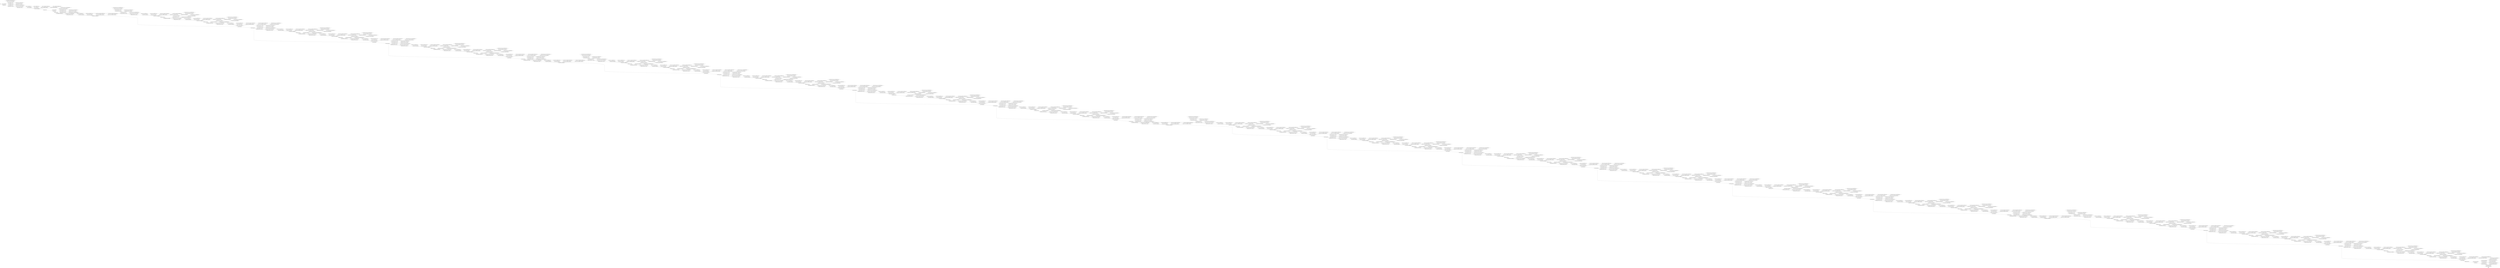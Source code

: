 strict digraph  {
self [op=Placeholder];
"resnet50/conv1_pad/Pad/paddings" [op=Const];
"resnet50/conv1_pad/Pad" [op=Pad];
"resnet50/nncf_wrapper_conv1_conv/Sigmoid/ReadVariableOp/resource" [op=Placeholder];
"resnet50/nncf_wrapper_conv1_conv/Sigmoid/ReadVariableOp" [op=ReadVariableOp];
"resnet50/nncf_wrapper_conv1_conv/Sigmoid" [op=Sigmoid];
"resnet50/nncf_wrapper_conv1_conv/Round" [op=Round];
"resnet50/nncf_wrapper_conv1_conv/ReadVariableOp/resource" [op=Placeholder];
"resnet50/nncf_wrapper_conv1_conv/ReadVariableOp" [op=ReadVariableOp];
"resnet50/nncf_wrapper_conv1_conv/mul" [op=Mul];
"resnet50/nncf_wrapper_conv1_conv/Conv2D" [op=Conv2D];
"resnet50/nncf_wrapper_conv1_conv/BiasAdd/ReadVariableOp/resource" [op=Placeholder];
"resnet50/nncf_wrapper_conv1_conv/BiasAdd/ReadVariableOp" [op=ReadVariableOp];
"resnet50/nncf_wrapper_conv1_conv/BiasAdd" [op=BiasAdd];
"resnet50/conv1_bn/ReadVariableOp/resource" [op=Placeholder];
"resnet50/conv1_bn/ReadVariableOp" [op=ReadVariableOp];
"resnet50/conv1_bn/ReadVariableOp_1/resource" [op=Placeholder];
"resnet50/conv1_bn/ReadVariableOp_1" [op=ReadVariableOp];
"resnet50/conv1_bn/FusedBatchNormV3/ReadVariableOp/resource" [op=Placeholder];
"resnet50/conv1_bn/FusedBatchNormV3/ReadVariableOp" [op=ReadVariableOp];
"resnet50/conv1_bn/FusedBatchNormV3/ReadVariableOp_1/resource" [op=Placeholder];
"resnet50/conv1_bn/FusedBatchNormV3/ReadVariableOp_1" [op=ReadVariableOp];
"resnet50/conv1_bn/FusedBatchNormV3" [op=FusedBatchNormV3];
"resnet50/conv1_relu/Relu" [op=Relu];
"resnet50/pool1_pad/Pad/paddings" [op=Const];
"resnet50/pool1_pad/Pad" [op=Pad];
"resnet50/pool1_pool/MaxPool" [op=MaxPool];
"resnet50/nncf_wrapper_conv2_block1_1_conv/Sigmoid/ReadVariableOp/resource" [op=Placeholder];
"resnet50/nncf_wrapper_conv2_block1_1_conv/Sigmoid/ReadVariableOp" [op=ReadVariableOp];
"resnet50/nncf_wrapper_conv2_block1_1_conv/Sigmoid" [op=Sigmoid];
"resnet50/nncf_wrapper_conv2_block1_1_conv/Round" [op=Round];
"resnet50/nncf_wrapper_conv2_block1_1_conv/ReadVariableOp/resource" [op=Placeholder];
"resnet50/nncf_wrapper_conv2_block1_1_conv/ReadVariableOp" [op=ReadVariableOp];
"resnet50/nncf_wrapper_conv2_block1_1_conv/mul" [op=Mul];
"resnet50/nncf_wrapper_conv2_block1_1_conv/Conv2D" [op=Conv2D];
"resnet50/nncf_wrapper_conv2_block1_1_conv/BiasAdd/ReadVariableOp/resource" [op=Placeholder];
"resnet50/nncf_wrapper_conv2_block1_1_conv/BiasAdd/ReadVariableOp" [op=ReadVariableOp];
"resnet50/nncf_wrapper_conv2_block1_1_conv/BiasAdd" [op=BiasAdd];
"resnet50/conv2_block1_1_bn/ReadVariableOp/resource" [op=Placeholder];
"resnet50/conv2_block1_1_bn/ReadVariableOp" [op=ReadVariableOp];
"resnet50/conv2_block1_1_bn/ReadVariableOp_1/resource" [op=Placeholder];
"resnet50/conv2_block1_1_bn/ReadVariableOp_1" [op=ReadVariableOp];
"resnet50/conv2_block1_1_bn/FusedBatchNormV3/ReadVariableOp/resource" [op=Placeholder];
"resnet50/conv2_block1_1_bn/FusedBatchNormV3/ReadVariableOp" [op=ReadVariableOp];
"resnet50/conv2_block1_1_bn/FusedBatchNormV3/ReadVariableOp_1/resource" [op=Placeholder];
"resnet50/conv2_block1_1_bn/FusedBatchNormV3/ReadVariableOp_1" [op=ReadVariableOp];
"resnet50/conv2_block1_1_bn/FusedBatchNormV3" [op=FusedBatchNormV3];
"resnet50/conv2_block1_1_relu/Relu" [op=Relu];
"resnet50/nncf_wrapper_conv2_block1_2_conv/Sigmoid/ReadVariableOp/resource" [op=Placeholder];
"resnet50/nncf_wrapper_conv2_block1_2_conv/Sigmoid/ReadVariableOp" [op=ReadVariableOp];
"resnet50/nncf_wrapper_conv2_block1_2_conv/Sigmoid" [op=Sigmoid];
"resnet50/nncf_wrapper_conv2_block1_2_conv/Round" [op=Round];
"resnet50/nncf_wrapper_conv2_block1_2_conv/ReadVariableOp/resource" [op=Placeholder];
"resnet50/nncf_wrapper_conv2_block1_2_conv/ReadVariableOp" [op=ReadVariableOp];
"resnet50/nncf_wrapper_conv2_block1_2_conv/mul" [op=Mul];
"resnet50/nncf_wrapper_conv2_block1_2_conv/Conv2D" [op=Conv2D];
"resnet50/nncf_wrapper_conv2_block1_2_conv/BiasAdd/ReadVariableOp/resource" [op=Placeholder];
"resnet50/nncf_wrapper_conv2_block1_2_conv/BiasAdd/ReadVariableOp" [op=ReadVariableOp];
"resnet50/nncf_wrapper_conv2_block1_2_conv/BiasAdd" [op=BiasAdd];
"resnet50/conv2_block1_2_bn/ReadVariableOp/resource" [op=Placeholder];
"resnet50/conv2_block1_2_bn/ReadVariableOp" [op=ReadVariableOp];
"resnet50/conv2_block1_2_bn/ReadVariableOp_1/resource" [op=Placeholder];
"resnet50/conv2_block1_2_bn/ReadVariableOp_1" [op=ReadVariableOp];
"resnet50/conv2_block1_2_bn/FusedBatchNormV3/ReadVariableOp/resource" [op=Placeholder];
"resnet50/conv2_block1_2_bn/FusedBatchNormV3/ReadVariableOp" [op=ReadVariableOp];
"resnet50/conv2_block1_2_bn/FusedBatchNormV3/ReadVariableOp_1/resource" [op=Placeholder];
"resnet50/conv2_block1_2_bn/FusedBatchNormV3/ReadVariableOp_1" [op=ReadVariableOp];
"resnet50/conv2_block1_2_bn/FusedBatchNormV3" [op=FusedBatchNormV3];
"resnet50/conv2_block1_2_relu/Relu" [op=Relu];
"resnet50/nncf_wrapper_conv2_block1_3_conv/Sigmoid/ReadVariableOp/resource" [op=Placeholder];
"resnet50/nncf_wrapper_conv2_block1_3_conv/Sigmoid/ReadVariableOp" [op=ReadVariableOp];
"resnet50/nncf_wrapper_conv2_block1_3_conv/Sigmoid" [op=Sigmoid];
"resnet50/nncf_wrapper_conv2_block1_3_conv/Round" [op=Round];
"resnet50/nncf_wrapper_conv2_block1_3_conv/ReadVariableOp/resource" [op=Placeholder];
"resnet50/nncf_wrapper_conv2_block1_3_conv/ReadVariableOp" [op=ReadVariableOp];
"resnet50/nncf_wrapper_conv2_block1_3_conv/mul" [op=Mul];
"resnet50/nncf_wrapper_conv2_block1_3_conv/Conv2D" [op=Conv2D];
"resnet50/nncf_wrapper_conv2_block1_3_conv/BiasAdd/ReadVariableOp/resource" [op=Placeholder];
"resnet50/nncf_wrapper_conv2_block1_3_conv/BiasAdd/ReadVariableOp" [op=ReadVariableOp];
"resnet50/nncf_wrapper_conv2_block1_3_conv/BiasAdd" [op=BiasAdd];
"resnet50/nncf_wrapper_conv2_block1_0_conv/Sigmoid/ReadVariableOp/resource" [op=Placeholder];
"resnet50/nncf_wrapper_conv2_block1_0_conv/Sigmoid/ReadVariableOp" [op=ReadVariableOp];
"resnet50/nncf_wrapper_conv2_block1_0_conv/Sigmoid" [op=Sigmoid];
"resnet50/nncf_wrapper_conv2_block1_0_conv/Round" [op=Round];
"resnet50/nncf_wrapper_conv2_block1_0_conv/ReadVariableOp/resource" [op=Placeholder];
"resnet50/nncf_wrapper_conv2_block1_0_conv/ReadVariableOp" [op=ReadVariableOp];
"resnet50/nncf_wrapper_conv2_block1_0_conv/mul" [op=Mul];
"resnet50/nncf_wrapper_conv2_block1_0_conv/Conv2D" [op=Conv2D];
"resnet50/nncf_wrapper_conv2_block1_0_conv/BiasAdd/ReadVariableOp/resource" [op=Placeholder];
"resnet50/nncf_wrapper_conv2_block1_0_conv/BiasAdd/ReadVariableOp" [op=ReadVariableOp];
"resnet50/nncf_wrapper_conv2_block1_0_conv/BiasAdd" [op=BiasAdd];
"resnet50/conv2_block1_0_bn/ReadVariableOp/resource" [op=Placeholder];
"resnet50/conv2_block1_0_bn/ReadVariableOp" [op=ReadVariableOp];
"resnet50/conv2_block1_0_bn/ReadVariableOp_1/resource" [op=Placeholder];
"resnet50/conv2_block1_0_bn/ReadVariableOp_1" [op=ReadVariableOp];
"resnet50/conv2_block1_0_bn/FusedBatchNormV3/ReadVariableOp/resource" [op=Placeholder];
"resnet50/conv2_block1_0_bn/FusedBatchNormV3/ReadVariableOp" [op=ReadVariableOp];
"resnet50/conv2_block1_0_bn/FusedBatchNormV3/ReadVariableOp_1/resource" [op=Placeholder];
"resnet50/conv2_block1_0_bn/FusedBatchNormV3/ReadVariableOp_1" [op=ReadVariableOp];
"resnet50/conv2_block1_0_bn/FusedBatchNormV3" [op=FusedBatchNormV3];
"resnet50/conv2_block1_3_bn/ReadVariableOp/resource" [op=Placeholder];
"resnet50/conv2_block1_3_bn/ReadVariableOp" [op=ReadVariableOp];
"resnet50/conv2_block1_3_bn/ReadVariableOp_1/resource" [op=Placeholder];
"resnet50/conv2_block1_3_bn/ReadVariableOp_1" [op=ReadVariableOp];
"resnet50/conv2_block1_3_bn/FusedBatchNormV3/ReadVariableOp/resource" [op=Placeholder];
"resnet50/conv2_block1_3_bn/FusedBatchNormV3/ReadVariableOp" [op=ReadVariableOp];
"resnet50/conv2_block1_3_bn/FusedBatchNormV3/ReadVariableOp_1/resource" [op=Placeholder];
"resnet50/conv2_block1_3_bn/FusedBatchNormV3/ReadVariableOp_1" [op=ReadVariableOp];
"resnet50/conv2_block1_3_bn/FusedBatchNormV3" [op=FusedBatchNormV3];
"resnet50/conv2_block1_add/add" [op=AddV2];
"resnet50/conv2_block1_out/Relu" [op=Relu];
"resnet50/nncf_wrapper_conv2_block2_1_conv/Sigmoid/ReadVariableOp/resource" [op=Placeholder];
"resnet50/nncf_wrapper_conv2_block2_1_conv/Sigmoid/ReadVariableOp" [op=ReadVariableOp];
"resnet50/nncf_wrapper_conv2_block2_1_conv/Sigmoid" [op=Sigmoid];
"resnet50/nncf_wrapper_conv2_block2_1_conv/Round" [op=Round];
"resnet50/nncf_wrapper_conv2_block2_1_conv/ReadVariableOp/resource" [op=Placeholder];
"resnet50/nncf_wrapper_conv2_block2_1_conv/ReadVariableOp" [op=ReadVariableOp];
"resnet50/nncf_wrapper_conv2_block2_1_conv/mul" [op=Mul];
"resnet50/nncf_wrapper_conv2_block2_1_conv/Conv2D" [op=Conv2D];
"resnet50/nncf_wrapper_conv2_block2_1_conv/BiasAdd/ReadVariableOp/resource" [op=Placeholder];
"resnet50/nncf_wrapper_conv2_block2_1_conv/BiasAdd/ReadVariableOp" [op=ReadVariableOp];
"resnet50/nncf_wrapper_conv2_block2_1_conv/BiasAdd" [op=BiasAdd];
"resnet50/conv2_block2_1_bn/ReadVariableOp/resource" [op=Placeholder];
"resnet50/conv2_block2_1_bn/ReadVariableOp" [op=ReadVariableOp];
"resnet50/conv2_block2_1_bn/ReadVariableOp_1/resource" [op=Placeholder];
"resnet50/conv2_block2_1_bn/ReadVariableOp_1" [op=ReadVariableOp];
"resnet50/conv2_block2_1_bn/FusedBatchNormV3/ReadVariableOp/resource" [op=Placeholder];
"resnet50/conv2_block2_1_bn/FusedBatchNormV3/ReadVariableOp" [op=ReadVariableOp];
"resnet50/conv2_block2_1_bn/FusedBatchNormV3/ReadVariableOp_1/resource" [op=Placeholder];
"resnet50/conv2_block2_1_bn/FusedBatchNormV3/ReadVariableOp_1" [op=ReadVariableOp];
"resnet50/conv2_block2_1_bn/FusedBatchNormV3" [op=FusedBatchNormV3];
"resnet50/conv2_block2_1_relu/Relu" [op=Relu];
"resnet50/nncf_wrapper_conv2_block2_2_conv/Sigmoid/ReadVariableOp/resource" [op=Placeholder];
"resnet50/nncf_wrapper_conv2_block2_2_conv/Sigmoid/ReadVariableOp" [op=ReadVariableOp];
"resnet50/nncf_wrapper_conv2_block2_2_conv/Sigmoid" [op=Sigmoid];
"resnet50/nncf_wrapper_conv2_block2_2_conv/Round" [op=Round];
"resnet50/nncf_wrapper_conv2_block2_2_conv/ReadVariableOp/resource" [op=Placeholder];
"resnet50/nncf_wrapper_conv2_block2_2_conv/ReadVariableOp" [op=ReadVariableOp];
"resnet50/nncf_wrapper_conv2_block2_2_conv/mul" [op=Mul];
"resnet50/nncf_wrapper_conv2_block2_2_conv/Conv2D" [op=Conv2D];
"resnet50/nncf_wrapper_conv2_block2_2_conv/BiasAdd/ReadVariableOp/resource" [op=Placeholder];
"resnet50/nncf_wrapper_conv2_block2_2_conv/BiasAdd/ReadVariableOp" [op=ReadVariableOp];
"resnet50/nncf_wrapper_conv2_block2_2_conv/BiasAdd" [op=BiasAdd];
"resnet50/conv2_block2_2_bn/ReadVariableOp/resource" [op=Placeholder];
"resnet50/conv2_block2_2_bn/ReadVariableOp" [op=ReadVariableOp];
"resnet50/conv2_block2_2_bn/ReadVariableOp_1/resource" [op=Placeholder];
"resnet50/conv2_block2_2_bn/ReadVariableOp_1" [op=ReadVariableOp];
"resnet50/conv2_block2_2_bn/FusedBatchNormV3/ReadVariableOp/resource" [op=Placeholder];
"resnet50/conv2_block2_2_bn/FusedBatchNormV3/ReadVariableOp" [op=ReadVariableOp];
"resnet50/conv2_block2_2_bn/FusedBatchNormV3/ReadVariableOp_1/resource" [op=Placeholder];
"resnet50/conv2_block2_2_bn/FusedBatchNormV3/ReadVariableOp_1" [op=ReadVariableOp];
"resnet50/conv2_block2_2_bn/FusedBatchNormV3" [op=FusedBatchNormV3];
"resnet50/conv2_block2_2_relu/Relu" [op=Relu];
"resnet50/nncf_wrapper_conv2_block2_3_conv/Sigmoid/ReadVariableOp/resource" [op=Placeholder];
"resnet50/nncf_wrapper_conv2_block2_3_conv/Sigmoid/ReadVariableOp" [op=ReadVariableOp];
"resnet50/nncf_wrapper_conv2_block2_3_conv/Sigmoid" [op=Sigmoid];
"resnet50/nncf_wrapper_conv2_block2_3_conv/Round" [op=Round];
"resnet50/nncf_wrapper_conv2_block2_3_conv/ReadVariableOp/resource" [op=Placeholder];
"resnet50/nncf_wrapper_conv2_block2_3_conv/ReadVariableOp" [op=ReadVariableOp];
"resnet50/nncf_wrapper_conv2_block2_3_conv/mul" [op=Mul];
"resnet50/nncf_wrapper_conv2_block2_3_conv/Conv2D" [op=Conv2D];
"resnet50/nncf_wrapper_conv2_block2_3_conv/BiasAdd/ReadVariableOp/resource" [op=Placeholder];
"resnet50/nncf_wrapper_conv2_block2_3_conv/BiasAdd/ReadVariableOp" [op=ReadVariableOp];
"resnet50/nncf_wrapper_conv2_block2_3_conv/BiasAdd" [op=BiasAdd];
"resnet50/conv2_block2_3_bn/ReadVariableOp/resource" [op=Placeholder];
"resnet50/conv2_block2_3_bn/ReadVariableOp" [op=ReadVariableOp];
"resnet50/conv2_block2_3_bn/ReadVariableOp_1/resource" [op=Placeholder];
"resnet50/conv2_block2_3_bn/ReadVariableOp_1" [op=ReadVariableOp];
"resnet50/conv2_block2_3_bn/FusedBatchNormV3/ReadVariableOp/resource" [op=Placeholder];
"resnet50/conv2_block2_3_bn/FusedBatchNormV3/ReadVariableOp" [op=ReadVariableOp];
"resnet50/conv2_block2_3_bn/FusedBatchNormV3/ReadVariableOp_1/resource" [op=Placeholder];
"resnet50/conv2_block2_3_bn/FusedBatchNormV3/ReadVariableOp_1" [op=ReadVariableOp];
"resnet50/conv2_block2_3_bn/FusedBatchNormV3" [op=FusedBatchNormV3];
"resnet50/conv2_block2_add/add" [op=AddV2];
"resnet50/conv2_block2_out/Relu" [op=Relu];
"resnet50/nncf_wrapper_conv2_block3_1_conv/Sigmoid/ReadVariableOp/resource" [op=Placeholder];
"resnet50/nncf_wrapper_conv2_block3_1_conv/Sigmoid/ReadVariableOp" [op=ReadVariableOp];
"resnet50/nncf_wrapper_conv2_block3_1_conv/Sigmoid" [op=Sigmoid];
"resnet50/nncf_wrapper_conv2_block3_1_conv/Round" [op=Round];
"resnet50/nncf_wrapper_conv2_block3_1_conv/ReadVariableOp/resource" [op=Placeholder];
"resnet50/nncf_wrapper_conv2_block3_1_conv/ReadVariableOp" [op=ReadVariableOp];
"resnet50/nncf_wrapper_conv2_block3_1_conv/mul" [op=Mul];
"resnet50/nncf_wrapper_conv2_block3_1_conv/Conv2D" [op=Conv2D];
"resnet50/nncf_wrapper_conv2_block3_1_conv/BiasAdd/ReadVariableOp/resource" [op=Placeholder];
"resnet50/nncf_wrapper_conv2_block3_1_conv/BiasAdd/ReadVariableOp" [op=ReadVariableOp];
"resnet50/nncf_wrapper_conv2_block3_1_conv/BiasAdd" [op=BiasAdd];
"resnet50/conv2_block3_1_bn/ReadVariableOp/resource" [op=Placeholder];
"resnet50/conv2_block3_1_bn/ReadVariableOp" [op=ReadVariableOp];
"resnet50/conv2_block3_1_bn/ReadVariableOp_1/resource" [op=Placeholder];
"resnet50/conv2_block3_1_bn/ReadVariableOp_1" [op=ReadVariableOp];
"resnet50/conv2_block3_1_bn/FusedBatchNormV3/ReadVariableOp/resource" [op=Placeholder];
"resnet50/conv2_block3_1_bn/FusedBatchNormV3/ReadVariableOp" [op=ReadVariableOp];
"resnet50/conv2_block3_1_bn/FusedBatchNormV3/ReadVariableOp_1/resource" [op=Placeholder];
"resnet50/conv2_block3_1_bn/FusedBatchNormV3/ReadVariableOp_1" [op=ReadVariableOp];
"resnet50/conv2_block3_1_bn/FusedBatchNormV3" [op=FusedBatchNormV3];
"resnet50/conv2_block3_1_relu/Relu" [op=Relu];
"resnet50/nncf_wrapper_conv2_block3_2_conv/Sigmoid/ReadVariableOp/resource" [op=Placeholder];
"resnet50/nncf_wrapper_conv2_block3_2_conv/Sigmoid/ReadVariableOp" [op=ReadVariableOp];
"resnet50/nncf_wrapper_conv2_block3_2_conv/Sigmoid" [op=Sigmoid];
"resnet50/nncf_wrapper_conv2_block3_2_conv/Round" [op=Round];
"resnet50/nncf_wrapper_conv2_block3_2_conv/ReadVariableOp/resource" [op=Placeholder];
"resnet50/nncf_wrapper_conv2_block3_2_conv/ReadVariableOp" [op=ReadVariableOp];
"resnet50/nncf_wrapper_conv2_block3_2_conv/mul" [op=Mul];
"resnet50/nncf_wrapper_conv2_block3_2_conv/Conv2D" [op=Conv2D];
"resnet50/nncf_wrapper_conv2_block3_2_conv/BiasAdd/ReadVariableOp/resource" [op=Placeholder];
"resnet50/nncf_wrapper_conv2_block3_2_conv/BiasAdd/ReadVariableOp" [op=ReadVariableOp];
"resnet50/nncf_wrapper_conv2_block3_2_conv/BiasAdd" [op=BiasAdd];
"resnet50/conv2_block3_2_bn/ReadVariableOp/resource" [op=Placeholder];
"resnet50/conv2_block3_2_bn/ReadVariableOp" [op=ReadVariableOp];
"resnet50/conv2_block3_2_bn/ReadVariableOp_1/resource" [op=Placeholder];
"resnet50/conv2_block3_2_bn/ReadVariableOp_1" [op=ReadVariableOp];
"resnet50/conv2_block3_2_bn/FusedBatchNormV3/ReadVariableOp/resource" [op=Placeholder];
"resnet50/conv2_block3_2_bn/FusedBatchNormV3/ReadVariableOp" [op=ReadVariableOp];
"resnet50/conv2_block3_2_bn/FusedBatchNormV3/ReadVariableOp_1/resource" [op=Placeholder];
"resnet50/conv2_block3_2_bn/FusedBatchNormV3/ReadVariableOp_1" [op=ReadVariableOp];
"resnet50/conv2_block3_2_bn/FusedBatchNormV3" [op=FusedBatchNormV3];
"resnet50/conv2_block3_2_relu/Relu" [op=Relu];
"resnet50/nncf_wrapper_conv2_block3_3_conv/Sigmoid/ReadVariableOp/resource" [op=Placeholder];
"resnet50/nncf_wrapper_conv2_block3_3_conv/Sigmoid/ReadVariableOp" [op=ReadVariableOp];
"resnet50/nncf_wrapper_conv2_block3_3_conv/Sigmoid" [op=Sigmoid];
"resnet50/nncf_wrapper_conv2_block3_3_conv/Round" [op=Round];
"resnet50/nncf_wrapper_conv2_block3_3_conv/ReadVariableOp/resource" [op=Placeholder];
"resnet50/nncf_wrapper_conv2_block3_3_conv/ReadVariableOp" [op=ReadVariableOp];
"resnet50/nncf_wrapper_conv2_block3_3_conv/mul" [op=Mul];
"resnet50/nncf_wrapper_conv2_block3_3_conv/Conv2D" [op=Conv2D];
"resnet50/nncf_wrapper_conv2_block3_3_conv/BiasAdd/ReadVariableOp/resource" [op=Placeholder];
"resnet50/nncf_wrapper_conv2_block3_3_conv/BiasAdd/ReadVariableOp" [op=ReadVariableOp];
"resnet50/nncf_wrapper_conv2_block3_3_conv/BiasAdd" [op=BiasAdd];
"resnet50/conv2_block3_3_bn/ReadVariableOp/resource" [op=Placeholder];
"resnet50/conv2_block3_3_bn/ReadVariableOp" [op=ReadVariableOp];
"resnet50/conv2_block3_3_bn/ReadVariableOp_1/resource" [op=Placeholder];
"resnet50/conv2_block3_3_bn/ReadVariableOp_1" [op=ReadVariableOp];
"resnet50/conv2_block3_3_bn/FusedBatchNormV3/ReadVariableOp/resource" [op=Placeholder];
"resnet50/conv2_block3_3_bn/FusedBatchNormV3/ReadVariableOp" [op=ReadVariableOp];
"resnet50/conv2_block3_3_bn/FusedBatchNormV3/ReadVariableOp_1/resource" [op=Placeholder];
"resnet50/conv2_block3_3_bn/FusedBatchNormV3/ReadVariableOp_1" [op=ReadVariableOp];
"resnet50/conv2_block3_3_bn/FusedBatchNormV3" [op=FusedBatchNormV3];
"resnet50/conv2_block3_add/add" [op=AddV2];
"resnet50/conv2_block3_out/Relu" [op=Relu];
"resnet50/nncf_wrapper_conv3_block1_1_conv/Sigmoid/ReadVariableOp/resource" [op=Placeholder];
"resnet50/nncf_wrapper_conv3_block1_1_conv/Sigmoid/ReadVariableOp" [op=ReadVariableOp];
"resnet50/nncf_wrapper_conv3_block1_1_conv/Sigmoid" [op=Sigmoid];
"resnet50/nncf_wrapper_conv3_block1_1_conv/Round" [op=Round];
"resnet50/nncf_wrapper_conv3_block1_1_conv/ReadVariableOp/resource" [op=Placeholder];
"resnet50/nncf_wrapper_conv3_block1_1_conv/ReadVariableOp" [op=ReadVariableOp];
"resnet50/nncf_wrapper_conv3_block1_1_conv/mul" [op=Mul];
"resnet50/nncf_wrapper_conv3_block1_1_conv/Conv2D" [op=Conv2D];
"resnet50/nncf_wrapper_conv3_block1_1_conv/BiasAdd/ReadVariableOp/resource" [op=Placeholder];
"resnet50/nncf_wrapper_conv3_block1_1_conv/BiasAdd/ReadVariableOp" [op=ReadVariableOp];
"resnet50/nncf_wrapper_conv3_block1_1_conv/BiasAdd" [op=BiasAdd];
"resnet50/conv3_block1_1_bn/ReadVariableOp/resource" [op=Placeholder];
"resnet50/conv3_block1_1_bn/ReadVariableOp" [op=ReadVariableOp];
"resnet50/conv3_block1_1_bn/ReadVariableOp_1/resource" [op=Placeholder];
"resnet50/conv3_block1_1_bn/ReadVariableOp_1" [op=ReadVariableOp];
"resnet50/conv3_block1_1_bn/FusedBatchNormV3/ReadVariableOp/resource" [op=Placeholder];
"resnet50/conv3_block1_1_bn/FusedBatchNormV3/ReadVariableOp" [op=ReadVariableOp];
"resnet50/conv3_block1_1_bn/FusedBatchNormV3/ReadVariableOp_1/resource" [op=Placeholder];
"resnet50/conv3_block1_1_bn/FusedBatchNormV3/ReadVariableOp_1" [op=ReadVariableOp];
"resnet50/conv3_block1_1_bn/FusedBatchNormV3" [op=FusedBatchNormV3];
"resnet50/conv3_block1_1_relu/Relu" [op=Relu];
"resnet50/nncf_wrapper_conv3_block1_2_conv/Sigmoid/ReadVariableOp/resource" [op=Placeholder];
"resnet50/nncf_wrapper_conv3_block1_2_conv/Sigmoid/ReadVariableOp" [op=ReadVariableOp];
"resnet50/nncf_wrapper_conv3_block1_2_conv/Sigmoid" [op=Sigmoid];
"resnet50/nncf_wrapper_conv3_block1_2_conv/Round" [op=Round];
"resnet50/nncf_wrapper_conv3_block1_2_conv/ReadVariableOp/resource" [op=Placeholder];
"resnet50/nncf_wrapper_conv3_block1_2_conv/ReadVariableOp" [op=ReadVariableOp];
"resnet50/nncf_wrapper_conv3_block1_2_conv/mul" [op=Mul];
"resnet50/nncf_wrapper_conv3_block1_2_conv/Conv2D" [op=Conv2D];
"resnet50/nncf_wrapper_conv3_block1_2_conv/BiasAdd/ReadVariableOp/resource" [op=Placeholder];
"resnet50/nncf_wrapper_conv3_block1_2_conv/BiasAdd/ReadVariableOp" [op=ReadVariableOp];
"resnet50/nncf_wrapper_conv3_block1_2_conv/BiasAdd" [op=BiasAdd];
"resnet50/conv3_block1_2_bn/ReadVariableOp/resource" [op=Placeholder];
"resnet50/conv3_block1_2_bn/ReadVariableOp" [op=ReadVariableOp];
"resnet50/conv3_block1_2_bn/ReadVariableOp_1/resource" [op=Placeholder];
"resnet50/conv3_block1_2_bn/ReadVariableOp_1" [op=ReadVariableOp];
"resnet50/conv3_block1_2_bn/FusedBatchNormV3/ReadVariableOp/resource" [op=Placeholder];
"resnet50/conv3_block1_2_bn/FusedBatchNormV3/ReadVariableOp" [op=ReadVariableOp];
"resnet50/conv3_block1_2_bn/FusedBatchNormV3/ReadVariableOp_1/resource" [op=Placeholder];
"resnet50/conv3_block1_2_bn/FusedBatchNormV3/ReadVariableOp_1" [op=ReadVariableOp];
"resnet50/conv3_block1_2_bn/FusedBatchNormV3" [op=FusedBatchNormV3];
"resnet50/conv3_block1_2_relu/Relu" [op=Relu];
"resnet50/nncf_wrapper_conv3_block1_3_conv/Sigmoid/ReadVariableOp/resource" [op=Placeholder];
"resnet50/nncf_wrapper_conv3_block1_3_conv/Sigmoid/ReadVariableOp" [op=ReadVariableOp];
"resnet50/nncf_wrapper_conv3_block1_3_conv/Sigmoid" [op=Sigmoid];
"resnet50/nncf_wrapper_conv3_block1_3_conv/Round" [op=Round];
"resnet50/nncf_wrapper_conv3_block1_3_conv/ReadVariableOp/resource" [op=Placeholder];
"resnet50/nncf_wrapper_conv3_block1_3_conv/ReadVariableOp" [op=ReadVariableOp];
"resnet50/nncf_wrapper_conv3_block1_3_conv/mul" [op=Mul];
"resnet50/nncf_wrapper_conv3_block1_3_conv/Conv2D" [op=Conv2D];
"resnet50/nncf_wrapper_conv3_block1_3_conv/BiasAdd/ReadVariableOp/resource" [op=Placeholder];
"resnet50/nncf_wrapper_conv3_block1_3_conv/BiasAdd/ReadVariableOp" [op=ReadVariableOp];
"resnet50/nncf_wrapper_conv3_block1_3_conv/BiasAdd" [op=BiasAdd];
"resnet50/nncf_wrapper_conv3_block1_0_conv/Sigmoid/ReadVariableOp/resource" [op=Placeholder];
"resnet50/nncf_wrapper_conv3_block1_0_conv/Sigmoid/ReadVariableOp" [op=ReadVariableOp];
"resnet50/nncf_wrapper_conv3_block1_0_conv/Sigmoid" [op=Sigmoid];
"resnet50/nncf_wrapper_conv3_block1_0_conv/Round" [op=Round];
"resnet50/nncf_wrapper_conv3_block1_0_conv/ReadVariableOp/resource" [op=Placeholder];
"resnet50/nncf_wrapper_conv3_block1_0_conv/ReadVariableOp" [op=ReadVariableOp];
"resnet50/nncf_wrapper_conv3_block1_0_conv/mul" [op=Mul];
"resnet50/nncf_wrapper_conv3_block1_0_conv/Conv2D" [op=Conv2D];
"resnet50/nncf_wrapper_conv3_block1_0_conv/BiasAdd/ReadVariableOp/resource" [op=Placeholder];
"resnet50/nncf_wrapper_conv3_block1_0_conv/BiasAdd/ReadVariableOp" [op=ReadVariableOp];
"resnet50/nncf_wrapper_conv3_block1_0_conv/BiasAdd" [op=BiasAdd];
"resnet50/conv3_block1_0_bn/ReadVariableOp/resource" [op=Placeholder];
"resnet50/conv3_block1_0_bn/ReadVariableOp" [op=ReadVariableOp];
"resnet50/conv3_block1_0_bn/ReadVariableOp_1/resource" [op=Placeholder];
"resnet50/conv3_block1_0_bn/ReadVariableOp_1" [op=ReadVariableOp];
"resnet50/conv3_block1_0_bn/FusedBatchNormV3/ReadVariableOp/resource" [op=Placeholder];
"resnet50/conv3_block1_0_bn/FusedBatchNormV3/ReadVariableOp" [op=ReadVariableOp];
"resnet50/conv3_block1_0_bn/FusedBatchNormV3/ReadVariableOp_1/resource" [op=Placeholder];
"resnet50/conv3_block1_0_bn/FusedBatchNormV3/ReadVariableOp_1" [op=ReadVariableOp];
"resnet50/conv3_block1_0_bn/FusedBatchNormV3" [op=FusedBatchNormV3];
"resnet50/conv3_block1_3_bn/ReadVariableOp/resource" [op=Placeholder];
"resnet50/conv3_block1_3_bn/ReadVariableOp" [op=ReadVariableOp];
"resnet50/conv3_block1_3_bn/ReadVariableOp_1/resource" [op=Placeholder];
"resnet50/conv3_block1_3_bn/ReadVariableOp_1" [op=ReadVariableOp];
"resnet50/conv3_block1_3_bn/FusedBatchNormV3/ReadVariableOp/resource" [op=Placeholder];
"resnet50/conv3_block1_3_bn/FusedBatchNormV3/ReadVariableOp" [op=ReadVariableOp];
"resnet50/conv3_block1_3_bn/FusedBatchNormV3/ReadVariableOp_1/resource" [op=Placeholder];
"resnet50/conv3_block1_3_bn/FusedBatchNormV3/ReadVariableOp_1" [op=ReadVariableOp];
"resnet50/conv3_block1_3_bn/FusedBatchNormV3" [op=FusedBatchNormV3];
"resnet50/conv3_block1_add/add" [op=AddV2];
"resnet50/conv3_block1_out/Relu" [op=Relu];
"resnet50/nncf_wrapper_conv3_block2_1_conv/Sigmoid/ReadVariableOp/resource" [op=Placeholder];
"resnet50/nncf_wrapper_conv3_block2_1_conv/Sigmoid/ReadVariableOp" [op=ReadVariableOp];
"resnet50/nncf_wrapper_conv3_block2_1_conv/Sigmoid" [op=Sigmoid];
"resnet50/nncf_wrapper_conv3_block2_1_conv/Round" [op=Round];
"resnet50/nncf_wrapper_conv3_block2_1_conv/ReadVariableOp/resource" [op=Placeholder];
"resnet50/nncf_wrapper_conv3_block2_1_conv/ReadVariableOp" [op=ReadVariableOp];
"resnet50/nncf_wrapper_conv3_block2_1_conv/mul" [op=Mul];
"resnet50/nncf_wrapper_conv3_block2_1_conv/Conv2D" [op=Conv2D];
"resnet50/nncf_wrapper_conv3_block2_1_conv/BiasAdd/ReadVariableOp/resource" [op=Placeholder];
"resnet50/nncf_wrapper_conv3_block2_1_conv/BiasAdd/ReadVariableOp" [op=ReadVariableOp];
"resnet50/nncf_wrapper_conv3_block2_1_conv/BiasAdd" [op=BiasAdd];
"resnet50/conv3_block2_1_bn/ReadVariableOp/resource" [op=Placeholder];
"resnet50/conv3_block2_1_bn/ReadVariableOp" [op=ReadVariableOp];
"resnet50/conv3_block2_1_bn/ReadVariableOp_1/resource" [op=Placeholder];
"resnet50/conv3_block2_1_bn/ReadVariableOp_1" [op=ReadVariableOp];
"resnet50/conv3_block2_1_bn/FusedBatchNormV3/ReadVariableOp/resource" [op=Placeholder];
"resnet50/conv3_block2_1_bn/FusedBatchNormV3/ReadVariableOp" [op=ReadVariableOp];
"resnet50/conv3_block2_1_bn/FusedBatchNormV3/ReadVariableOp_1/resource" [op=Placeholder];
"resnet50/conv3_block2_1_bn/FusedBatchNormV3/ReadVariableOp_1" [op=ReadVariableOp];
"resnet50/conv3_block2_1_bn/FusedBatchNormV3" [op=FusedBatchNormV3];
"resnet50/conv3_block2_1_relu/Relu" [op=Relu];
"resnet50/nncf_wrapper_conv3_block2_2_conv/Sigmoid/ReadVariableOp/resource" [op=Placeholder];
"resnet50/nncf_wrapper_conv3_block2_2_conv/Sigmoid/ReadVariableOp" [op=ReadVariableOp];
"resnet50/nncf_wrapper_conv3_block2_2_conv/Sigmoid" [op=Sigmoid];
"resnet50/nncf_wrapper_conv3_block2_2_conv/Round" [op=Round];
"resnet50/nncf_wrapper_conv3_block2_2_conv/ReadVariableOp/resource" [op=Placeholder];
"resnet50/nncf_wrapper_conv3_block2_2_conv/ReadVariableOp" [op=ReadVariableOp];
"resnet50/nncf_wrapper_conv3_block2_2_conv/mul" [op=Mul];
"resnet50/nncf_wrapper_conv3_block2_2_conv/Conv2D" [op=Conv2D];
"resnet50/nncf_wrapper_conv3_block2_2_conv/BiasAdd/ReadVariableOp/resource" [op=Placeholder];
"resnet50/nncf_wrapper_conv3_block2_2_conv/BiasAdd/ReadVariableOp" [op=ReadVariableOp];
"resnet50/nncf_wrapper_conv3_block2_2_conv/BiasAdd" [op=BiasAdd];
"resnet50/conv3_block2_2_bn/ReadVariableOp/resource" [op=Placeholder];
"resnet50/conv3_block2_2_bn/ReadVariableOp" [op=ReadVariableOp];
"resnet50/conv3_block2_2_bn/ReadVariableOp_1/resource" [op=Placeholder];
"resnet50/conv3_block2_2_bn/ReadVariableOp_1" [op=ReadVariableOp];
"resnet50/conv3_block2_2_bn/FusedBatchNormV3/ReadVariableOp/resource" [op=Placeholder];
"resnet50/conv3_block2_2_bn/FusedBatchNormV3/ReadVariableOp" [op=ReadVariableOp];
"resnet50/conv3_block2_2_bn/FusedBatchNormV3/ReadVariableOp_1/resource" [op=Placeholder];
"resnet50/conv3_block2_2_bn/FusedBatchNormV3/ReadVariableOp_1" [op=ReadVariableOp];
"resnet50/conv3_block2_2_bn/FusedBatchNormV3" [op=FusedBatchNormV3];
"resnet50/conv3_block2_2_relu/Relu" [op=Relu];
"resnet50/nncf_wrapper_conv3_block2_3_conv/Sigmoid/ReadVariableOp/resource" [op=Placeholder];
"resnet50/nncf_wrapper_conv3_block2_3_conv/Sigmoid/ReadVariableOp" [op=ReadVariableOp];
"resnet50/nncf_wrapper_conv3_block2_3_conv/Sigmoid" [op=Sigmoid];
"resnet50/nncf_wrapper_conv3_block2_3_conv/Round" [op=Round];
"resnet50/nncf_wrapper_conv3_block2_3_conv/ReadVariableOp/resource" [op=Placeholder];
"resnet50/nncf_wrapper_conv3_block2_3_conv/ReadVariableOp" [op=ReadVariableOp];
"resnet50/nncf_wrapper_conv3_block2_3_conv/mul" [op=Mul];
"resnet50/nncf_wrapper_conv3_block2_3_conv/Conv2D" [op=Conv2D];
"resnet50/nncf_wrapper_conv3_block2_3_conv/BiasAdd/ReadVariableOp/resource" [op=Placeholder];
"resnet50/nncf_wrapper_conv3_block2_3_conv/BiasAdd/ReadVariableOp" [op=ReadVariableOp];
"resnet50/nncf_wrapper_conv3_block2_3_conv/BiasAdd" [op=BiasAdd];
"resnet50/conv3_block2_3_bn/ReadVariableOp/resource" [op=Placeholder];
"resnet50/conv3_block2_3_bn/ReadVariableOp" [op=ReadVariableOp];
"resnet50/conv3_block2_3_bn/ReadVariableOp_1/resource" [op=Placeholder];
"resnet50/conv3_block2_3_bn/ReadVariableOp_1" [op=ReadVariableOp];
"resnet50/conv3_block2_3_bn/FusedBatchNormV3/ReadVariableOp/resource" [op=Placeholder];
"resnet50/conv3_block2_3_bn/FusedBatchNormV3/ReadVariableOp" [op=ReadVariableOp];
"resnet50/conv3_block2_3_bn/FusedBatchNormV3/ReadVariableOp_1/resource" [op=Placeholder];
"resnet50/conv3_block2_3_bn/FusedBatchNormV3/ReadVariableOp_1" [op=ReadVariableOp];
"resnet50/conv3_block2_3_bn/FusedBatchNormV3" [op=FusedBatchNormV3];
"resnet50/conv3_block2_add/add" [op=AddV2];
"resnet50/conv3_block2_out/Relu" [op=Relu];
"resnet50/nncf_wrapper_conv3_block3_1_conv/Sigmoid/ReadVariableOp/resource" [op=Placeholder];
"resnet50/nncf_wrapper_conv3_block3_1_conv/Sigmoid/ReadVariableOp" [op=ReadVariableOp];
"resnet50/nncf_wrapper_conv3_block3_1_conv/Sigmoid" [op=Sigmoid];
"resnet50/nncf_wrapper_conv3_block3_1_conv/Round" [op=Round];
"resnet50/nncf_wrapper_conv3_block3_1_conv/ReadVariableOp/resource" [op=Placeholder];
"resnet50/nncf_wrapper_conv3_block3_1_conv/ReadVariableOp" [op=ReadVariableOp];
"resnet50/nncf_wrapper_conv3_block3_1_conv/mul" [op=Mul];
"resnet50/nncf_wrapper_conv3_block3_1_conv/Conv2D" [op=Conv2D];
"resnet50/nncf_wrapper_conv3_block3_1_conv/BiasAdd/ReadVariableOp/resource" [op=Placeholder];
"resnet50/nncf_wrapper_conv3_block3_1_conv/BiasAdd/ReadVariableOp" [op=ReadVariableOp];
"resnet50/nncf_wrapper_conv3_block3_1_conv/BiasAdd" [op=BiasAdd];
"resnet50/conv3_block3_1_bn/ReadVariableOp/resource" [op=Placeholder];
"resnet50/conv3_block3_1_bn/ReadVariableOp" [op=ReadVariableOp];
"resnet50/conv3_block3_1_bn/ReadVariableOp_1/resource" [op=Placeholder];
"resnet50/conv3_block3_1_bn/ReadVariableOp_1" [op=ReadVariableOp];
"resnet50/conv3_block3_1_bn/FusedBatchNormV3/ReadVariableOp/resource" [op=Placeholder];
"resnet50/conv3_block3_1_bn/FusedBatchNormV3/ReadVariableOp" [op=ReadVariableOp];
"resnet50/conv3_block3_1_bn/FusedBatchNormV3/ReadVariableOp_1/resource" [op=Placeholder];
"resnet50/conv3_block3_1_bn/FusedBatchNormV3/ReadVariableOp_1" [op=ReadVariableOp];
"resnet50/conv3_block3_1_bn/FusedBatchNormV3" [op=FusedBatchNormV3];
"resnet50/conv3_block3_1_relu/Relu" [op=Relu];
"resnet50/nncf_wrapper_conv3_block3_2_conv/Sigmoid/ReadVariableOp/resource" [op=Placeholder];
"resnet50/nncf_wrapper_conv3_block3_2_conv/Sigmoid/ReadVariableOp" [op=ReadVariableOp];
"resnet50/nncf_wrapper_conv3_block3_2_conv/Sigmoid" [op=Sigmoid];
"resnet50/nncf_wrapper_conv3_block3_2_conv/Round" [op=Round];
"resnet50/nncf_wrapper_conv3_block3_2_conv/ReadVariableOp/resource" [op=Placeholder];
"resnet50/nncf_wrapper_conv3_block3_2_conv/ReadVariableOp" [op=ReadVariableOp];
"resnet50/nncf_wrapper_conv3_block3_2_conv/mul" [op=Mul];
"resnet50/nncf_wrapper_conv3_block3_2_conv/Conv2D" [op=Conv2D];
"resnet50/nncf_wrapper_conv3_block3_2_conv/BiasAdd/ReadVariableOp/resource" [op=Placeholder];
"resnet50/nncf_wrapper_conv3_block3_2_conv/BiasAdd/ReadVariableOp" [op=ReadVariableOp];
"resnet50/nncf_wrapper_conv3_block3_2_conv/BiasAdd" [op=BiasAdd];
"resnet50/conv3_block3_2_bn/ReadVariableOp/resource" [op=Placeholder];
"resnet50/conv3_block3_2_bn/ReadVariableOp" [op=ReadVariableOp];
"resnet50/conv3_block3_2_bn/ReadVariableOp_1/resource" [op=Placeholder];
"resnet50/conv3_block3_2_bn/ReadVariableOp_1" [op=ReadVariableOp];
"resnet50/conv3_block3_2_bn/FusedBatchNormV3/ReadVariableOp/resource" [op=Placeholder];
"resnet50/conv3_block3_2_bn/FusedBatchNormV3/ReadVariableOp" [op=ReadVariableOp];
"resnet50/conv3_block3_2_bn/FusedBatchNormV3/ReadVariableOp_1/resource" [op=Placeholder];
"resnet50/conv3_block3_2_bn/FusedBatchNormV3/ReadVariableOp_1" [op=ReadVariableOp];
"resnet50/conv3_block3_2_bn/FusedBatchNormV3" [op=FusedBatchNormV3];
"resnet50/conv3_block3_2_relu/Relu" [op=Relu];
"resnet50/nncf_wrapper_conv3_block3_3_conv/Sigmoid/ReadVariableOp/resource" [op=Placeholder];
"resnet50/nncf_wrapper_conv3_block3_3_conv/Sigmoid/ReadVariableOp" [op=ReadVariableOp];
"resnet50/nncf_wrapper_conv3_block3_3_conv/Sigmoid" [op=Sigmoid];
"resnet50/nncf_wrapper_conv3_block3_3_conv/Round" [op=Round];
"resnet50/nncf_wrapper_conv3_block3_3_conv/ReadVariableOp/resource" [op=Placeholder];
"resnet50/nncf_wrapper_conv3_block3_3_conv/ReadVariableOp" [op=ReadVariableOp];
"resnet50/nncf_wrapper_conv3_block3_3_conv/mul" [op=Mul];
"resnet50/nncf_wrapper_conv3_block3_3_conv/Conv2D" [op=Conv2D];
"resnet50/nncf_wrapper_conv3_block3_3_conv/BiasAdd/ReadVariableOp/resource" [op=Placeholder];
"resnet50/nncf_wrapper_conv3_block3_3_conv/BiasAdd/ReadVariableOp" [op=ReadVariableOp];
"resnet50/nncf_wrapper_conv3_block3_3_conv/BiasAdd" [op=BiasAdd];
"resnet50/conv3_block3_3_bn/ReadVariableOp/resource" [op=Placeholder];
"resnet50/conv3_block3_3_bn/ReadVariableOp" [op=ReadVariableOp];
"resnet50/conv3_block3_3_bn/ReadVariableOp_1/resource" [op=Placeholder];
"resnet50/conv3_block3_3_bn/ReadVariableOp_1" [op=ReadVariableOp];
"resnet50/conv3_block3_3_bn/FusedBatchNormV3/ReadVariableOp/resource" [op=Placeholder];
"resnet50/conv3_block3_3_bn/FusedBatchNormV3/ReadVariableOp" [op=ReadVariableOp];
"resnet50/conv3_block3_3_bn/FusedBatchNormV3/ReadVariableOp_1/resource" [op=Placeholder];
"resnet50/conv3_block3_3_bn/FusedBatchNormV3/ReadVariableOp_1" [op=ReadVariableOp];
"resnet50/conv3_block3_3_bn/FusedBatchNormV3" [op=FusedBatchNormV3];
"resnet50/conv3_block3_add/add" [op=AddV2];
"resnet50/conv3_block3_out/Relu" [op=Relu];
"resnet50/nncf_wrapper_conv3_block4_1_conv/Sigmoid/ReadVariableOp/resource" [op=Placeholder];
"resnet50/nncf_wrapper_conv3_block4_1_conv/Sigmoid/ReadVariableOp" [op=ReadVariableOp];
"resnet50/nncf_wrapper_conv3_block4_1_conv/Sigmoid" [op=Sigmoid];
"resnet50/nncf_wrapper_conv3_block4_1_conv/Round" [op=Round];
"resnet50/nncf_wrapper_conv3_block4_1_conv/ReadVariableOp/resource" [op=Placeholder];
"resnet50/nncf_wrapper_conv3_block4_1_conv/ReadVariableOp" [op=ReadVariableOp];
"resnet50/nncf_wrapper_conv3_block4_1_conv/mul" [op=Mul];
"resnet50/nncf_wrapper_conv3_block4_1_conv/Conv2D" [op=Conv2D];
"resnet50/nncf_wrapper_conv3_block4_1_conv/BiasAdd/ReadVariableOp/resource" [op=Placeholder];
"resnet50/nncf_wrapper_conv3_block4_1_conv/BiasAdd/ReadVariableOp" [op=ReadVariableOp];
"resnet50/nncf_wrapper_conv3_block4_1_conv/BiasAdd" [op=BiasAdd];
"resnet50/conv3_block4_1_bn/ReadVariableOp/resource" [op=Placeholder];
"resnet50/conv3_block4_1_bn/ReadVariableOp" [op=ReadVariableOp];
"resnet50/conv3_block4_1_bn/ReadVariableOp_1/resource" [op=Placeholder];
"resnet50/conv3_block4_1_bn/ReadVariableOp_1" [op=ReadVariableOp];
"resnet50/conv3_block4_1_bn/FusedBatchNormV3/ReadVariableOp/resource" [op=Placeholder];
"resnet50/conv3_block4_1_bn/FusedBatchNormV3/ReadVariableOp" [op=ReadVariableOp];
"resnet50/conv3_block4_1_bn/FusedBatchNormV3/ReadVariableOp_1/resource" [op=Placeholder];
"resnet50/conv3_block4_1_bn/FusedBatchNormV3/ReadVariableOp_1" [op=ReadVariableOp];
"resnet50/conv3_block4_1_bn/FusedBatchNormV3" [op=FusedBatchNormV3];
"resnet50/conv3_block4_1_relu/Relu" [op=Relu];
"resnet50/nncf_wrapper_conv3_block4_2_conv/Sigmoid/ReadVariableOp/resource" [op=Placeholder];
"resnet50/nncf_wrapper_conv3_block4_2_conv/Sigmoid/ReadVariableOp" [op=ReadVariableOp];
"resnet50/nncf_wrapper_conv3_block4_2_conv/Sigmoid" [op=Sigmoid];
"resnet50/nncf_wrapper_conv3_block4_2_conv/Round" [op=Round];
"resnet50/nncf_wrapper_conv3_block4_2_conv/ReadVariableOp/resource" [op=Placeholder];
"resnet50/nncf_wrapper_conv3_block4_2_conv/ReadVariableOp" [op=ReadVariableOp];
"resnet50/nncf_wrapper_conv3_block4_2_conv/mul" [op=Mul];
"resnet50/nncf_wrapper_conv3_block4_2_conv/Conv2D" [op=Conv2D];
"resnet50/nncf_wrapper_conv3_block4_2_conv/BiasAdd/ReadVariableOp/resource" [op=Placeholder];
"resnet50/nncf_wrapper_conv3_block4_2_conv/BiasAdd/ReadVariableOp" [op=ReadVariableOp];
"resnet50/nncf_wrapper_conv3_block4_2_conv/BiasAdd" [op=BiasAdd];
"resnet50/conv3_block4_2_bn/ReadVariableOp/resource" [op=Placeholder];
"resnet50/conv3_block4_2_bn/ReadVariableOp" [op=ReadVariableOp];
"resnet50/conv3_block4_2_bn/ReadVariableOp_1/resource" [op=Placeholder];
"resnet50/conv3_block4_2_bn/ReadVariableOp_1" [op=ReadVariableOp];
"resnet50/conv3_block4_2_bn/FusedBatchNormV3/ReadVariableOp/resource" [op=Placeholder];
"resnet50/conv3_block4_2_bn/FusedBatchNormV3/ReadVariableOp" [op=ReadVariableOp];
"resnet50/conv3_block4_2_bn/FusedBatchNormV3/ReadVariableOp_1/resource" [op=Placeholder];
"resnet50/conv3_block4_2_bn/FusedBatchNormV3/ReadVariableOp_1" [op=ReadVariableOp];
"resnet50/conv3_block4_2_bn/FusedBatchNormV3" [op=FusedBatchNormV3];
"resnet50/conv3_block4_2_relu/Relu" [op=Relu];
"resnet50/nncf_wrapper_conv3_block4_3_conv/Sigmoid/ReadVariableOp/resource" [op=Placeholder];
"resnet50/nncf_wrapper_conv3_block4_3_conv/Sigmoid/ReadVariableOp" [op=ReadVariableOp];
"resnet50/nncf_wrapper_conv3_block4_3_conv/Sigmoid" [op=Sigmoid];
"resnet50/nncf_wrapper_conv3_block4_3_conv/Round" [op=Round];
"resnet50/nncf_wrapper_conv3_block4_3_conv/ReadVariableOp/resource" [op=Placeholder];
"resnet50/nncf_wrapper_conv3_block4_3_conv/ReadVariableOp" [op=ReadVariableOp];
"resnet50/nncf_wrapper_conv3_block4_3_conv/mul" [op=Mul];
"resnet50/nncf_wrapper_conv3_block4_3_conv/Conv2D" [op=Conv2D];
"resnet50/nncf_wrapper_conv3_block4_3_conv/BiasAdd/ReadVariableOp/resource" [op=Placeholder];
"resnet50/nncf_wrapper_conv3_block4_3_conv/BiasAdd/ReadVariableOp" [op=ReadVariableOp];
"resnet50/nncf_wrapper_conv3_block4_3_conv/BiasAdd" [op=BiasAdd];
"resnet50/conv3_block4_3_bn/ReadVariableOp/resource" [op=Placeholder];
"resnet50/conv3_block4_3_bn/ReadVariableOp" [op=ReadVariableOp];
"resnet50/conv3_block4_3_bn/ReadVariableOp_1/resource" [op=Placeholder];
"resnet50/conv3_block4_3_bn/ReadVariableOp_1" [op=ReadVariableOp];
"resnet50/conv3_block4_3_bn/FusedBatchNormV3/ReadVariableOp/resource" [op=Placeholder];
"resnet50/conv3_block4_3_bn/FusedBatchNormV3/ReadVariableOp" [op=ReadVariableOp];
"resnet50/conv3_block4_3_bn/FusedBatchNormV3/ReadVariableOp_1/resource" [op=Placeholder];
"resnet50/conv3_block4_3_bn/FusedBatchNormV3/ReadVariableOp_1" [op=ReadVariableOp];
"resnet50/conv3_block4_3_bn/FusedBatchNormV3" [op=FusedBatchNormV3];
"resnet50/conv3_block4_add/add" [op=AddV2];
"resnet50/conv3_block4_out/Relu" [op=Relu];
"resnet50/nncf_wrapper_conv4_block1_1_conv/Sigmoid/ReadVariableOp/resource" [op=Placeholder];
"resnet50/nncf_wrapper_conv4_block1_1_conv/Sigmoid/ReadVariableOp" [op=ReadVariableOp];
"resnet50/nncf_wrapper_conv4_block1_1_conv/Sigmoid" [op=Sigmoid];
"resnet50/nncf_wrapper_conv4_block1_1_conv/Round" [op=Round];
"resnet50/nncf_wrapper_conv4_block1_1_conv/ReadVariableOp/resource" [op=Placeholder];
"resnet50/nncf_wrapper_conv4_block1_1_conv/ReadVariableOp" [op=ReadVariableOp];
"resnet50/nncf_wrapper_conv4_block1_1_conv/mul" [op=Mul];
"resnet50/nncf_wrapper_conv4_block1_1_conv/Conv2D" [op=Conv2D];
"resnet50/nncf_wrapper_conv4_block1_1_conv/BiasAdd/ReadVariableOp/resource" [op=Placeholder];
"resnet50/nncf_wrapper_conv4_block1_1_conv/BiasAdd/ReadVariableOp" [op=ReadVariableOp];
"resnet50/nncf_wrapper_conv4_block1_1_conv/BiasAdd" [op=BiasAdd];
"resnet50/conv4_block1_1_bn/ReadVariableOp/resource" [op=Placeholder];
"resnet50/conv4_block1_1_bn/ReadVariableOp" [op=ReadVariableOp];
"resnet50/conv4_block1_1_bn/ReadVariableOp_1/resource" [op=Placeholder];
"resnet50/conv4_block1_1_bn/ReadVariableOp_1" [op=ReadVariableOp];
"resnet50/conv4_block1_1_bn/FusedBatchNormV3/ReadVariableOp/resource" [op=Placeholder];
"resnet50/conv4_block1_1_bn/FusedBatchNormV3/ReadVariableOp" [op=ReadVariableOp];
"resnet50/conv4_block1_1_bn/FusedBatchNormV3/ReadVariableOp_1/resource" [op=Placeholder];
"resnet50/conv4_block1_1_bn/FusedBatchNormV3/ReadVariableOp_1" [op=ReadVariableOp];
"resnet50/conv4_block1_1_bn/FusedBatchNormV3" [op=FusedBatchNormV3];
"resnet50/conv4_block1_1_relu/Relu" [op=Relu];
"resnet50/nncf_wrapper_conv4_block1_2_conv/Sigmoid/ReadVariableOp/resource" [op=Placeholder];
"resnet50/nncf_wrapper_conv4_block1_2_conv/Sigmoid/ReadVariableOp" [op=ReadVariableOp];
"resnet50/nncf_wrapper_conv4_block1_2_conv/Sigmoid" [op=Sigmoid];
"resnet50/nncf_wrapper_conv4_block1_2_conv/Round" [op=Round];
"resnet50/nncf_wrapper_conv4_block1_2_conv/ReadVariableOp/resource" [op=Placeholder];
"resnet50/nncf_wrapper_conv4_block1_2_conv/ReadVariableOp" [op=ReadVariableOp];
"resnet50/nncf_wrapper_conv4_block1_2_conv/mul" [op=Mul];
"resnet50/nncf_wrapper_conv4_block1_2_conv/Conv2D" [op=Conv2D];
"resnet50/nncf_wrapper_conv4_block1_2_conv/BiasAdd/ReadVariableOp/resource" [op=Placeholder];
"resnet50/nncf_wrapper_conv4_block1_2_conv/BiasAdd/ReadVariableOp" [op=ReadVariableOp];
"resnet50/nncf_wrapper_conv4_block1_2_conv/BiasAdd" [op=BiasAdd];
"resnet50/conv4_block1_2_bn/ReadVariableOp/resource" [op=Placeholder];
"resnet50/conv4_block1_2_bn/ReadVariableOp" [op=ReadVariableOp];
"resnet50/conv4_block1_2_bn/ReadVariableOp_1/resource" [op=Placeholder];
"resnet50/conv4_block1_2_bn/ReadVariableOp_1" [op=ReadVariableOp];
"resnet50/conv4_block1_2_bn/FusedBatchNormV3/ReadVariableOp/resource" [op=Placeholder];
"resnet50/conv4_block1_2_bn/FusedBatchNormV3/ReadVariableOp" [op=ReadVariableOp];
"resnet50/conv4_block1_2_bn/FusedBatchNormV3/ReadVariableOp_1/resource" [op=Placeholder];
"resnet50/conv4_block1_2_bn/FusedBatchNormV3/ReadVariableOp_1" [op=ReadVariableOp];
"resnet50/conv4_block1_2_bn/FusedBatchNormV3" [op=FusedBatchNormV3];
"resnet50/conv4_block1_2_relu/Relu" [op=Relu];
"resnet50/nncf_wrapper_conv4_block1_3_conv/Sigmoid/ReadVariableOp/resource" [op=Placeholder];
"resnet50/nncf_wrapper_conv4_block1_3_conv/Sigmoid/ReadVariableOp" [op=ReadVariableOp];
"resnet50/nncf_wrapper_conv4_block1_3_conv/Sigmoid" [op=Sigmoid];
"resnet50/nncf_wrapper_conv4_block1_3_conv/Round" [op=Round];
"resnet50/nncf_wrapper_conv4_block1_3_conv/ReadVariableOp/resource" [op=Placeholder];
"resnet50/nncf_wrapper_conv4_block1_3_conv/ReadVariableOp" [op=ReadVariableOp];
"resnet50/nncf_wrapper_conv4_block1_3_conv/mul" [op=Mul];
"resnet50/nncf_wrapper_conv4_block1_3_conv/Conv2D" [op=Conv2D];
"resnet50/nncf_wrapper_conv4_block1_3_conv/BiasAdd/ReadVariableOp/resource" [op=Placeholder];
"resnet50/nncf_wrapper_conv4_block1_3_conv/BiasAdd/ReadVariableOp" [op=ReadVariableOp];
"resnet50/nncf_wrapper_conv4_block1_3_conv/BiasAdd" [op=BiasAdd];
"resnet50/nncf_wrapper_conv4_block1_0_conv/Sigmoid/ReadVariableOp/resource" [op=Placeholder];
"resnet50/nncf_wrapper_conv4_block1_0_conv/Sigmoid/ReadVariableOp" [op=ReadVariableOp];
"resnet50/nncf_wrapper_conv4_block1_0_conv/Sigmoid" [op=Sigmoid];
"resnet50/nncf_wrapper_conv4_block1_0_conv/Round" [op=Round];
"resnet50/nncf_wrapper_conv4_block1_0_conv/ReadVariableOp/resource" [op=Placeholder];
"resnet50/nncf_wrapper_conv4_block1_0_conv/ReadVariableOp" [op=ReadVariableOp];
"resnet50/nncf_wrapper_conv4_block1_0_conv/mul" [op=Mul];
"resnet50/nncf_wrapper_conv4_block1_0_conv/Conv2D" [op=Conv2D];
"resnet50/nncf_wrapper_conv4_block1_0_conv/BiasAdd/ReadVariableOp/resource" [op=Placeholder];
"resnet50/nncf_wrapper_conv4_block1_0_conv/BiasAdd/ReadVariableOp" [op=ReadVariableOp];
"resnet50/nncf_wrapper_conv4_block1_0_conv/BiasAdd" [op=BiasAdd];
"resnet50/conv4_block1_0_bn/ReadVariableOp/resource" [op=Placeholder];
"resnet50/conv4_block1_0_bn/ReadVariableOp" [op=ReadVariableOp];
"resnet50/conv4_block1_0_bn/ReadVariableOp_1/resource" [op=Placeholder];
"resnet50/conv4_block1_0_bn/ReadVariableOp_1" [op=ReadVariableOp];
"resnet50/conv4_block1_0_bn/FusedBatchNormV3/ReadVariableOp/resource" [op=Placeholder];
"resnet50/conv4_block1_0_bn/FusedBatchNormV3/ReadVariableOp" [op=ReadVariableOp];
"resnet50/conv4_block1_0_bn/FusedBatchNormV3/ReadVariableOp_1/resource" [op=Placeholder];
"resnet50/conv4_block1_0_bn/FusedBatchNormV3/ReadVariableOp_1" [op=ReadVariableOp];
"resnet50/conv4_block1_0_bn/FusedBatchNormV3" [op=FusedBatchNormV3];
"resnet50/conv4_block1_3_bn/ReadVariableOp/resource" [op=Placeholder];
"resnet50/conv4_block1_3_bn/ReadVariableOp" [op=ReadVariableOp];
"resnet50/conv4_block1_3_bn/ReadVariableOp_1/resource" [op=Placeholder];
"resnet50/conv4_block1_3_bn/ReadVariableOp_1" [op=ReadVariableOp];
"resnet50/conv4_block1_3_bn/FusedBatchNormV3/ReadVariableOp/resource" [op=Placeholder];
"resnet50/conv4_block1_3_bn/FusedBatchNormV3/ReadVariableOp" [op=ReadVariableOp];
"resnet50/conv4_block1_3_bn/FusedBatchNormV3/ReadVariableOp_1/resource" [op=Placeholder];
"resnet50/conv4_block1_3_bn/FusedBatchNormV3/ReadVariableOp_1" [op=ReadVariableOp];
"resnet50/conv4_block1_3_bn/FusedBatchNormV3" [op=FusedBatchNormV3];
"resnet50/conv4_block1_add/add" [op=AddV2];
"resnet50/conv4_block1_out/Relu" [op=Relu];
"resnet50/nncf_wrapper_conv4_block2_1_conv/Sigmoid/ReadVariableOp/resource" [op=Placeholder];
"resnet50/nncf_wrapper_conv4_block2_1_conv/Sigmoid/ReadVariableOp" [op=ReadVariableOp];
"resnet50/nncf_wrapper_conv4_block2_1_conv/Sigmoid" [op=Sigmoid];
"resnet50/nncf_wrapper_conv4_block2_1_conv/Round" [op=Round];
"resnet50/nncf_wrapper_conv4_block2_1_conv/ReadVariableOp/resource" [op=Placeholder];
"resnet50/nncf_wrapper_conv4_block2_1_conv/ReadVariableOp" [op=ReadVariableOp];
"resnet50/nncf_wrapper_conv4_block2_1_conv/mul" [op=Mul];
"resnet50/nncf_wrapper_conv4_block2_1_conv/Conv2D" [op=Conv2D];
"resnet50/nncf_wrapper_conv4_block2_1_conv/BiasAdd/ReadVariableOp/resource" [op=Placeholder];
"resnet50/nncf_wrapper_conv4_block2_1_conv/BiasAdd/ReadVariableOp" [op=ReadVariableOp];
"resnet50/nncf_wrapper_conv4_block2_1_conv/BiasAdd" [op=BiasAdd];
"resnet50/conv4_block2_1_bn/ReadVariableOp/resource" [op=Placeholder];
"resnet50/conv4_block2_1_bn/ReadVariableOp" [op=ReadVariableOp];
"resnet50/conv4_block2_1_bn/ReadVariableOp_1/resource" [op=Placeholder];
"resnet50/conv4_block2_1_bn/ReadVariableOp_1" [op=ReadVariableOp];
"resnet50/conv4_block2_1_bn/FusedBatchNormV3/ReadVariableOp/resource" [op=Placeholder];
"resnet50/conv4_block2_1_bn/FusedBatchNormV3/ReadVariableOp" [op=ReadVariableOp];
"resnet50/conv4_block2_1_bn/FusedBatchNormV3/ReadVariableOp_1/resource" [op=Placeholder];
"resnet50/conv4_block2_1_bn/FusedBatchNormV3/ReadVariableOp_1" [op=ReadVariableOp];
"resnet50/conv4_block2_1_bn/FusedBatchNormV3" [op=FusedBatchNormV3];
"resnet50/conv4_block2_1_relu/Relu" [op=Relu];
"resnet50/nncf_wrapper_conv4_block2_2_conv/Sigmoid/ReadVariableOp/resource" [op=Placeholder];
"resnet50/nncf_wrapper_conv4_block2_2_conv/Sigmoid/ReadVariableOp" [op=ReadVariableOp];
"resnet50/nncf_wrapper_conv4_block2_2_conv/Sigmoid" [op=Sigmoid];
"resnet50/nncf_wrapper_conv4_block2_2_conv/Round" [op=Round];
"resnet50/nncf_wrapper_conv4_block2_2_conv/ReadVariableOp/resource" [op=Placeholder];
"resnet50/nncf_wrapper_conv4_block2_2_conv/ReadVariableOp" [op=ReadVariableOp];
"resnet50/nncf_wrapper_conv4_block2_2_conv/mul" [op=Mul];
"resnet50/nncf_wrapper_conv4_block2_2_conv/Conv2D" [op=Conv2D];
"resnet50/nncf_wrapper_conv4_block2_2_conv/BiasAdd/ReadVariableOp/resource" [op=Placeholder];
"resnet50/nncf_wrapper_conv4_block2_2_conv/BiasAdd/ReadVariableOp" [op=ReadVariableOp];
"resnet50/nncf_wrapper_conv4_block2_2_conv/BiasAdd" [op=BiasAdd];
"resnet50/conv4_block2_2_bn/ReadVariableOp/resource" [op=Placeholder];
"resnet50/conv4_block2_2_bn/ReadVariableOp" [op=ReadVariableOp];
"resnet50/conv4_block2_2_bn/ReadVariableOp_1/resource" [op=Placeholder];
"resnet50/conv4_block2_2_bn/ReadVariableOp_1" [op=ReadVariableOp];
"resnet50/conv4_block2_2_bn/FusedBatchNormV3/ReadVariableOp/resource" [op=Placeholder];
"resnet50/conv4_block2_2_bn/FusedBatchNormV3/ReadVariableOp" [op=ReadVariableOp];
"resnet50/conv4_block2_2_bn/FusedBatchNormV3/ReadVariableOp_1/resource" [op=Placeholder];
"resnet50/conv4_block2_2_bn/FusedBatchNormV3/ReadVariableOp_1" [op=ReadVariableOp];
"resnet50/conv4_block2_2_bn/FusedBatchNormV3" [op=FusedBatchNormV3];
"resnet50/conv4_block2_2_relu/Relu" [op=Relu];
"resnet50/nncf_wrapper_conv4_block2_3_conv/Sigmoid/ReadVariableOp/resource" [op=Placeholder];
"resnet50/nncf_wrapper_conv4_block2_3_conv/Sigmoid/ReadVariableOp" [op=ReadVariableOp];
"resnet50/nncf_wrapper_conv4_block2_3_conv/Sigmoid" [op=Sigmoid];
"resnet50/nncf_wrapper_conv4_block2_3_conv/Round" [op=Round];
"resnet50/nncf_wrapper_conv4_block2_3_conv/ReadVariableOp/resource" [op=Placeholder];
"resnet50/nncf_wrapper_conv4_block2_3_conv/ReadVariableOp" [op=ReadVariableOp];
"resnet50/nncf_wrapper_conv4_block2_3_conv/mul" [op=Mul];
"resnet50/nncf_wrapper_conv4_block2_3_conv/Conv2D" [op=Conv2D];
"resnet50/nncf_wrapper_conv4_block2_3_conv/BiasAdd/ReadVariableOp/resource" [op=Placeholder];
"resnet50/nncf_wrapper_conv4_block2_3_conv/BiasAdd/ReadVariableOp" [op=ReadVariableOp];
"resnet50/nncf_wrapper_conv4_block2_3_conv/BiasAdd" [op=BiasAdd];
"resnet50/conv4_block2_3_bn/ReadVariableOp/resource" [op=Placeholder];
"resnet50/conv4_block2_3_bn/ReadVariableOp" [op=ReadVariableOp];
"resnet50/conv4_block2_3_bn/ReadVariableOp_1/resource" [op=Placeholder];
"resnet50/conv4_block2_3_bn/ReadVariableOp_1" [op=ReadVariableOp];
"resnet50/conv4_block2_3_bn/FusedBatchNormV3/ReadVariableOp/resource" [op=Placeholder];
"resnet50/conv4_block2_3_bn/FusedBatchNormV3/ReadVariableOp" [op=ReadVariableOp];
"resnet50/conv4_block2_3_bn/FusedBatchNormV3/ReadVariableOp_1/resource" [op=Placeholder];
"resnet50/conv4_block2_3_bn/FusedBatchNormV3/ReadVariableOp_1" [op=ReadVariableOp];
"resnet50/conv4_block2_3_bn/FusedBatchNormV3" [op=FusedBatchNormV3];
"resnet50/conv4_block2_add/add" [op=AddV2];
"resnet50/conv4_block2_out/Relu" [op=Relu];
"resnet50/nncf_wrapper_conv4_block3_1_conv/Sigmoid/ReadVariableOp/resource" [op=Placeholder];
"resnet50/nncf_wrapper_conv4_block3_1_conv/Sigmoid/ReadVariableOp" [op=ReadVariableOp];
"resnet50/nncf_wrapper_conv4_block3_1_conv/Sigmoid" [op=Sigmoid];
"resnet50/nncf_wrapper_conv4_block3_1_conv/Round" [op=Round];
"resnet50/nncf_wrapper_conv4_block3_1_conv/ReadVariableOp/resource" [op=Placeholder];
"resnet50/nncf_wrapper_conv4_block3_1_conv/ReadVariableOp" [op=ReadVariableOp];
"resnet50/nncf_wrapper_conv4_block3_1_conv/mul" [op=Mul];
"resnet50/nncf_wrapper_conv4_block3_1_conv/Conv2D" [op=Conv2D];
"resnet50/nncf_wrapper_conv4_block3_1_conv/BiasAdd/ReadVariableOp/resource" [op=Placeholder];
"resnet50/nncf_wrapper_conv4_block3_1_conv/BiasAdd/ReadVariableOp" [op=ReadVariableOp];
"resnet50/nncf_wrapper_conv4_block3_1_conv/BiasAdd" [op=BiasAdd];
"resnet50/conv4_block3_1_bn/ReadVariableOp/resource" [op=Placeholder];
"resnet50/conv4_block3_1_bn/ReadVariableOp" [op=ReadVariableOp];
"resnet50/conv4_block3_1_bn/ReadVariableOp_1/resource" [op=Placeholder];
"resnet50/conv4_block3_1_bn/ReadVariableOp_1" [op=ReadVariableOp];
"resnet50/conv4_block3_1_bn/FusedBatchNormV3/ReadVariableOp/resource" [op=Placeholder];
"resnet50/conv4_block3_1_bn/FusedBatchNormV3/ReadVariableOp" [op=ReadVariableOp];
"resnet50/conv4_block3_1_bn/FusedBatchNormV3/ReadVariableOp_1/resource" [op=Placeholder];
"resnet50/conv4_block3_1_bn/FusedBatchNormV3/ReadVariableOp_1" [op=ReadVariableOp];
"resnet50/conv4_block3_1_bn/FusedBatchNormV3" [op=FusedBatchNormV3];
"resnet50/conv4_block3_1_relu/Relu" [op=Relu];
"resnet50/nncf_wrapper_conv4_block3_2_conv/Sigmoid/ReadVariableOp/resource" [op=Placeholder];
"resnet50/nncf_wrapper_conv4_block3_2_conv/Sigmoid/ReadVariableOp" [op=ReadVariableOp];
"resnet50/nncf_wrapper_conv4_block3_2_conv/Sigmoid" [op=Sigmoid];
"resnet50/nncf_wrapper_conv4_block3_2_conv/Round" [op=Round];
"resnet50/nncf_wrapper_conv4_block3_2_conv/ReadVariableOp/resource" [op=Placeholder];
"resnet50/nncf_wrapper_conv4_block3_2_conv/ReadVariableOp" [op=ReadVariableOp];
"resnet50/nncf_wrapper_conv4_block3_2_conv/mul" [op=Mul];
"resnet50/nncf_wrapper_conv4_block3_2_conv/Conv2D" [op=Conv2D];
"resnet50/nncf_wrapper_conv4_block3_2_conv/BiasAdd/ReadVariableOp/resource" [op=Placeholder];
"resnet50/nncf_wrapper_conv4_block3_2_conv/BiasAdd/ReadVariableOp" [op=ReadVariableOp];
"resnet50/nncf_wrapper_conv4_block3_2_conv/BiasAdd" [op=BiasAdd];
"resnet50/conv4_block3_2_bn/ReadVariableOp/resource" [op=Placeholder];
"resnet50/conv4_block3_2_bn/ReadVariableOp" [op=ReadVariableOp];
"resnet50/conv4_block3_2_bn/ReadVariableOp_1/resource" [op=Placeholder];
"resnet50/conv4_block3_2_bn/ReadVariableOp_1" [op=ReadVariableOp];
"resnet50/conv4_block3_2_bn/FusedBatchNormV3/ReadVariableOp/resource" [op=Placeholder];
"resnet50/conv4_block3_2_bn/FusedBatchNormV3/ReadVariableOp" [op=ReadVariableOp];
"resnet50/conv4_block3_2_bn/FusedBatchNormV3/ReadVariableOp_1/resource" [op=Placeholder];
"resnet50/conv4_block3_2_bn/FusedBatchNormV3/ReadVariableOp_1" [op=ReadVariableOp];
"resnet50/conv4_block3_2_bn/FusedBatchNormV3" [op=FusedBatchNormV3];
"resnet50/conv4_block3_2_relu/Relu" [op=Relu];
"resnet50/nncf_wrapper_conv4_block3_3_conv/Sigmoid/ReadVariableOp/resource" [op=Placeholder];
"resnet50/nncf_wrapper_conv4_block3_3_conv/Sigmoid/ReadVariableOp" [op=ReadVariableOp];
"resnet50/nncf_wrapper_conv4_block3_3_conv/Sigmoid" [op=Sigmoid];
"resnet50/nncf_wrapper_conv4_block3_3_conv/Round" [op=Round];
"resnet50/nncf_wrapper_conv4_block3_3_conv/ReadVariableOp/resource" [op=Placeholder];
"resnet50/nncf_wrapper_conv4_block3_3_conv/ReadVariableOp" [op=ReadVariableOp];
"resnet50/nncf_wrapper_conv4_block3_3_conv/mul" [op=Mul];
"resnet50/nncf_wrapper_conv4_block3_3_conv/Conv2D" [op=Conv2D];
"resnet50/nncf_wrapper_conv4_block3_3_conv/BiasAdd/ReadVariableOp/resource" [op=Placeholder];
"resnet50/nncf_wrapper_conv4_block3_3_conv/BiasAdd/ReadVariableOp" [op=ReadVariableOp];
"resnet50/nncf_wrapper_conv4_block3_3_conv/BiasAdd" [op=BiasAdd];
"resnet50/conv4_block3_3_bn/ReadVariableOp/resource" [op=Placeholder];
"resnet50/conv4_block3_3_bn/ReadVariableOp" [op=ReadVariableOp];
"resnet50/conv4_block3_3_bn/ReadVariableOp_1/resource" [op=Placeholder];
"resnet50/conv4_block3_3_bn/ReadVariableOp_1" [op=ReadVariableOp];
"resnet50/conv4_block3_3_bn/FusedBatchNormV3/ReadVariableOp/resource" [op=Placeholder];
"resnet50/conv4_block3_3_bn/FusedBatchNormV3/ReadVariableOp" [op=ReadVariableOp];
"resnet50/conv4_block3_3_bn/FusedBatchNormV3/ReadVariableOp_1/resource" [op=Placeholder];
"resnet50/conv4_block3_3_bn/FusedBatchNormV3/ReadVariableOp_1" [op=ReadVariableOp];
"resnet50/conv4_block3_3_bn/FusedBatchNormV3" [op=FusedBatchNormV3];
"resnet50/conv4_block3_add/add" [op=AddV2];
"resnet50/conv4_block3_out/Relu" [op=Relu];
"resnet50/nncf_wrapper_conv4_block4_1_conv/Sigmoid/ReadVariableOp/resource" [op=Placeholder];
"resnet50/nncf_wrapper_conv4_block4_1_conv/Sigmoid/ReadVariableOp" [op=ReadVariableOp];
"resnet50/nncf_wrapper_conv4_block4_1_conv/Sigmoid" [op=Sigmoid];
"resnet50/nncf_wrapper_conv4_block4_1_conv/Round" [op=Round];
"resnet50/nncf_wrapper_conv4_block4_1_conv/ReadVariableOp/resource" [op=Placeholder];
"resnet50/nncf_wrapper_conv4_block4_1_conv/ReadVariableOp" [op=ReadVariableOp];
"resnet50/nncf_wrapper_conv4_block4_1_conv/mul" [op=Mul];
"resnet50/nncf_wrapper_conv4_block4_1_conv/Conv2D" [op=Conv2D];
"resnet50/nncf_wrapper_conv4_block4_1_conv/BiasAdd/ReadVariableOp/resource" [op=Placeholder];
"resnet50/nncf_wrapper_conv4_block4_1_conv/BiasAdd/ReadVariableOp" [op=ReadVariableOp];
"resnet50/nncf_wrapper_conv4_block4_1_conv/BiasAdd" [op=BiasAdd];
"resnet50/conv4_block4_1_bn/ReadVariableOp/resource" [op=Placeholder];
"resnet50/conv4_block4_1_bn/ReadVariableOp" [op=ReadVariableOp];
"resnet50/conv4_block4_1_bn/ReadVariableOp_1/resource" [op=Placeholder];
"resnet50/conv4_block4_1_bn/ReadVariableOp_1" [op=ReadVariableOp];
"resnet50/conv4_block4_1_bn/FusedBatchNormV3/ReadVariableOp/resource" [op=Placeholder];
"resnet50/conv4_block4_1_bn/FusedBatchNormV3/ReadVariableOp" [op=ReadVariableOp];
"resnet50/conv4_block4_1_bn/FusedBatchNormV3/ReadVariableOp_1/resource" [op=Placeholder];
"resnet50/conv4_block4_1_bn/FusedBatchNormV3/ReadVariableOp_1" [op=ReadVariableOp];
"resnet50/conv4_block4_1_bn/FusedBatchNormV3" [op=FusedBatchNormV3];
"resnet50/conv4_block4_1_relu/Relu" [op=Relu];
"resnet50/nncf_wrapper_conv4_block4_2_conv/Sigmoid/ReadVariableOp/resource" [op=Placeholder];
"resnet50/nncf_wrapper_conv4_block4_2_conv/Sigmoid/ReadVariableOp" [op=ReadVariableOp];
"resnet50/nncf_wrapper_conv4_block4_2_conv/Sigmoid" [op=Sigmoid];
"resnet50/nncf_wrapper_conv4_block4_2_conv/Round" [op=Round];
"resnet50/nncf_wrapper_conv4_block4_2_conv/ReadVariableOp/resource" [op=Placeholder];
"resnet50/nncf_wrapper_conv4_block4_2_conv/ReadVariableOp" [op=ReadVariableOp];
"resnet50/nncf_wrapper_conv4_block4_2_conv/mul" [op=Mul];
"resnet50/nncf_wrapper_conv4_block4_2_conv/Conv2D" [op=Conv2D];
"resnet50/nncf_wrapper_conv4_block4_2_conv/BiasAdd/ReadVariableOp/resource" [op=Placeholder];
"resnet50/nncf_wrapper_conv4_block4_2_conv/BiasAdd/ReadVariableOp" [op=ReadVariableOp];
"resnet50/nncf_wrapper_conv4_block4_2_conv/BiasAdd" [op=BiasAdd];
"resnet50/conv4_block4_2_bn/ReadVariableOp/resource" [op=Placeholder];
"resnet50/conv4_block4_2_bn/ReadVariableOp" [op=ReadVariableOp];
"resnet50/conv4_block4_2_bn/ReadVariableOp_1/resource" [op=Placeholder];
"resnet50/conv4_block4_2_bn/ReadVariableOp_1" [op=ReadVariableOp];
"resnet50/conv4_block4_2_bn/FusedBatchNormV3/ReadVariableOp/resource" [op=Placeholder];
"resnet50/conv4_block4_2_bn/FusedBatchNormV3/ReadVariableOp" [op=ReadVariableOp];
"resnet50/conv4_block4_2_bn/FusedBatchNormV3/ReadVariableOp_1/resource" [op=Placeholder];
"resnet50/conv4_block4_2_bn/FusedBatchNormV3/ReadVariableOp_1" [op=ReadVariableOp];
"resnet50/conv4_block4_2_bn/FusedBatchNormV3" [op=FusedBatchNormV3];
"resnet50/conv4_block4_2_relu/Relu" [op=Relu];
"resnet50/nncf_wrapper_conv4_block4_3_conv/Sigmoid/ReadVariableOp/resource" [op=Placeholder];
"resnet50/nncf_wrapper_conv4_block4_3_conv/Sigmoid/ReadVariableOp" [op=ReadVariableOp];
"resnet50/nncf_wrapper_conv4_block4_3_conv/Sigmoid" [op=Sigmoid];
"resnet50/nncf_wrapper_conv4_block4_3_conv/Round" [op=Round];
"resnet50/nncf_wrapper_conv4_block4_3_conv/ReadVariableOp/resource" [op=Placeholder];
"resnet50/nncf_wrapper_conv4_block4_3_conv/ReadVariableOp" [op=ReadVariableOp];
"resnet50/nncf_wrapper_conv4_block4_3_conv/mul" [op=Mul];
"resnet50/nncf_wrapper_conv4_block4_3_conv/Conv2D" [op=Conv2D];
"resnet50/nncf_wrapper_conv4_block4_3_conv/BiasAdd/ReadVariableOp/resource" [op=Placeholder];
"resnet50/nncf_wrapper_conv4_block4_3_conv/BiasAdd/ReadVariableOp" [op=ReadVariableOp];
"resnet50/nncf_wrapper_conv4_block4_3_conv/BiasAdd" [op=BiasAdd];
"resnet50/conv4_block4_3_bn/ReadVariableOp/resource" [op=Placeholder];
"resnet50/conv4_block4_3_bn/ReadVariableOp" [op=ReadVariableOp];
"resnet50/conv4_block4_3_bn/ReadVariableOp_1/resource" [op=Placeholder];
"resnet50/conv4_block4_3_bn/ReadVariableOp_1" [op=ReadVariableOp];
"resnet50/conv4_block4_3_bn/FusedBatchNormV3/ReadVariableOp/resource" [op=Placeholder];
"resnet50/conv4_block4_3_bn/FusedBatchNormV3/ReadVariableOp" [op=ReadVariableOp];
"resnet50/conv4_block4_3_bn/FusedBatchNormV3/ReadVariableOp_1/resource" [op=Placeholder];
"resnet50/conv4_block4_3_bn/FusedBatchNormV3/ReadVariableOp_1" [op=ReadVariableOp];
"resnet50/conv4_block4_3_bn/FusedBatchNormV3" [op=FusedBatchNormV3];
"resnet50/conv4_block4_add/add" [op=AddV2];
"resnet50/conv4_block4_out/Relu" [op=Relu];
"resnet50/nncf_wrapper_conv4_block5_1_conv/Sigmoid/ReadVariableOp/resource" [op=Placeholder];
"resnet50/nncf_wrapper_conv4_block5_1_conv/Sigmoid/ReadVariableOp" [op=ReadVariableOp];
"resnet50/nncf_wrapper_conv4_block5_1_conv/Sigmoid" [op=Sigmoid];
"resnet50/nncf_wrapper_conv4_block5_1_conv/Round" [op=Round];
"resnet50/nncf_wrapper_conv4_block5_1_conv/ReadVariableOp/resource" [op=Placeholder];
"resnet50/nncf_wrapper_conv4_block5_1_conv/ReadVariableOp" [op=ReadVariableOp];
"resnet50/nncf_wrapper_conv4_block5_1_conv/mul" [op=Mul];
"resnet50/nncf_wrapper_conv4_block5_1_conv/Conv2D" [op=Conv2D];
"resnet50/nncf_wrapper_conv4_block5_1_conv/BiasAdd/ReadVariableOp/resource" [op=Placeholder];
"resnet50/nncf_wrapper_conv4_block5_1_conv/BiasAdd/ReadVariableOp" [op=ReadVariableOp];
"resnet50/nncf_wrapper_conv4_block5_1_conv/BiasAdd" [op=BiasAdd];
"resnet50/conv4_block5_1_bn/ReadVariableOp/resource" [op=Placeholder];
"resnet50/conv4_block5_1_bn/ReadVariableOp" [op=ReadVariableOp];
"resnet50/conv4_block5_1_bn/ReadVariableOp_1/resource" [op=Placeholder];
"resnet50/conv4_block5_1_bn/ReadVariableOp_1" [op=ReadVariableOp];
"resnet50/conv4_block5_1_bn/FusedBatchNormV3/ReadVariableOp/resource" [op=Placeholder];
"resnet50/conv4_block5_1_bn/FusedBatchNormV3/ReadVariableOp" [op=ReadVariableOp];
"resnet50/conv4_block5_1_bn/FusedBatchNormV3/ReadVariableOp_1/resource" [op=Placeholder];
"resnet50/conv4_block5_1_bn/FusedBatchNormV3/ReadVariableOp_1" [op=ReadVariableOp];
"resnet50/conv4_block5_1_bn/FusedBatchNormV3" [op=FusedBatchNormV3];
"resnet50/conv4_block5_1_relu/Relu" [op=Relu];
"resnet50/nncf_wrapper_conv4_block5_2_conv/Sigmoid/ReadVariableOp/resource" [op=Placeholder];
"resnet50/nncf_wrapper_conv4_block5_2_conv/Sigmoid/ReadVariableOp" [op=ReadVariableOp];
"resnet50/nncf_wrapper_conv4_block5_2_conv/Sigmoid" [op=Sigmoid];
"resnet50/nncf_wrapper_conv4_block5_2_conv/Round" [op=Round];
"resnet50/nncf_wrapper_conv4_block5_2_conv/ReadVariableOp/resource" [op=Placeholder];
"resnet50/nncf_wrapper_conv4_block5_2_conv/ReadVariableOp" [op=ReadVariableOp];
"resnet50/nncf_wrapper_conv4_block5_2_conv/mul" [op=Mul];
"resnet50/nncf_wrapper_conv4_block5_2_conv/Conv2D" [op=Conv2D];
"resnet50/nncf_wrapper_conv4_block5_2_conv/BiasAdd/ReadVariableOp/resource" [op=Placeholder];
"resnet50/nncf_wrapper_conv4_block5_2_conv/BiasAdd/ReadVariableOp" [op=ReadVariableOp];
"resnet50/nncf_wrapper_conv4_block5_2_conv/BiasAdd" [op=BiasAdd];
"resnet50/conv4_block5_2_bn/ReadVariableOp/resource" [op=Placeholder];
"resnet50/conv4_block5_2_bn/ReadVariableOp" [op=ReadVariableOp];
"resnet50/conv4_block5_2_bn/ReadVariableOp_1/resource" [op=Placeholder];
"resnet50/conv4_block5_2_bn/ReadVariableOp_1" [op=ReadVariableOp];
"resnet50/conv4_block5_2_bn/FusedBatchNormV3/ReadVariableOp/resource" [op=Placeholder];
"resnet50/conv4_block5_2_bn/FusedBatchNormV3/ReadVariableOp" [op=ReadVariableOp];
"resnet50/conv4_block5_2_bn/FusedBatchNormV3/ReadVariableOp_1/resource" [op=Placeholder];
"resnet50/conv4_block5_2_bn/FusedBatchNormV3/ReadVariableOp_1" [op=ReadVariableOp];
"resnet50/conv4_block5_2_bn/FusedBatchNormV3" [op=FusedBatchNormV3];
"resnet50/conv4_block5_2_relu/Relu" [op=Relu];
"resnet50/nncf_wrapper_conv4_block5_3_conv/Sigmoid/ReadVariableOp/resource" [op=Placeholder];
"resnet50/nncf_wrapper_conv4_block5_3_conv/Sigmoid/ReadVariableOp" [op=ReadVariableOp];
"resnet50/nncf_wrapper_conv4_block5_3_conv/Sigmoid" [op=Sigmoid];
"resnet50/nncf_wrapper_conv4_block5_3_conv/Round" [op=Round];
"resnet50/nncf_wrapper_conv4_block5_3_conv/ReadVariableOp/resource" [op=Placeholder];
"resnet50/nncf_wrapper_conv4_block5_3_conv/ReadVariableOp" [op=ReadVariableOp];
"resnet50/nncf_wrapper_conv4_block5_3_conv/mul" [op=Mul];
"resnet50/nncf_wrapper_conv4_block5_3_conv/Conv2D" [op=Conv2D];
"resnet50/nncf_wrapper_conv4_block5_3_conv/BiasAdd/ReadVariableOp/resource" [op=Placeholder];
"resnet50/nncf_wrapper_conv4_block5_3_conv/BiasAdd/ReadVariableOp" [op=ReadVariableOp];
"resnet50/nncf_wrapper_conv4_block5_3_conv/BiasAdd" [op=BiasAdd];
"resnet50/conv4_block5_3_bn/ReadVariableOp/resource" [op=Placeholder];
"resnet50/conv4_block5_3_bn/ReadVariableOp" [op=ReadVariableOp];
"resnet50/conv4_block5_3_bn/ReadVariableOp_1/resource" [op=Placeholder];
"resnet50/conv4_block5_3_bn/ReadVariableOp_1" [op=ReadVariableOp];
"resnet50/conv4_block5_3_bn/FusedBatchNormV3/ReadVariableOp/resource" [op=Placeholder];
"resnet50/conv4_block5_3_bn/FusedBatchNormV3/ReadVariableOp" [op=ReadVariableOp];
"resnet50/conv4_block5_3_bn/FusedBatchNormV3/ReadVariableOp_1/resource" [op=Placeholder];
"resnet50/conv4_block5_3_bn/FusedBatchNormV3/ReadVariableOp_1" [op=ReadVariableOp];
"resnet50/conv4_block5_3_bn/FusedBatchNormV3" [op=FusedBatchNormV3];
"resnet50/conv4_block5_add/add" [op=AddV2];
"resnet50/conv4_block5_out/Relu" [op=Relu];
"resnet50/nncf_wrapper_conv4_block6_1_conv/Sigmoid/ReadVariableOp/resource" [op=Placeholder];
"resnet50/nncf_wrapper_conv4_block6_1_conv/Sigmoid/ReadVariableOp" [op=ReadVariableOp];
"resnet50/nncf_wrapper_conv4_block6_1_conv/Sigmoid" [op=Sigmoid];
"resnet50/nncf_wrapper_conv4_block6_1_conv/Round" [op=Round];
"resnet50/nncf_wrapper_conv4_block6_1_conv/ReadVariableOp/resource" [op=Placeholder];
"resnet50/nncf_wrapper_conv4_block6_1_conv/ReadVariableOp" [op=ReadVariableOp];
"resnet50/nncf_wrapper_conv4_block6_1_conv/mul" [op=Mul];
"resnet50/nncf_wrapper_conv4_block6_1_conv/Conv2D" [op=Conv2D];
"resnet50/nncf_wrapper_conv4_block6_1_conv/BiasAdd/ReadVariableOp/resource" [op=Placeholder];
"resnet50/nncf_wrapper_conv4_block6_1_conv/BiasAdd/ReadVariableOp" [op=ReadVariableOp];
"resnet50/nncf_wrapper_conv4_block6_1_conv/BiasAdd" [op=BiasAdd];
"resnet50/conv4_block6_1_bn/ReadVariableOp/resource" [op=Placeholder];
"resnet50/conv4_block6_1_bn/ReadVariableOp" [op=ReadVariableOp];
"resnet50/conv4_block6_1_bn/ReadVariableOp_1/resource" [op=Placeholder];
"resnet50/conv4_block6_1_bn/ReadVariableOp_1" [op=ReadVariableOp];
"resnet50/conv4_block6_1_bn/FusedBatchNormV3/ReadVariableOp/resource" [op=Placeholder];
"resnet50/conv4_block6_1_bn/FusedBatchNormV3/ReadVariableOp" [op=ReadVariableOp];
"resnet50/conv4_block6_1_bn/FusedBatchNormV3/ReadVariableOp_1/resource" [op=Placeholder];
"resnet50/conv4_block6_1_bn/FusedBatchNormV3/ReadVariableOp_1" [op=ReadVariableOp];
"resnet50/conv4_block6_1_bn/FusedBatchNormV3" [op=FusedBatchNormV3];
"resnet50/conv4_block6_1_relu/Relu" [op=Relu];
"resnet50/nncf_wrapper_conv4_block6_2_conv/Sigmoid/ReadVariableOp/resource" [op=Placeholder];
"resnet50/nncf_wrapper_conv4_block6_2_conv/Sigmoid/ReadVariableOp" [op=ReadVariableOp];
"resnet50/nncf_wrapper_conv4_block6_2_conv/Sigmoid" [op=Sigmoid];
"resnet50/nncf_wrapper_conv4_block6_2_conv/Round" [op=Round];
"resnet50/nncf_wrapper_conv4_block6_2_conv/ReadVariableOp/resource" [op=Placeholder];
"resnet50/nncf_wrapper_conv4_block6_2_conv/ReadVariableOp" [op=ReadVariableOp];
"resnet50/nncf_wrapper_conv4_block6_2_conv/mul" [op=Mul];
"resnet50/nncf_wrapper_conv4_block6_2_conv/Conv2D" [op=Conv2D];
"resnet50/nncf_wrapper_conv4_block6_2_conv/BiasAdd/ReadVariableOp/resource" [op=Placeholder];
"resnet50/nncf_wrapper_conv4_block6_2_conv/BiasAdd/ReadVariableOp" [op=ReadVariableOp];
"resnet50/nncf_wrapper_conv4_block6_2_conv/BiasAdd" [op=BiasAdd];
"resnet50/conv4_block6_2_bn/ReadVariableOp/resource" [op=Placeholder];
"resnet50/conv4_block6_2_bn/ReadVariableOp" [op=ReadVariableOp];
"resnet50/conv4_block6_2_bn/ReadVariableOp_1/resource" [op=Placeholder];
"resnet50/conv4_block6_2_bn/ReadVariableOp_1" [op=ReadVariableOp];
"resnet50/conv4_block6_2_bn/FusedBatchNormV3/ReadVariableOp/resource" [op=Placeholder];
"resnet50/conv4_block6_2_bn/FusedBatchNormV3/ReadVariableOp" [op=ReadVariableOp];
"resnet50/conv4_block6_2_bn/FusedBatchNormV3/ReadVariableOp_1/resource" [op=Placeholder];
"resnet50/conv4_block6_2_bn/FusedBatchNormV3/ReadVariableOp_1" [op=ReadVariableOp];
"resnet50/conv4_block6_2_bn/FusedBatchNormV3" [op=FusedBatchNormV3];
"resnet50/conv4_block6_2_relu/Relu" [op=Relu];
"resnet50/nncf_wrapper_conv4_block6_3_conv/Sigmoid/ReadVariableOp/resource" [op=Placeholder];
"resnet50/nncf_wrapper_conv4_block6_3_conv/Sigmoid/ReadVariableOp" [op=ReadVariableOp];
"resnet50/nncf_wrapper_conv4_block6_3_conv/Sigmoid" [op=Sigmoid];
"resnet50/nncf_wrapper_conv4_block6_3_conv/Round" [op=Round];
"resnet50/nncf_wrapper_conv4_block6_3_conv/ReadVariableOp/resource" [op=Placeholder];
"resnet50/nncf_wrapper_conv4_block6_3_conv/ReadVariableOp" [op=ReadVariableOp];
"resnet50/nncf_wrapper_conv4_block6_3_conv/mul" [op=Mul];
"resnet50/nncf_wrapper_conv4_block6_3_conv/Conv2D" [op=Conv2D];
"resnet50/nncf_wrapper_conv4_block6_3_conv/BiasAdd/ReadVariableOp/resource" [op=Placeholder];
"resnet50/nncf_wrapper_conv4_block6_3_conv/BiasAdd/ReadVariableOp" [op=ReadVariableOp];
"resnet50/nncf_wrapper_conv4_block6_3_conv/BiasAdd" [op=BiasAdd];
"resnet50/conv4_block6_3_bn/ReadVariableOp/resource" [op=Placeholder];
"resnet50/conv4_block6_3_bn/ReadVariableOp" [op=ReadVariableOp];
"resnet50/conv4_block6_3_bn/ReadVariableOp_1/resource" [op=Placeholder];
"resnet50/conv4_block6_3_bn/ReadVariableOp_1" [op=ReadVariableOp];
"resnet50/conv4_block6_3_bn/FusedBatchNormV3/ReadVariableOp/resource" [op=Placeholder];
"resnet50/conv4_block6_3_bn/FusedBatchNormV3/ReadVariableOp" [op=ReadVariableOp];
"resnet50/conv4_block6_3_bn/FusedBatchNormV3/ReadVariableOp_1/resource" [op=Placeholder];
"resnet50/conv4_block6_3_bn/FusedBatchNormV3/ReadVariableOp_1" [op=ReadVariableOp];
"resnet50/conv4_block6_3_bn/FusedBatchNormV3" [op=FusedBatchNormV3];
"resnet50/conv4_block6_add/add" [op=AddV2];
"resnet50/conv4_block6_out/Relu" [op=Relu];
"resnet50/nncf_wrapper_conv5_block1_1_conv/Sigmoid/ReadVariableOp/resource" [op=Placeholder];
"resnet50/nncf_wrapper_conv5_block1_1_conv/Sigmoid/ReadVariableOp" [op=ReadVariableOp];
"resnet50/nncf_wrapper_conv5_block1_1_conv/Sigmoid" [op=Sigmoid];
"resnet50/nncf_wrapper_conv5_block1_1_conv/Round" [op=Round];
"resnet50/nncf_wrapper_conv5_block1_1_conv/ReadVariableOp/resource" [op=Placeholder];
"resnet50/nncf_wrapper_conv5_block1_1_conv/ReadVariableOp" [op=ReadVariableOp];
"resnet50/nncf_wrapper_conv5_block1_1_conv/mul" [op=Mul];
"resnet50/nncf_wrapper_conv5_block1_1_conv/Conv2D" [op=Conv2D];
"resnet50/nncf_wrapper_conv5_block1_1_conv/BiasAdd/ReadVariableOp/resource" [op=Placeholder];
"resnet50/nncf_wrapper_conv5_block1_1_conv/BiasAdd/ReadVariableOp" [op=ReadVariableOp];
"resnet50/nncf_wrapper_conv5_block1_1_conv/BiasAdd" [op=BiasAdd];
"resnet50/conv5_block1_1_bn/ReadVariableOp/resource" [op=Placeholder];
"resnet50/conv5_block1_1_bn/ReadVariableOp" [op=ReadVariableOp];
"resnet50/conv5_block1_1_bn/ReadVariableOp_1/resource" [op=Placeholder];
"resnet50/conv5_block1_1_bn/ReadVariableOp_1" [op=ReadVariableOp];
"resnet50/conv5_block1_1_bn/FusedBatchNormV3/ReadVariableOp/resource" [op=Placeholder];
"resnet50/conv5_block1_1_bn/FusedBatchNormV3/ReadVariableOp" [op=ReadVariableOp];
"resnet50/conv5_block1_1_bn/FusedBatchNormV3/ReadVariableOp_1/resource" [op=Placeholder];
"resnet50/conv5_block1_1_bn/FusedBatchNormV3/ReadVariableOp_1" [op=ReadVariableOp];
"resnet50/conv5_block1_1_bn/FusedBatchNormV3" [op=FusedBatchNormV3];
"resnet50/conv5_block1_1_relu/Relu" [op=Relu];
"resnet50/nncf_wrapper_conv5_block1_2_conv/Sigmoid/ReadVariableOp/resource" [op=Placeholder];
"resnet50/nncf_wrapper_conv5_block1_2_conv/Sigmoid/ReadVariableOp" [op=ReadVariableOp];
"resnet50/nncf_wrapper_conv5_block1_2_conv/Sigmoid" [op=Sigmoid];
"resnet50/nncf_wrapper_conv5_block1_2_conv/Round" [op=Round];
"resnet50/nncf_wrapper_conv5_block1_2_conv/ReadVariableOp/resource" [op=Placeholder];
"resnet50/nncf_wrapper_conv5_block1_2_conv/ReadVariableOp" [op=ReadVariableOp];
"resnet50/nncf_wrapper_conv5_block1_2_conv/mul" [op=Mul];
"resnet50/nncf_wrapper_conv5_block1_2_conv/Conv2D" [op=Conv2D];
"resnet50/nncf_wrapper_conv5_block1_2_conv/BiasAdd/ReadVariableOp/resource" [op=Placeholder];
"resnet50/nncf_wrapper_conv5_block1_2_conv/BiasAdd/ReadVariableOp" [op=ReadVariableOp];
"resnet50/nncf_wrapper_conv5_block1_2_conv/BiasAdd" [op=BiasAdd];
"resnet50/conv5_block1_2_bn/ReadVariableOp/resource" [op=Placeholder];
"resnet50/conv5_block1_2_bn/ReadVariableOp" [op=ReadVariableOp];
"resnet50/conv5_block1_2_bn/ReadVariableOp_1/resource" [op=Placeholder];
"resnet50/conv5_block1_2_bn/ReadVariableOp_1" [op=ReadVariableOp];
"resnet50/conv5_block1_2_bn/FusedBatchNormV3/ReadVariableOp/resource" [op=Placeholder];
"resnet50/conv5_block1_2_bn/FusedBatchNormV3/ReadVariableOp" [op=ReadVariableOp];
"resnet50/conv5_block1_2_bn/FusedBatchNormV3/ReadVariableOp_1/resource" [op=Placeholder];
"resnet50/conv5_block1_2_bn/FusedBatchNormV3/ReadVariableOp_1" [op=ReadVariableOp];
"resnet50/conv5_block1_2_bn/FusedBatchNormV3" [op=FusedBatchNormV3];
"resnet50/conv5_block1_2_relu/Relu" [op=Relu];
"resnet50/nncf_wrapper_conv5_block1_3_conv/Sigmoid/ReadVariableOp/resource" [op=Placeholder];
"resnet50/nncf_wrapper_conv5_block1_3_conv/Sigmoid/ReadVariableOp" [op=ReadVariableOp];
"resnet50/nncf_wrapper_conv5_block1_3_conv/Sigmoid" [op=Sigmoid];
"resnet50/nncf_wrapper_conv5_block1_3_conv/Round" [op=Round];
"resnet50/nncf_wrapper_conv5_block1_3_conv/ReadVariableOp/resource" [op=Placeholder];
"resnet50/nncf_wrapper_conv5_block1_3_conv/ReadVariableOp" [op=ReadVariableOp];
"resnet50/nncf_wrapper_conv5_block1_3_conv/mul" [op=Mul];
"resnet50/nncf_wrapper_conv5_block1_3_conv/Conv2D" [op=Conv2D];
"resnet50/nncf_wrapper_conv5_block1_3_conv/BiasAdd/ReadVariableOp/resource" [op=Placeholder];
"resnet50/nncf_wrapper_conv5_block1_3_conv/BiasAdd/ReadVariableOp" [op=ReadVariableOp];
"resnet50/nncf_wrapper_conv5_block1_3_conv/BiasAdd" [op=BiasAdd];
"resnet50/nncf_wrapper_conv5_block1_0_conv/Sigmoid/ReadVariableOp/resource" [op=Placeholder];
"resnet50/nncf_wrapper_conv5_block1_0_conv/Sigmoid/ReadVariableOp" [op=ReadVariableOp];
"resnet50/nncf_wrapper_conv5_block1_0_conv/Sigmoid" [op=Sigmoid];
"resnet50/nncf_wrapper_conv5_block1_0_conv/Round" [op=Round];
"resnet50/nncf_wrapper_conv5_block1_0_conv/ReadVariableOp/resource" [op=Placeholder];
"resnet50/nncf_wrapper_conv5_block1_0_conv/ReadVariableOp" [op=ReadVariableOp];
"resnet50/nncf_wrapper_conv5_block1_0_conv/mul" [op=Mul];
"resnet50/nncf_wrapper_conv5_block1_0_conv/Conv2D" [op=Conv2D];
"resnet50/nncf_wrapper_conv5_block1_0_conv/BiasAdd/ReadVariableOp/resource" [op=Placeholder];
"resnet50/nncf_wrapper_conv5_block1_0_conv/BiasAdd/ReadVariableOp" [op=ReadVariableOp];
"resnet50/nncf_wrapper_conv5_block1_0_conv/BiasAdd" [op=BiasAdd];
"resnet50/conv5_block1_0_bn/ReadVariableOp/resource" [op=Placeholder];
"resnet50/conv5_block1_0_bn/ReadVariableOp" [op=ReadVariableOp];
"resnet50/conv5_block1_0_bn/ReadVariableOp_1/resource" [op=Placeholder];
"resnet50/conv5_block1_0_bn/ReadVariableOp_1" [op=ReadVariableOp];
"resnet50/conv5_block1_0_bn/FusedBatchNormV3/ReadVariableOp/resource" [op=Placeholder];
"resnet50/conv5_block1_0_bn/FusedBatchNormV3/ReadVariableOp" [op=ReadVariableOp];
"resnet50/conv5_block1_0_bn/FusedBatchNormV3/ReadVariableOp_1/resource" [op=Placeholder];
"resnet50/conv5_block1_0_bn/FusedBatchNormV3/ReadVariableOp_1" [op=ReadVariableOp];
"resnet50/conv5_block1_0_bn/FusedBatchNormV3" [op=FusedBatchNormV3];
"resnet50/conv5_block1_3_bn/ReadVariableOp/resource" [op=Placeholder];
"resnet50/conv5_block1_3_bn/ReadVariableOp" [op=ReadVariableOp];
"resnet50/conv5_block1_3_bn/ReadVariableOp_1/resource" [op=Placeholder];
"resnet50/conv5_block1_3_bn/ReadVariableOp_1" [op=ReadVariableOp];
"resnet50/conv5_block1_3_bn/FusedBatchNormV3/ReadVariableOp/resource" [op=Placeholder];
"resnet50/conv5_block1_3_bn/FusedBatchNormV3/ReadVariableOp" [op=ReadVariableOp];
"resnet50/conv5_block1_3_bn/FusedBatchNormV3/ReadVariableOp_1/resource" [op=Placeholder];
"resnet50/conv5_block1_3_bn/FusedBatchNormV3/ReadVariableOp_1" [op=ReadVariableOp];
"resnet50/conv5_block1_3_bn/FusedBatchNormV3" [op=FusedBatchNormV3];
"resnet50/conv5_block1_add/add" [op=AddV2];
"resnet50/conv5_block1_out/Relu" [op=Relu];
"resnet50/nncf_wrapper_conv5_block2_1_conv/Sigmoid/ReadVariableOp/resource" [op=Placeholder];
"resnet50/nncf_wrapper_conv5_block2_1_conv/Sigmoid/ReadVariableOp" [op=ReadVariableOp];
"resnet50/nncf_wrapper_conv5_block2_1_conv/Sigmoid" [op=Sigmoid];
"resnet50/nncf_wrapper_conv5_block2_1_conv/Round" [op=Round];
"resnet50/nncf_wrapper_conv5_block2_1_conv/ReadVariableOp/resource" [op=Placeholder];
"resnet50/nncf_wrapper_conv5_block2_1_conv/ReadVariableOp" [op=ReadVariableOp];
"resnet50/nncf_wrapper_conv5_block2_1_conv/mul" [op=Mul];
"resnet50/nncf_wrapper_conv5_block2_1_conv/Conv2D" [op=Conv2D];
"resnet50/nncf_wrapper_conv5_block2_1_conv/BiasAdd/ReadVariableOp/resource" [op=Placeholder];
"resnet50/nncf_wrapper_conv5_block2_1_conv/BiasAdd/ReadVariableOp" [op=ReadVariableOp];
"resnet50/nncf_wrapper_conv5_block2_1_conv/BiasAdd" [op=BiasAdd];
"resnet50/conv5_block2_1_bn/ReadVariableOp/resource" [op=Placeholder];
"resnet50/conv5_block2_1_bn/ReadVariableOp" [op=ReadVariableOp];
"resnet50/conv5_block2_1_bn/ReadVariableOp_1/resource" [op=Placeholder];
"resnet50/conv5_block2_1_bn/ReadVariableOp_1" [op=ReadVariableOp];
"resnet50/conv5_block2_1_bn/FusedBatchNormV3/ReadVariableOp/resource" [op=Placeholder];
"resnet50/conv5_block2_1_bn/FusedBatchNormV3/ReadVariableOp" [op=ReadVariableOp];
"resnet50/conv5_block2_1_bn/FusedBatchNormV3/ReadVariableOp_1/resource" [op=Placeholder];
"resnet50/conv5_block2_1_bn/FusedBatchNormV3/ReadVariableOp_1" [op=ReadVariableOp];
"resnet50/conv5_block2_1_bn/FusedBatchNormV3" [op=FusedBatchNormV3];
"resnet50/conv5_block2_1_relu/Relu" [op=Relu];
"resnet50/nncf_wrapper_conv5_block2_2_conv/Sigmoid/ReadVariableOp/resource" [op=Placeholder];
"resnet50/nncf_wrapper_conv5_block2_2_conv/Sigmoid/ReadVariableOp" [op=ReadVariableOp];
"resnet50/nncf_wrapper_conv5_block2_2_conv/Sigmoid" [op=Sigmoid];
"resnet50/nncf_wrapper_conv5_block2_2_conv/Round" [op=Round];
"resnet50/nncf_wrapper_conv5_block2_2_conv/ReadVariableOp/resource" [op=Placeholder];
"resnet50/nncf_wrapper_conv5_block2_2_conv/ReadVariableOp" [op=ReadVariableOp];
"resnet50/nncf_wrapper_conv5_block2_2_conv/mul" [op=Mul];
"resnet50/nncf_wrapper_conv5_block2_2_conv/Conv2D" [op=Conv2D];
"resnet50/nncf_wrapper_conv5_block2_2_conv/BiasAdd/ReadVariableOp/resource" [op=Placeholder];
"resnet50/nncf_wrapper_conv5_block2_2_conv/BiasAdd/ReadVariableOp" [op=ReadVariableOp];
"resnet50/nncf_wrapper_conv5_block2_2_conv/BiasAdd" [op=BiasAdd];
"resnet50/conv5_block2_2_bn/ReadVariableOp/resource" [op=Placeholder];
"resnet50/conv5_block2_2_bn/ReadVariableOp" [op=ReadVariableOp];
"resnet50/conv5_block2_2_bn/ReadVariableOp_1/resource" [op=Placeholder];
"resnet50/conv5_block2_2_bn/ReadVariableOp_1" [op=ReadVariableOp];
"resnet50/conv5_block2_2_bn/FusedBatchNormV3/ReadVariableOp/resource" [op=Placeholder];
"resnet50/conv5_block2_2_bn/FusedBatchNormV3/ReadVariableOp" [op=ReadVariableOp];
"resnet50/conv5_block2_2_bn/FusedBatchNormV3/ReadVariableOp_1/resource" [op=Placeholder];
"resnet50/conv5_block2_2_bn/FusedBatchNormV3/ReadVariableOp_1" [op=ReadVariableOp];
"resnet50/conv5_block2_2_bn/FusedBatchNormV3" [op=FusedBatchNormV3];
"resnet50/conv5_block2_2_relu/Relu" [op=Relu];
"resnet50/nncf_wrapper_conv5_block2_3_conv/Sigmoid/ReadVariableOp/resource" [op=Placeholder];
"resnet50/nncf_wrapper_conv5_block2_3_conv/Sigmoid/ReadVariableOp" [op=ReadVariableOp];
"resnet50/nncf_wrapper_conv5_block2_3_conv/Sigmoid" [op=Sigmoid];
"resnet50/nncf_wrapper_conv5_block2_3_conv/Round" [op=Round];
"resnet50/nncf_wrapper_conv5_block2_3_conv/ReadVariableOp/resource" [op=Placeholder];
"resnet50/nncf_wrapper_conv5_block2_3_conv/ReadVariableOp" [op=ReadVariableOp];
"resnet50/nncf_wrapper_conv5_block2_3_conv/mul" [op=Mul];
"resnet50/nncf_wrapper_conv5_block2_3_conv/Conv2D" [op=Conv2D];
"resnet50/nncf_wrapper_conv5_block2_3_conv/BiasAdd/ReadVariableOp/resource" [op=Placeholder];
"resnet50/nncf_wrapper_conv5_block2_3_conv/BiasAdd/ReadVariableOp" [op=ReadVariableOp];
"resnet50/nncf_wrapper_conv5_block2_3_conv/BiasAdd" [op=BiasAdd];
"resnet50/conv5_block2_3_bn/ReadVariableOp/resource" [op=Placeholder];
"resnet50/conv5_block2_3_bn/ReadVariableOp" [op=ReadVariableOp];
"resnet50/conv5_block2_3_bn/ReadVariableOp_1/resource" [op=Placeholder];
"resnet50/conv5_block2_3_bn/ReadVariableOp_1" [op=ReadVariableOp];
"resnet50/conv5_block2_3_bn/FusedBatchNormV3/ReadVariableOp/resource" [op=Placeholder];
"resnet50/conv5_block2_3_bn/FusedBatchNormV3/ReadVariableOp" [op=ReadVariableOp];
"resnet50/conv5_block2_3_bn/FusedBatchNormV3/ReadVariableOp_1/resource" [op=Placeholder];
"resnet50/conv5_block2_3_bn/FusedBatchNormV3/ReadVariableOp_1" [op=ReadVariableOp];
"resnet50/conv5_block2_3_bn/FusedBatchNormV3" [op=FusedBatchNormV3];
"resnet50/conv5_block2_add/add" [op=AddV2];
"resnet50/conv5_block2_out/Relu" [op=Relu];
"resnet50/nncf_wrapper_conv5_block3_1_conv/Sigmoid/ReadVariableOp/resource" [op=Placeholder];
"resnet50/nncf_wrapper_conv5_block3_1_conv/Sigmoid/ReadVariableOp" [op=ReadVariableOp];
"resnet50/nncf_wrapper_conv5_block3_1_conv/Sigmoid" [op=Sigmoid];
"resnet50/nncf_wrapper_conv5_block3_1_conv/Round" [op=Round];
"resnet50/nncf_wrapper_conv5_block3_1_conv/ReadVariableOp/resource" [op=Placeholder];
"resnet50/nncf_wrapper_conv5_block3_1_conv/ReadVariableOp" [op=ReadVariableOp];
"resnet50/nncf_wrapper_conv5_block3_1_conv/mul" [op=Mul];
"resnet50/nncf_wrapper_conv5_block3_1_conv/Conv2D" [op=Conv2D];
"resnet50/nncf_wrapper_conv5_block3_1_conv/BiasAdd/ReadVariableOp/resource" [op=Placeholder];
"resnet50/nncf_wrapper_conv5_block3_1_conv/BiasAdd/ReadVariableOp" [op=ReadVariableOp];
"resnet50/nncf_wrapper_conv5_block3_1_conv/BiasAdd" [op=BiasAdd];
"resnet50/conv5_block3_1_bn/ReadVariableOp/resource" [op=Placeholder];
"resnet50/conv5_block3_1_bn/ReadVariableOp" [op=ReadVariableOp];
"resnet50/conv5_block3_1_bn/ReadVariableOp_1/resource" [op=Placeholder];
"resnet50/conv5_block3_1_bn/ReadVariableOp_1" [op=ReadVariableOp];
"resnet50/conv5_block3_1_bn/FusedBatchNormV3/ReadVariableOp/resource" [op=Placeholder];
"resnet50/conv5_block3_1_bn/FusedBatchNormV3/ReadVariableOp" [op=ReadVariableOp];
"resnet50/conv5_block3_1_bn/FusedBatchNormV3/ReadVariableOp_1/resource" [op=Placeholder];
"resnet50/conv5_block3_1_bn/FusedBatchNormV3/ReadVariableOp_1" [op=ReadVariableOp];
"resnet50/conv5_block3_1_bn/FusedBatchNormV3" [op=FusedBatchNormV3];
"resnet50/conv5_block3_1_relu/Relu" [op=Relu];
"resnet50/nncf_wrapper_conv5_block3_2_conv/Sigmoid/ReadVariableOp/resource" [op=Placeholder];
"resnet50/nncf_wrapper_conv5_block3_2_conv/Sigmoid/ReadVariableOp" [op=ReadVariableOp];
"resnet50/nncf_wrapper_conv5_block3_2_conv/Sigmoid" [op=Sigmoid];
"resnet50/nncf_wrapper_conv5_block3_2_conv/Round" [op=Round];
"resnet50/nncf_wrapper_conv5_block3_2_conv/ReadVariableOp/resource" [op=Placeholder];
"resnet50/nncf_wrapper_conv5_block3_2_conv/ReadVariableOp" [op=ReadVariableOp];
"resnet50/nncf_wrapper_conv5_block3_2_conv/mul" [op=Mul];
"resnet50/nncf_wrapper_conv5_block3_2_conv/Conv2D" [op=Conv2D];
"resnet50/nncf_wrapper_conv5_block3_2_conv/BiasAdd/ReadVariableOp/resource" [op=Placeholder];
"resnet50/nncf_wrapper_conv5_block3_2_conv/BiasAdd/ReadVariableOp" [op=ReadVariableOp];
"resnet50/nncf_wrapper_conv5_block3_2_conv/BiasAdd" [op=BiasAdd];
"resnet50/conv5_block3_2_bn/ReadVariableOp/resource" [op=Placeholder];
"resnet50/conv5_block3_2_bn/ReadVariableOp" [op=ReadVariableOp];
"resnet50/conv5_block3_2_bn/ReadVariableOp_1/resource" [op=Placeholder];
"resnet50/conv5_block3_2_bn/ReadVariableOp_1" [op=ReadVariableOp];
"resnet50/conv5_block3_2_bn/FusedBatchNormV3/ReadVariableOp/resource" [op=Placeholder];
"resnet50/conv5_block3_2_bn/FusedBatchNormV3/ReadVariableOp" [op=ReadVariableOp];
"resnet50/conv5_block3_2_bn/FusedBatchNormV3/ReadVariableOp_1/resource" [op=Placeholder];
"resnet50/conv5_block3_2_bn/FusedBatchNormV3/ReadVariableOp_1" [op=ReadVariableOp];
"resnet50/conv5_block3_2_bn/FusedBatchNormV3" [op=FusedBatchNormV3];
"resnet50/conv5_block3_2_relu/Relu" [op=Relu];
"resnet50/nncf_wrapper_conv5_block3_3_conv/Sigmoid/ReadVariableOp/resource" [op=Placeholder];
"resnet50/nncf_wrapper_conv5_block3_3_conv/Sigmoid/ReadVariableOp" [op=ReadVariableOp];
"resnet50/nncf_wrapper_conv5_block3_3_conv/Sigmoid" [op=Sigmoid];
"resnet50/nncf_wrapper_conv5_block3_3_conv/Round" [op=Round];
"resnet50/nncf_wrapper_conv5_block3_3_conv/ReadVariableOp/resource" [op=Placeholder];
"resnet50/nncf_wrapper_conv5_block3_3_conv/ReadVariableOp" [op=ReadVariableOp];
"resnet50/nncf_wrapper_conv5_block3_3_conv/mul" [op=Mul];
"resnet50/nncf_wrapper_conv5_block3_3_conv/Conv2D" [op=Conv2D];
"resnet50/nncf_wrapper_conv5_block3_3_conv/BiasAdd/ReadVariableOp/resource" [op=Placeholder];
"resnet50/nncf_wrapper_conv5_block3_3_conv/BiasAdd/ReadVariableOp" [op=ReadVariableOp];
"resnet50/nncf_wrapper_conv5_block3_3_conv/BiasAdd" [op=BiasAdd];
"resnet50/conv5_block3_3_bn/ReadVariableOp/resource" [op=Placeholder];
"resnet50/conv5_block3_3_bn/ReadVariableOp" [op=ReadVariableOp];
"resnet50/conv5_block3_3_bn/ReadVariableOp_1/resource" [op=Placeholder];
"resnet50/conv5_block3_3_bn/ReadVariableOp_1" [op=ReadVariableOp];
"resnet50/conv5_block3_3_bn/FusedBatchNormV3/ReadVariableOp/resource" [op=Placeholder];
"resnet50/conv5_block3_3_bn/FusedBatchNormV3/ReadVariableOp" [op=ReadVariableOp];
"resnet50/conv5_block3_3_bn/FusedBatchNormV3/ReadVariableOp_1/resource" [op=Placeholder];
"resnet50/conv5_block3_3_bn/FusedBatchNormV3/ReadVariableOp_1" [op=ReadVariableOp];
"resnet50/conv5_block3_3_bn/FusedBatchNormV3" [op=FusedBatchNormV3];
"resnet50/conv5_block3_add/add" [op=AddV2];
"resnet50/conv5_block3_out/Relu" [op=Relu];
"resnet50/avg_pool/Mean/reduction_indices" [op=Const];
"resnet50/avg_pool/Mean" [op=Mean];
"resnet50/nncf_wrapper_predictions/Sigmoid/ReadVariableOp/resource" [op=Placeholder];
"resnet50/nncf_wrapper_predictions/Sigmoid/ReadVariableOp" [op=ReadVariableOp];
"resnet50/nncf_wrapper_predictions/Sigmoid" [op=Sigmoid];
"resnet50/nncf_wrapper_predictions/Round" [op=Round];
"resnet50/nncf_wrapper_predictions/ReadVariableOp/resource" [op=Placeholder];
"resnet50/nncf_wrapper_predictions/ReadVariableOp" [op=ReadVariableOp];
"resnet50/nncf_wrapper_predictions/mul" [op=Mul];
"resnet50/nncf_wrapper_predictions/MatMul" [op=MatMul];
"resnet50/nncf_wrapper_predictions/BiasAdd/ReadVariableOp/resource" [op=Placeholder];
"resnet50/nncf_wrapper_predictions/BiasAdd/ReadVariableOp" [op=ReadVariableOp];
"resnet50/nncf_wrapper_predictions/BiasAdd" [op=BiasAdd];
"resnet50/nncf_wrapper_predictions/Softmax" [op=Softmax];
Identity [op=Identity];
self -> "resnet50/conv1_pad/Pad";
"resnet50/conv1_pad/Pad/paddings" -> "resnet50/conv1_pad/Pad";
"resnet50/conv1_pad/Pad" -> "resnet50/nncf_wrapper_conv1_conv/Conv2D";
"resnet50/nncf_wrapper_conv1_conv/Sigmoid/ReadVariableOp/resource" -> "resnet50/nncf_wrapper_conv1_conv/Sigmoid/ReadVariableOp";
"resnet50/nncf_wrapper_conv1_conv/Sigmoid/ReadVariableOp" -> "resnet50/nncf_wrapper_conv1_conv/Sigmoid";
"resnet50/nncf_wrapper_conv1_conv/Sigmoid" -> "resnet50/nncf_wrapper_conv1_conv/Round";
"resnet50/nncf_wrapper_conv1_conv/Round" -> "resnet50/nncf_wrapper_conv1_conv/mul";
"resnet50/nncf_wrapper_conv1_conv/ReadVariableOp/resource" -> "resnet50/nncf_wrapper_conv1_conv/ReadVariableOp";
"resnet50/nncf_wrapper_conv1_conv/ReadVariableOp" -> "resnet50/nncf_wrapper_conv1_conv/mul";
"resnet50/nncf_wrapper_conv1_conv/mul" -> "resnet50/nncf_wrapper_conv1_conv/Conv2D";
"resnet50/nncf_wrapper_conv1_conv/Conv2D" -> "resnet50/nncf_wrapper_conv1_conv/BiasAdd";
"resnet50/nncf_wrapper_conv1_conv/BiasAdd/ReadVariableOp/resource" -> "resnet50/nncf_wrapper_conv1_conv/BiasAdd/ReadVariableOp";
"resnet50/nncf_wrapper_conv1_conv/BiasAdd/ReadVariableOp" -> "resnet50/nncf_wrapper_conv1_conv/BiasAdd";
"resnet50/nncf_wrapper_conv1_conv/BiasAdd" -> "resnet50/conv1_bn/FusedBatchNormV3";
"resnet50/conv1_bn/ReadVariableOp/resource" -> "resnet50/conv1_bn/ReadVariableOp";
"resnet50/conv1_bn/ReadVariableOp" -> "resnet50/conv1_bn/FusedBatchNormV3";
"resnet50/conv1_bn/ReadVariableOp_1/resource" -> "resnet50/conv1_bn/ReadVariableOp_1";
"resnet50/conv1_bn/ReadVariableOp_1" -> "resnet50/conv1_bn/FusedBatchNormV3";
"resnet50/conv1_bn/FusedBatchNormV3/ReadVariableOp/resource" -> "resnet50/conv1_bn/FusedBatchNormV3/ReadVariableOp";
"resnet50/conv1_bn/FusedBatchNormV3/ReadVariableOp" -> "resnet50/conv1_bn/FusedBatchNormV3";
"resnet50/conv1_bn/FusedBatchNormV3/ReadVariableOp_1/resource" -> "resnet50/conv1_bn/FusedBatchNormV3/ReadVariableOp_1";
"resnet50/conv1_bn/FusedBatchNormV3/ReadVariableOp_1" -> "resnet50/conv1_bn/FusedBatchNormV3";
"resnet50/conv1_bn/FusedBatchNormV3" -> "resnet50/conv1_relu/Relu";
"resnet50/conv1_relu/Relu" -> "resnet50/pool1_pad/Pad";
"resnet50/pool1_pad/Pad/paddings" -> "resnet50/pool1_pad/Pad";
"resnet50/pool1_pad/Pad" -> "resnet50/pool1_pool/MaxPool";
"resnet50/pool1_pool/MaxPool" -> "resnet50/nncf_wrapper_conv2_block1_1_conv/Conv2D";
"resnet50/pool1_pool/MaxPool" -> "resnet50/nncf_wrapper_conv2_block1_0_conv/Conv2D";
"resnet50/nncf_wrapper_conv2_block1_1_conv/Sigmoid/ReadVariableOp/resource" -> "resnet50/nncf_wrapper_conv2_block1_1_conv/Sigmoid/ReadVariableOp";
"resnet50/nncf_wrapper_conv2_block1_1_conv/Sigmoid/ReadVariableOp" -> "resnet50/nncf_wrapper_conv2_block1_1_conv/Sigmoid";
"resnet50/nncf_wrapper_conv2_block1_1_conv/Sigmoid" -> "resnet50/nncf_wrapper_conv2_block1_1_conv/Round";
"resnet50/nncf_wrapper_conv2_block1_1_conv/Round" -> "resnet50/nncf_wrapper_conv2_block1_1_conv/mul";
"resnet50/nncf_wrapper_conv2_block1_1_conv/ReadVariableOp/resource" -> "resnet50/nncf_wrapper_conv2_block1_1_conv/ReadVariableOp";
"resnet50/nncf_wrapper_conv2_block1_1_conv/ReadVariableOp" -> "resnet50/nncf_wrapper_conv2_block1_1_conv/mul";
"resnet50/nncf_wrapper_conv2_block1_1_conv/mul" -> "resnet50/nncf_wrapper_conv2_block1_1_conv/Conv2D";
"resnet50/nncf_wrapper_conv2_block1_1_conv/Conv2D" -> "resnet50/nncf_wrapper_conv2_block1_1_conv/BiasAdd";
"resnet50/nncf_wrapper_conv2_block1_1_conv/BiasAdd/ReadVariableOp/resource" -> "resnet50/nncf_wrapper_conv2_block1_1_conv/BiasAdd/ReadVariableOp";
"resnet50/nncf_wrapper_conv2_block1_1_conv/BiasAdd/ReadVariableOp" -> "resnet50/nncf_wrapper_conv2_block1_1_conv/BiasAdd";
"resnet50/nncf_wrapper_conv2_block1_1_conv/BiasAdd" -> "resnet50/conv2_block1_1_bn/FusedBatchNormV3";
"resnet50/conv2_block1_1_bn/ReadVariableOp/resource" -> "resnet50/conv2_block1_1_bn/ReadVariableOp";
"resnet50/conv2_block1_1_bn/ReadVariableOp" -> "resnet50/conv2_block1_1_bn/FusedBatchNormV3";
"resnet50/conv2_block1_1_bn/ReadVariableOp_1/resource" -> "resnet50/conv2_block1_1_bn/ReadVariableOp_1";
"resnet50/conv2_block1_1_bn/ReadVariableOp_1" -> "resnet50/conv2_block1_1_bn/FusedBatchNormV3";
"resnet50/conv2_block1_1_bn/FusedBatchNormV3/ReadVariableOp/resource" -> "resnet50/conv2_block1_1_bn/FusedBatchNormV3/ReadVariableOp";
"resnet50/conv2_block1_1_bn/FusedBatchNormV3/ReadVariableOp" -> "resnet50/conv2_block1_1_bn/FusedBatchNormV3";
"resnet50/conv2_block1_1_bn/FusedBatchNormV3/ReadVariableOp_1/resource" -> "resnet50/conv2_block1_1_bn/FusedBatchNormV3/ReadVariableOp_1";
"resnet50/conv2_block1_1_bn/FusedBatchNormV3/ReadVariableOp_1" -> "resnet50/conv2_block1_1_bn/FusedBatchNormV3";
"resnet50/conv2_block1_1_bn/FusedBatchNormV3" -> "resnet50/conv2_block1_1_relu/Relu";
"resnet50/conv2_block1_1_relu/Relu" -> "resnet50/nncf_wrapper_conv2_block1_2_conv/Conv2D";
"resnet50/nncf_wrapper_conv2_block1_2_conv/Sigmoid/ReadVariableOp/resource" -> "resnet50/nncf_wrapper_conv2_block1_2_conv/Sigmoid/ReadVariableOp";
"resnet50/nncf_wrapper_conv2_block1_2_conv/Sigmoid/ReadVariableOp" -> "resnet50/nncf_wrapper_conv2_block1_2_conv/Sigmoid";
"resnet50/nncf_wrapper_conv2_block1_2_conv/Sigmoid" -> "resnet50/nncf_wrapper_conv2_block1_2_conv/Round";
"resnet50/nncf_wrapper_conv2_block1_2_conv/Round" -> "resnet50/nncf_wrapper_conv2_block1_2_conv/mul";
"resnet50/nncf_wrapper_conv2_block1_2_conv/ReadVariableOp/resource" -> "resnet50/nncf_wrapper_conv2_block1_2_conv/ReadVariableOp";
"resnet50/nncf_wrapper_conv2_block1_2_conv/ReadVariableOp" -> "resnet50/nncf_wrapper_conv2_block1_2_conv/mul";
"resnet50/nncf_wrapper_conv2_block1_2_conv/mul" -> "resnet50/nncf_wrapper_conv2_block1_2_conv/Conv2D";
"resnet50/nncf_wrapper_conv2_block1_2_conv/Conv2D" -> "resnet50/nncf_wrapper_conv2_block1_2_conv/BiasAdd";
"resnet50/nncf_wrapper_conv2_block1_2_conv/BiasAdd/ReadVariableOp/resource" -> "resnet50/nncf_wrapper_conv2_block1_2_conv/BiasAdd/ReadVariableOp";
"resnet50/nncf_wrapper_conv2_block1_2_conv/BiasAdd/ReadVariableOp" -> "resnet50/nncf_wrapper_conv2_block1_2_conv/BiasAdd";
"resnet50/nncf_wrapper_conv2_block1_2_conv/BiasAdd" -> "resnet50/conv2_block1_2_bn/FusedBatchNormV3";
"resnet50/conv2_block1_2_bn/ReadVariableOp/resource" -> "resnet50/conv2_block1_2_bn/ReadVariableOp";
"resnet50/conv2_block1_2_bn/ReadVariableOp" -> "resnet50/conv2_block1_2_bn/FusedBatchNormV3";
"resnet50/conv2_block1_2_bn/ReadVariableOp_1/resource" -> "resnet50/conv2_block1_2_bn/ReadVariableOp_1";
"resnet50/conv2_block1_2_bn/ReadVariableOp_1" -> "resnet50/conv2_block1_2_bn/FusedBatchNormV3";
"resnet50/conv2_block1_2_bn/FusedBatchNormV3/ReadVariableOp/resource" -> "resnet50/conv2_block1_2_bn/FusedBatchNormV3/ReadVariableOp";
"resnet50/conv2_block1_2_bn/FusedBatchNormV3/ReadVariableOp" -> "resnet50/conv2_block1_2_bn/FusedBatchNormV3";
"resnet50/conv2_block1_2_bn/FusedBatchNormV3/ReadVariableOp_1/resource" -> "resnet50/conv2_block1_2_bn/FusedBatchNormV3/ReadVariableOp_1";
"resnet50/conv2_block1_2_bn/FusedBatchNormV3/ReadVariableOp_1" -> "resnet50/conv2_block1_2_bn/FusedBatchNormV3";
"resnet50/conv2_block1_2_bn/FusedBatchNormV3" -> "resnet50/conv2_block1_2_relu/Relu";
"resnet50/conv2_block1_2_relu/Relu" -> "resnet50/nncf_wrapper_conv2_block1_3_conv/Conv2D";
"resnet50/nncf_wrapper_conv2_block1_3_conv/Sigmoid/ReadVariableOp/resource" -> "resnet50/nncf_wrapper_conv2_block1_3_conv/Sigmoid/ReadVariableOp";
"resnet50/nncf_wrapper_conv2_block1_3_conv/Sigmoid/ReadVariableOp" -> "resnet50/nncf_wrapper_conv2_block1_3_conv/Sigmoid";
"resnet50/nncf_wrapper_conv2_block1_3_conv/Sigmoid" -> "resnet50/nncf_wrapper_conv2_block1_3_conv/Round";
"resnet50/nncf_wrapper_conv2_block1_3_conv/Round" -> "resnet50/nncf_wrapper_conv2_block1_3_conv/mul";
"resnet50/nncf_wrapper_conv2_block1_3_conv/ReadVariableOp/resource" -> "resnet50/nncf_wrapper_conv2_block1_3_conv/ReadVariableOp";
"resnet50/nncf_wrapper_conv2_block1_3_conv/ReadVariableOp" -> "resnet50/nncf_wrapper_conv2_block1_3_conv/mul";
"resnet50/nncf_wrapper_conv2_block1_3_conv/mul" -> "resnet50/nncf_wrapper_conv2_block1_3_conv/Conv2D";
"resnet50/nncf_wrapper_conv2_block1_3_conv/Conv2D" -> "resnet50/nncf_wrapper_conv2_block1_3_conv/BiasAdd";
"resnet50/nncf_wrapper_conv2_block1_3_conv/BiasAdd/ReadVariableOp/resource" -> "resnet50/nncf_wrapper_conv2_block1_3_conv/BiasAdd/ReadVariableOp";
"resnet50/nncf_wrapper_conv2_block1_3_conv/BiasAdd/ReadVariableOp" -> "resnet50/nncf_wrapper_conv2_block1_3_conv/BiasAdd";
"resnet50/nncf_wrapper_conv2_block1_3_conv/BiasAdd" -> "resnet50/conv2_block1_3_bn/FusedBatchNormV3";
"resnet50/nncf_wrapper_conv2_block1_0_conv/Sigmoid/ReadVariableOp/resource" -> "resnet50/nncf_wrapper_conv2_block1_0_conv/Sigmoid/ReadVariableOp";
"resnet50/nncf_wrapper_conv2_block1_0_conv/Sigmoid/ReadVariableOp" -> "resnet50/nncf_wrapper_conv2_block1_0_conv/Sigmoid";
"resnet50/nncf_wrapper_conv2_block1_0_conv/Sigmoid" -> "resnet50/nncf_wrapper_conv2_block1_0_conv/Round";
"resnet50/nncf_wrapper_conv2_block1_0_conv/Round" -> "resnet50/nncf_wrapper_conv2_block1_0_conv/mul";
"resnet50/nncf_wrapper_conv2_block1_0_conv/ReadVariableOp/resource" -> "resnet50/nncf_wrapper_conv2_block1_0_conv/ReadVariableOp";
"resnet50/nncf_wrapper_conv2_block1_0_conv/ReadVariableOp" -> "resnet50/nncf_wrapper_conv2_block1_0_conv/mul";
"resnet50/nncf_wrapper_conv2_block1_0_conv/mul" -> "resnet50/nncf_wrapper_conv2_block1_0_conv/Conv2D";
"resnet50/nncf_wrapper_conv2_block1_0_conv/Conv2D" -> "resnet50/nncf_wrapper_conv2_block1_0_conv/BiasAdd";
"resnet50/nncf_wrapper_conv2_block1_0_conv/BiasAdd/ReadVariableOp/resource" -> "resnet50/nncf_wrapper_conv2_block1_0_conv/BiasAdd/ReadVariableOp";
"resnet50/nncf_wrapper_conv2_block1_0_conv/BiasAdd/ReadVariableOp" -> "resnet50/nncf_wrapper_conv2_block1_0_conv/BiasAdd";
"resnet50/nncf_wrapper_conv2_block1_0_conv/BiasAdd" -> "resnet50/conv2_block1_0_bn/FusedBatchNormV3";
"resnet50/conv2_block1_0_bn/ReadVariableOp/resource" -> "resnet50/conv2_block1_0_bn/ReadVariableOp";
"resnet50/conv2_block1_0_bn/ReadVariableOp" -> "resnet50/conv2_block1_0_bn/FusedBatchNormV3";
"resnet50/conv2_block1_0_bn/ReadVariableOp_1/resource" -> "resnet50/conv2_block1_0_bn/ReadVariableOp_1";
"resnet50/conv2_block1_0_bn/ReadVariableOp_1" -> "resnet50/conv2_block1_0_bn/FusedBatchNormV3";
"resnet50/conv2_block1_0_bn/FusedBatchNormV3/ReadVariableOp/resource" -> "resnet50/conv2_block1_0_bn/FusedBatchNormV3/ReadVariableOp";
"resnet50/conv2_block1_0_bn/FusedBatchNormV3/ReadVariableOp" -> "resnet50/conv2_block1_0_bn/FusedBatchNormV3";
"resnet50/conv2_block1_0_bn/FusedBatchNormV3/ReadVariableOp_1/resource" -> "resnet50/conv2_block1_0_bn/FusedBatchNormV3/ReadVariableOp_1";
"resnet50/conv2_block1_0_bn/FusedBatchNormV3/ReadVariableOp_1" -> "resnet50/conv2_block1_0_bn/FusedBatchNormV3";
"resnet50/conv2_block1_0_bn/FusedBatchNormV3" -> "resnet50/conv2_block1_add/add";
"resnet50/conv2_block1_3_bn/ReadVariableOp/resource" -> "resnet50/conv2_block1_3_bn/ReadVariableOp";
"resnet50/conv2_block1_3_bn/ReadVariableOp" -> "resnet50/conv2_block1_3_bn/FusedBatchNormV3";
"resnet50/conv2_block1_3_bn/ReadVariableOp_1/resource" -> "resnet50/conv2_block1_3_bn/ReadVariableOp_1";
"resnet50/conv2_block1_3_bn/ReadVariableOp_1" -> "resnet50/conv2_block1_3_bn/FusedBatchNormV3";
"resnet50/conv2_block1_3_bn/FusedBatchNormV3/ReadVariableOp/resource" -> "resnet50/conv2_block1_3_bn/FusedBatchNormV3/ReadVariableOp";
"resnet50/conv2_block1_3_bn/FusedBatchNormV3/ReadVariableOp" -> "resnet50/conv2_block1_3_bn/FusedBatchNormV3";
"resnet50/conv2_block1_3_bn/FusedBatchNormV3/ReadVariableOp_1/resource" -> "resnet50/conv2_block1_3_bn/FusedBatchNormV3/ReadVariableOp_1";
"resnet50/conv2_block1_3_bn/FusedBatchNormV3/ReadVariableOp_1" -> "resnet50/conv2_block1_3_bn/FusedBatchNormV3";
"resnet50/conv2_block1_3_bn/FusedBatchNormV3" -> "resnet50/conv2_block1_add/add";
"resnet50/conv2_block1_add/add" -> "resnet50/conv2_block1_out/Relu";
"resnet50/conv2_block1_out/Relu" -> "resnet50/nncf_wrapper_conv2_block2_1_conv/Conv2D";
"resnet50/conv2_block1_out/Relu" -> "resnet50/conv2_block2_add/add";
"resnet50/nncf_wrapper_conv2_block2_1_conv/Sigmoid/ReadVariableOp/resource" -> "resnet50/nncf_wrapper_conv2_block2_1_conv/Sigmoid/ReadVariableOp";
"resnet50/nncf_wrapper_conv2_block2_1_conv/Sigmoid/ReadVariableOp" -> "resnet50/nncf_wrapper_conv2_block2_1_conv/Sigmoid";
"resnet50/nncf_wrapper_conv2_block2_1_conv/Sigmoid" -> "resnet50/nncf_wrapper_conv2_block2_1_conv/Round";
"resnet50/nncf_wrapper_conv2_block2_1_conv/Round" -> "resnet50/nncf_wrapper_conv2_block2_1_conv/mul";
"resnet50/nncf_wrapper_conv2_block2_1_conv/ReadVariableOp/resource" -> "resnet50/nncf_wrapper_conv2_block2_1_conv/ReadVariableOp";
"resnet50/nncf_wrapper_conv2_block2_1_conv/ReadVariableOp" -> "resnet50/nncf_wrapper_conv2_block2_1_conv/mul";
"resnet50/nncf_wrapper_conv2_block2_1_conv/mul" -> "resnet50/nncf_wrapper_conv2_block2_1_conv/Conv2D";
"resnet50/nncf_wrapper_conv2_block2_1_conv/Conv2D" -> "resnet50/nncf_wrapper_conv2_block2_1_conv/BiasAdd";
"resnet50/nncf_wrapper_conv2_block2_1_conv/BiasAdd/ReadVariableOp/resource" -> "resnet50/nncf_wrapper_conv2_block2_1_conv/BiasAdd/ReadVariableOp";
"resnet50/nncf_wrapper_conv2_block2_1_conv/BiasAdd/ReadVariableOp" -> "resnet50/nncf_wrapper_conv2_block2_1_conv/BiasAdd";
"resnet50/nncf_wrapper_conv2_block2_1_conv/BiasAdd" -> "resnet50/conv2_block2_1_bn/FusedBatchNormV3";
"resnet50/conv2_block2_1_bn/ReadVariableOp/resource" -> "resnet50/conv2_block2_1_bn/ReadVariableOp";
"resnet50/conv2_block2_1_bn/ReadVariableOp" -> "resnet50/conv2_block2_1_bn/FusedBatchNormV3";
"resnet50/conv2_block2_1_bn/ReadVariableOp_1/resource" -> "resnet50/conv2_block2_1_bn/ReadVariableOp_1";
"resnet50/conv2_block2_1_bn/ReadVariableOp_1" -> "resnet50/conv2_block2_1_bn/FusedBatchNormV3";
"resnet50/conv2_block2_1_bn/FusedBatchNormV3/ReadVariableOp/resource" -> "resnet50/conv2_block2_1_bn/FusedBatchNormV3/ReadVariableOp";
"resnet50/conv2_block2_1_bn/FusedBatchNormV3/ReadVariableOp" -> "resnet50/conv2_block2_1_bn/FusedBatchNormV3";
"resnet50/conv2_block2_1_bn/FusedBatchNormV3/ReadVariableOp_1/resource" -> "resnet50/conv2_block2_1_bn/FusedBatchNormV3/ReadVariableOp_1";
"resnet50/conv2_block2_1_bn/FusedBatchNormV3/ReadVariableOp_1" -> "resnet50/conv2_block2_1_bn/FusedBatchNormV3";
"resnet50/conv2_block2_1_bn/FusedBatchNormV3" -> "resnet50/conv2_block2_1_relu/Relu";
"resnet50/conv2_block2_1_relu/Relu" -> "resnet50/nncf_wrapper_conv2_block2_2_conv/Conv2D";
"resnet50/nncf_wrapper_conv2_block2_2_conv/Sigmoid/ReadVariableOp/resource" -> "resnet50/nncf_wrapper_conv2_block2_2_conv/Sigmoid/ReadVariableOp";
"resnet50/nncf_wrapper_conv2_block2_2_conv/Sigmoid/ReadVariableOp" -> "resnet50/nncf_wrapper_conv2_block2_2_conv/Sigmoid";
"resnet50/nncf_wrapper_conv2_block2_2_conv/Sigmoid" -> "resnet50/nncf_wrapper_conv2_block2_2_conv/Round";
"resnet50/nncf_wrapper_conv2_block2_2_conv/Round" -> "resnet50/nncf_wrapper_conv2_block2_2_conv/mul";
"resnet50/nncf_wrapper_conv2_block2_2_conv/ReadVariableOp/resource" -> "resnet50/nncf_wrapper_conv2_block2_2_conv/ReadVariableOp";
"resnet50/nncf_wrapper_conv2_block2_2_conv/ReadVariableOp" -> "resnet50/nncf_wrapper_conv2_block2_2_conv/mul";
"resnet50/nncf_wrapper_conv2_block2_2_conv/mul" -> "resnet50/nncf_wrapper_conv2_block2_2_conv/Conv2D";
"resnet50/nncf_wrapper_conv2_block2_2_conv/Conv2D" -> "resnet50/nncf_wrapper_conv2_block2_2_conv/BiasAdd";
"resnet50/nncf_wrapper_conv2_block2_2_conv/BiasAdd/ReadVariableOp/resource" -> "resnet50/nncf_wrapper_conv2_block2_2_conv/BiasAdd/ReadVariableOp";
"resnet50/nncf_wrapper_conv2_block2_2_conv/BiasAdd/ReadVariableOp" -> "resnet50/nncf_wrapper_conv2_block2_2_conv/BiasAdd";
"resnet50/nncf_wrapper_conv2_block2_2_conv/BiasAdd" -> "resnet50/conv2_block2_2_bn/FusedBatchNormV3";
"resnet50/conv2_block2_2_bn/ReadVariableOp/resource" -> "resnet50/conv2_block2_2_bn/ReadVariableOp";
"resnet50/conv2_block2_2_bn/ReadVariableOp" -> "resnet50/conv2_block2_2_bn/FusedBatchNormV3";
"resnet50/conv2_block2_2_bn/ReadVariableOp_1/resource" -> "resnet50/conv2_block2_2_bn/ReadVariableOp_1";
"resnet50/conv2_block2_2_bn/ReadVariableOp_1" -> "resnet50/conv2_block2_2_bn/FusedBatchNormV3";
"resnet50/conv2_block2_2_bn/FusedBatchNormV3/ReadVariableOp/resource" -> "resnet50/conv2_block2_2_bn/FusedBatchNormV3/ReadVariableOp";
"resnet50/conv2_block2_2_bn/FusedBatchNormV3/ReadVariableOp" -> "resnet50/conv2_block2_2_bn/FusedBatchNormV3";
"resnet50/conv2_block2_2_bn/FusedBatchNormV3/ReadVariableOp_1/resource" -> "resnet50/conv2_block2_2_bn/FusedBatchNormV3/ReadVariableOp_1";
"resnet50/conv2_block2_2_bn/FusedBatchNormV3/ReadVariableOp_1" -> "resnet50/conv2_block2_2_bn/FusedBatchNormV3";
"resnet50/conv2_block2_2_bn/FusedBatchNormV3" -> "resnet50/conv2_block2_2_relu/Relu";
"resnet50/conv2_block2_2_relu/Relu" -> "resnet50/nncf_wrapper_conv2_block2_3_conv/Conv2D";
"resnet50/nncf_wrapper_conv2_block2_3_conv/Sigmoid/ReadVariableOp/resource" -> "resnet50/nncf_wrapper_conv2_block2_3_conv/Sigmoid/ReadVariableOp";
"resnet50/nncf_wrapper_conv2_block2_3_conv/Sigmoid/ReadVariableOp" -> "resnet50/nncf_wrapper_conv2_block2_3_conv/Sigmoid";
"resnet50/nncf_wrapper_conv2_block2_3_conv/Sigmoid" -> "resnet50/nncf_wrapper_conv2_block2_3_conv/Round";
"resnet50/nncf_wrapper_conv2_block2_3_conv/Round" -> "resnet50/nncf_wrapper_conv2_block2_3_conv/mul";
"resnet50/nncf_wrapper_conv2_block2_3_conv/ReadVariableOp/resource" -> "resnet50/nncf_wrapper_conv2_block2_3_conv/ReadVariableOp";
"resnet50/nncf_wrapper_conv2_block2_3_conv/ReadVariableOp" -> "resnet50/nncf_wrapper_conv2_block2_3_conv/mul";
"resnet50/nncf_wrapper_conv2_block2_3_conv/mul" -> "resnet50/nncf_wrapper_conv2_block2_3_conv/Conv2D";
"resnet50/nncf_wrapper_conv2_block2_3_conv/Conv2D" -> "resnet50/nncf_wrapper_conv2_block2_3_conv/BiasAdd";
"resnet50/nncf_wrapper_conv2_block2_3_conv/BiasAdd/ReadVariableOp/resource" -> "resnet50/nncf_wrapper_conv2_block2_3_conv/BiasAdd/ReadVariableOp";
"resnet50/nncf_wrapper_conv2_block2_3_conv/BiasAdd/ReadVariableOp" -> "resnet50/nncf_wrapper_conv2_block2_3_conv/BiasAdd";
"resnet50/nncf_wrapper_conv2_block2_3_conv/BiasAdd" -> "resnet50/conv2_block2_3_bn/FusedBatchNormV3";
"resnet50/conv2_block2_3_bn/ReadVariableOp/resource" -> "resnet50/conv2_block2_3_bn/ReadVariableOp";
"resnet50/conv2_block2_3_bn/ReadVariableOp" -> "resnet50/conv2_block2_3_bn/FusedBatchNormV3";
"resnet50/conv2_block2_3_bn/ReadVariableOp_1/resource" -> "resnet50/conv2_block2_3_bn/ReadVariableOp_1";
"resnet50/conv2_block2_3_bn/ReadVariableOp_1" -> "resnet50/conv2_block2_3_bn/FusedBatchNormV3";
"resnet50/conv2_block2_3_bn/FusedBatchNormV3/ReadVariableOp/resource" -> "resnet50/conv2_block2_3_bn/FusedBatchNormV3/ReadVariableOp";
"resnet50/conv2_block2_3_bn/FusedBatchNormV3/ReadVariableOp" -> "resnet50/conv2_block2_3_bn/FusedBatchNormV3";
"resnet50/conv2_block2_3_bn/FusedBatchNormV3/ReadVariableOp_1/resource" -> "resnet50/conv2_block2_3_bn/FusedBatchNormV3/ReadVariableOp_1";
"resnet50/conv2_block2_3_bn/FusedBatchNormV3/ReadVariableOp_1" -> "resnet50/conv2_block2_3_bn/FusedBatchNormV3";
"resnet50/conv2_block2_3_bn/FusedBatchNormV3" -> "resnet50/conv2_block2_add/add";
"resnet50/conv2_block2_add/add" -> "resnet50/conv2_block2_out/Relu";
"resnet50/conv2_block2_out/Relu" -> "resnet50/nncf_wrapper_conv2_block3_1_conv/Conv2D";
"resnet50/conv2_block2_out/Relu" -> "resnet50/conv2_block3_add/add";
"resnet50/nncf_wrapper_conv2_block3_1_conv/Sigmoid/ReadVariableOp/resource" -> "resnet50/nncf_wrapper_conv2_block3_1_conv/Sigmoid/ReadVariableOp";
"resnet50/nncf_wrapper_conv2_block3_1_conv/Sigmoid/ReadVariableOp" -> "resnet50/nncf_wrapper_conv2_block3_1_conv/Sigmoid";
"resnet50/nncf_wrapper_conv2_block3_1_conv/Sigmoid" -> "resnet50/nncf_wrapper_conv2_block3_1_conv/Round";
"resnet50/nncf_wrapper_conv2_block3_1_conv/Round" -> "resnet50/nncf_wrapper_conv2_block3_1_conv/mul";
"resnet50/nncf_wrapper_conv2_block3_1_conv/ReadVariableOp/resource" -> "resnet50/nncf_wrapper_conv2_block3_1_conv/ReadVariableOp";
"resnet50/nncf_wrapper_conv2_block3_1_conv/ReadVariableOp" -> "resnet50/nncf_wrapper_conv2_block3_1_conv/mul";
"resnet50/nncf_wrapper_conv2_block3_1_conv/mul" -> "resnet50/nncf_wrapper_conv2_block3_1_conv/Conv2D";
"resnet50/nncf_wrapper_conv2_block3_1_conv/Conv2D" -> "resnet50/nncf_wrapper_conv2_block3_1_conv/BiasAdd";
"resnet50/nncf_wrapper_conv2_block3_1_conv/BiasAdd/ReadVariableOp/resource" -> "resnet50/nncf_wrapper_conv2_block3_1_conv/BiasAdd/ReadVariableOp";
"resnet50/nncf_wrapper_conv2_block3_1_conv/BiasAdd/ReadVariableOp" -> "resnet50/nncf_wrapper_conv2_block3_1_conv/BiasAdd";
"resnet50/nncf_wrapper_conv2_block3_1_conv/BiasAdd" -> "resnet50/conv2_block3_1_bn/FusedBatchNormV3";
"resnet50/conv2_block3_1_bn/ReadVariableOp/resource" -> "resnet50/conv2_block3_1_bn/ReadVariableOp";
"resnet50/conv2_block3_1_bn/ReadVariableOp" -> "resnet50/conv2_block3_1_bn/FusedBatchNormV3";
"resnet50/conv2_block3_1_bn/ReadVariableOp_1/resource" -> "resnet50/conv2_block3_1_bn/ReadVariableOp_1";
"resnet50/conv2_block3_1_bn/ReadVariableOp_1" -> "resnet50/conv2_block3_1_bn/FusedBatchNormV3";
"resnet50/conv2_block3_1_bn/FusedBatchNormV3/ReadVariableOp/resource" -> "resnet50/conv2_block3_1_bn/FusedBatchNormV3/ReadVariableOp";
"resnet50/conv2_block3_1_bn/FusedBatchNormV3/ReadVariableOp" -> "resnet50/conv2_block3_1_bn/FusedBatchNormV3";
"resnet50/conv2_block3_1_bn/FusedBatchNormV3/ReadVariableOp_1/resource" -> "resnet50/conv2_block3_1_bn/FusedBatchNormV3/ReadVariableOp_1";
"resnet50/conv2_block3_1_bn/FusedBatchNormV3/ReadVariableOp_1" -> "resnet50/conv2_block3_1_bn/FusedBatchNormV3";
"resnet50/conv2_block3_1_bn/FusedBatchNormV3" -> "resnet50/conv2_block3_1_relu/Relu";
"resnet50/conv2_block3_1_relu/Relu" -> "resnet50/nncf_wrapper_conv2_block3_2_conv/Conv2D";
"resnet50/nncf_wrapper_conv2_block3_2_conv/Sigmoid/ReadVariableOp/resource" -> "resnet50/nncf_wrapper_conv2_block3_2_conv/Sigmoid/ReadVariableOp";
"resnet50/nncf_wrapper_conv2_block3_2_conv/Sigmoid/ReadVariableOp" -> "resnet50/nncf_wrapper_conv2_block3_2_conv/Sigmoid";
"resnet50/nncf_wrapper_conv2_block3_2_conv/Sigmoid" -> "resnet50/nncf_wrapper_conv2_block3_2_conv/Round";
"resnet50/nncf_wrapper_conv2_block3_2_conv/Round" -> "resnet50/nncf_wrapper_conv2_block3_2_conv/mul";
"resnet50/nncf_wrapper_conv2_block3_2_conv/ReadVariableOp/resource" -> "resnet50/nncf_wrapper_conv2_block3_2_conv/ReadVariableOp";
"resnet50/nncf_wrapper_conv2_block3_2_conv/ReadVariableOp" -> "resnet50/nncf_wrapper_conv2_block3_2_conv/mul";
"resnet50/nncf_wrapper_conv2_block3_2_conv/mul" -> "resnet50/nncf_wrapper_conv2_block3_2_conv/Conv2D";
"resnet50/nncf_wrapper_conv2_block3_2_conv/Conv2D" -> "resnet50/nncf_wrapper_conv2_block3_2_conv/BiasAdd";
"resnet50/nncf_wrapper_conv2_block3_2_conv/BiasAdd/ReadVariableOp/resource" -> "resnet50/nncf_wrapper_conv2_block3_2_conv/BiasAdd/ReadVariableOp";
"resnet50/nncf_wrapper_conv2_block3_2_conv/BiasAdd/ReadVariableOp" -> "resnet50/nncf_wrapper_conv2_block3_2_conv/BiasAdd";
"resnet50/nncf_wrapper_conv2_block3_2_conv/BiasAdd" -> "resnet50/conv2_block3_2_bn/FusedBatchNormV3";
"resnet50/conv2_block3_2_bn/ReadVariableOp/resource" -> "resnet50/conv2_block3_2_bn/ReadVariableOp";
"resnet50/conv2_block3_2_bn/ReadVariableOp" -> "resnet50/conv2_block3_2_bn/FusedBatchNormV3";
"resnet50/conv2_block3_2_bn/ReadVariableOp_1/resource" -> "resnet50/conv2_block3_2_bn/ReadVariableOp_1";
"resnet50/conv2_block3_2_bn/ReadVariableOp_1" -> "resnet50/conv2_block3_2_bn/FusedBatchNormV3";
"resnet50/conv2_block3_2_bn/FusedBatchNormV3/ReadVariableOp/resource" -> "resnet50/conv2_block3_2_bn/FusedBatchNormV3/ReadVariableOp";
"resnet50/conv2_block3_2_bn/FusedBatchNormV3/ReadVariableOp" -> "resnet50/conv2_block3_2_bn/FusedBatchNormV3";
"resnet50/conv2_block3_2_bn/FusedBatchNormV3/ReadVariableOp_1/resource" -> "resnet50/conv2_block3_2_bn/FusedBatchNormV3/ReadVariableOp_1";
"resnet50/conv2_block3_2_bn/FusedBatchNormV3/ReadVariableOp_1" -> "resnet50/conv2_block3_2_bn/FusedBatchNormV3";
"resnet50/conv2_block3_2_bn/FusedBatchNormV3" -> "resnet50/conv2_block3_2_relu/Relu";
"resnet50/conv2_block3_2_relu/Relu" -> "resnet50/nncf_wrapper_conv2_block3_3_conv/Conv2D";
"resnet50/nncf_wrapper_conv2_block3_3_conv/Sigmoid/ReadVariableOp/resource" -> "resnet50/nncf_wrapper_conv2_block3_3_conv/Sigmoid/ReadVariableOp";
"resnet50/nncf_wrapper_conv2_block3_3_conv/Sigmoid/ReadVariableOp" -> "resnet50/nncf_wrapper_conv2_block3_3_conv/Sigmoid";
"resnet50/nncf_wrapper_conv2_block3_3_conv/Sigmoid" -> "resnet50/nncf_wrapper_conv2_block3_3_conv/Round";
"resnet50/nncf_wrapper_conv2_block3_3_conv/Round" -> "resnet50/nncf_wrapper_conv2_block3_3_conv/mul";
"resnet50/nncf_wrapper_conv2_block3_3_conv/ReadVariableOp/resource" -> "resnet50/nncf_wrapper_conv2_block3_3_conv/ReadVariableOp";
"resnet50/nncf_wrapper_conv2_block3_3_conv/ReadVariableOp" -> "resnet50/nncf_wrapper_conv2_block3_3_conv/mul";
"resnet50/nncf_wrapper_conv2_block3_3_conv/mul" -> "resnet50/nncf_wrapper_conv2_block3_3_conv/Conv2D";
"resnet50/nncf_wrapper_conv2_block3_3_conv/Conv2D" -> "resnet50/nncf_wrapper_conv2_block3_3_conv/BiasAdd";
"resnet50/nncf_wrapper_conv2_block3_3_conv/BiasAdd/ReadVariableOp/resource" -> "resnet50/nncf_wrapper_conv2_block3_3_conv/BiasAdd/ReadVariableOp";
"resnet50/nncf_wrapper_conv2_block3_3_conv/BiasAdd/ReadVariableOp" -> "resnet50/nncf_wrapper_conv2_block3_3_conv/BiasAdd";
"resnet50/nncf_wrapper_conv2_block3_3_conv/BiasAdd" -> "resnet50/conv2_block3_3_bn/FusedBatchNormV3";
"resnet50/conv2_block3_3_bn/ReadVariableOp/resource" -> "resnet50/conv2_block3_3_bn/ReadVariableOp";
"resnet50/conv2_block3_3_bn/ReadVariableOp" -> "resnet50/conv2_block3_3_bn/FusedBatchNormV3";
"resnet50/conv2_block3_3_bn/ReadVariableOp_1/resource" -> "resnet50/conv2_block3_3_bn/ReadVariableOp_1";
"resnet50/conv2_block3_3_bn/ReadVariableOp_1" -> "resnet50/conv2_block3_3_bn/FusedBatchNormV3";
"resnet50/conv2_block3_3_bn/FusedBatchNormV3/ReadVariableOp/resource" -> "resnet50/conv2_block3_3_bn/FusedBatchNormV3/ReadVariableOp";
"resnet50/conv2_block3_3_bn/FusedBatchNormV3/ReadVariableOp" -> "resnet50/conv2_block3_3_bn/FusedBatchNormV3";
"resnet50/conv2_block3_3_bn/FusedBatchNormV3/ReadVariableOp_1/resource" -> "resnet50/conv2_block3_3_bn/FusedBatchNormV3/ReadVariableOp_1";
"resnet50/conv2_block3_3_bn/FusedBatchNormV3/ReadVariableOp_1" -> "resnet50/conv2_block3_3_bn/FusedBatchNormV3";
"resnet50/conv2_block3_3_bn/FusedBatchNormV3" -> "resnet50/conv2_block3_add/add";
"resnet50/conv2_block3_add/add" -> "resnet50/conv2_block3_out/Relu";
"resnet50/conv2_block3_out/Relu" -> "resnet50/nncf_wrapper_conv3_block1_1_conv/Conv2D";
"resnet50/conv2_block3_out/Relu" -> "resnet50/nncf_wrapper_conv3_block1_0_conv/Conv2D";
"resnet50/nncf_wrapper_conv3_block1_1_conv/Sigmoid/ReadVariableOp/resource" -> "resnet50/nncf_wrapper_conv3_block1_1_conv/Sigmoid/ReadVariableOp";
"resnet50/nncf_wrapper_conv3_block1_1_conv/Sigmoid/ReadVariableOp" -> "resnet50/nncf_wrapper_conv3_block1_1_conv/Sigmoid";
"resnet50/nncf_wrapper_conv3_block1_1_conv/Sigmoid" -> "resnet50/nncf_wrapper_conv3_block1_1_conv/Round";
"resnet50/nncf_wrapper_conv3_block1_1_conv/Round" -> "resnet50/nncf_wrapper_conv3_block1_1_conv/mul";
"resnet50/nncf_wrapper_conv3_block1_1_conv/ReadVariableOp/resource" -> "resnet50/nncf_wrapper_conv3_block1_1_conv/ReadVariableOp";
"resnet50/nncf_wrapper_conv3_block1_1_conv/ReadVariableOp" -> "resnet50/nncf_wrapper_conv3_block1_1_conv/mul";
"resnet50/nncf_wrapper_conv3_block1_1_conv/mul" -> "resnet50/nncf_wrapper_conv3_block1_1_conv/Conv2D";
"resnet50/nncf_wrapper_conv3_block1_1_conv/Conv2D" -> "resnet50/nncf_wrapper_conv3_block1_1_conv/BiasAdd";
"resnet50/nncf_wrapper_conv3_block1_1_conv/BiasAdd/ReadVariableOp/resource" -> "resnet50/nncf_wrapper_conv3_block1_1_conv/BiasAdd/ReadVariableOp";
"resnet50/nncf_wrapper_conv3_block1_1_conv/BiasAdd/ReadVariableOp" -> "resnet50/nncf_wrapper_conv3_block1_1_conv/BiasAdd";
"resnet50/nncf_wrapper_conv3_block1_1_conv/BiasAdd" -> "resnet50/conv3_block1_1_bn/FusedBatchNormV3";
"resnet50/conv3_block1_1_bn/ReadVariableOp/resource" -> "resnet50/conv3_block1_1_bn/ReadVariableOp";
"resnet50/conv3_block1_1_bn/ReadVariableOp" -> "resnet50/conv3_block1_1_bn/FusedBatchNormV3";
"resnet50/conv3_block1_1_bn/ReadVariableOp_1/resource" -> "resnet50/conv3_block1_1_bn/ReadVariableOp_1";
"resnet50/conv3_block1_1_bn/ReadVariableOp_1" -> "resnet50/conv3_block1_1_bn/FusedBatchNormV3";
"resnet50/conv3_block1_1_bn/FusedBatchNormV3/ReadVariableOp/resource" -> "resnet50/conv3_block1_1_bn/FusedBatchNormV3/ReadVariableOp";
"resnet50/conv3_block1_1_bn/FusedBatchNormV3/ReadVariableOp" -> "resnet50/conv3_block1_1_bn/FusedBatchNormV3";
"resnet50/conv3_block1_1_bn/FusedBatchNormV3/ReadVariableOp_1/resource" -> "resnet50/conv3_block1_1_bn/FusedBatchNormV3/ReadVariableOp_1";
"resnet50/conv3_block1_1_bn/FusedBatchNormV3/ReadVariableOp_1" -> "resnet50/conv3_block1_1_bn/FusedBatchNormV3";
"resnet50/conv3_block1_1_bn/FusedBatchNormV3" -> "resnet50/conv3_block1_1_relu/Relu";
"resnet50/conv3_block1_1_relu/Relu" -> "resnet50/nncf_wrapper_conv3_block1_2_conv/Conv2D";
"resnet50/nncf_wrapper_conv3_block1_2_conv/Sigmoid/ReadVariableOp/resource" -> "resnet50/nncf_wrapper_conv3_block1_2_conv/Sigmoid/ReadVariableOp";
"resnet50/nncf_wrapper_conv3_block1_2_conv/Sigmoid/ReadVariableOp" -> "resnet50/nncf_wrapper_conv3_block1_2_conv/Sigmoid";
"resnet50/nncf_wrapper_conv3_block1_2_conv/Sigmoid" -> "resnet50/nncf_wrapper_conv3_block1_2_conv/Round";
"resnet50/nncf_wrapper_conv3_block1_2_conv/Round" -> "resnet50/nncf_wrapper_conv3_block1_2_conv/mul";
"resnet50/nncf_wrapper_conv3_block1_2_conv/ReadVariableOp/resource" -> "resnet50/nncf_wrapper_conv3_block1_2_conv/ReadVariableOp";
"resnet50/nncf_wrapper_conv3_block1_2_conv/ReadVariableOp" -> "resnet50/nncf_wrapper_conv3_block1_2_conv/mul";
"resnet50/nncf_wrapper_conv3_block1_2_conv/mul" -> "resnet50/nncf_wrapper_conv3_block1_2_conv/Conv2D";
"resnet50/nncf_wrapper_conv3_block1_2_conv/Conv2D" -> "resnet50/nncf_wrapper_conv3_block1_2_conv/BiasAdd";
"resnet50/nncf_wrapper_conv3_block1_2_conv/BiasAdd/ReadVariableOp/resource" -> "resnet50/nncf_wrapper_conv3_block1_2_conv/BiasAdd/ReadVariableOp";
"resnet50/nncf_wrapper_conv3_block1_2_conv/BiasAdd/ReadVariableOp" -> "resnet50/nncf_wrapper_conv3_block1_2_conv/BiasAdd";
"resnet50/nncf_wrapper_conv3_block1_2_conv/BiasAdd" -> "resnet50/conv3_block1_2_bn/FusedBatchNormV3";
"resnet50/conv3_block1_2_bn/ReadVariableOp/resource" -> "resnet50/conv3_block1_2_bn/ReadVariableOp";
"resnet50/conv3_block1_2_bn/ReadVariableOp" -> "resnet50/conv3_block1_2_bn/FusedBatchNormV3";
"resnet50/conv3_block1_2_bn/ReadVariableOp_1/resource" -> "resnet50/conv3_block1_2_bn/ReadVariableOp_1";
"resnet50/conv3_block1_2_bn/ReadVariableOp_1" -> "resnet50/conv3_block1_2_bn/FusedBatchNormV3";
"resnet50/conv3_block1_2_bn/FusedBatchNormV3/ReadVariableOp/resource" -> "resnet50/conv3_block1_2_bn/FusedBatchNormV3/ReadVariableOp";
"resnet50/conv3_block1_2_bn/FusedBatchNormV3/ReadVariableOp" -> "resnet50/conv3_block1_2_bn/FusedBatchNormV3";
"resnet50/conv3_block1_2_bn/FusedBatchNormV3/ReadVariableOp_1/resource" -> "resnet50/conv3_block1_2_bn/FusedBatchNormV3/ReadVariableOp_1";
"resnet50/conv3_block1_2_bn/FusedBatchNormV3/ReadVariableOp_1" -> "resnet50/conv3_block1_2_bn/FusedBatchNormV3";
"resnet50/conv3_block1_2_bn/FusedBatchNormV3" -> "resnet50/conv3_block1_2_relu/Relu";
"resnet50/conv3_block1_2_relu/Relu" -> "resnet50/nncf_wrapper_conv3_block1_3_conv/Conv2D";
"resnet50/nncf_wrapper_conv3_block1_3_conv/Sigmoid/ReadVariableOp/resource" -> "resnet50/nncf_wrapper_conv3_block1_3_conv/Sigmoid/ReadVariableOp";
"resnet50/nncf_wrapper_conv3_block1_3_conv/Sigmoid/ReadVariableOp" -> "resnet50/nncf_wrapper_conv3_block1_3_conv/Sigmoid";
"resnet50/nncf_wrapper_conv3_block1_3_conv/Sigmoid" -> "resnet50/nncf_wrapper_conv3_block1_3_conv/Round";
"resnet50/nncf_wrapper_conv3_block1_3_conv/Round" -> "resnet50/nncf_wrapper_conv3_block1_3_conv/mul";
"resnet50/nncf_wrapper_conv3_block1_3_conv/ReadVariableOp/resource" -> "resnet50/nncf_wrapper_conv3_block1_3_conv/ReadVariableOp";
"resnet50/nncf_wrapper_conv3_block1_3_conv/ReadVariableOp" -> "resnet50/nncf_wrapper_conv3_block1_3_conv/mul";
"resnet50/nncf_wrapper_conv3_block1_3_conv/mul" -> "resnet50/nncf_wrapper_conv3_block1_3_conv/Conv2D";
"resnet50/nncf_wrapper_conv3_block1_3_conv/Conv2D" -> "resnet50/nncf_wrapper_conv3_block1_3_conv/BiasAdd";
"resnet50/nncf_wrapper_conv3_block1_3_conv/BiasAdd/ReadVariableOp/resource" -> "resnet50/nncf_wrapper_conv3_block1_3_conv/BiasAdd/ReadVariableOp";
"resnet50/nncf_wrapper_conv3_block1_3_conv/BiasAdd/ReadVariableOp" -> "resnet50/nncf_wrapper_conv3_block1_3_conv/BiasAdd";
"resnet50/nncf_wrapper_conv3_block1_3_conv/BiasAdd" -> "resnet50/conv3_block1_3_bn/FusedBatchNormV3";
"resnet50/nncf_wrapper_conv3_block1_0_conv/Sigmoid/ReadVariableOp/resource" -> "resnet50/nncf_wrapper_conv3_block1_0_conv/Sigmoid/ReadVariableOp";
"resnet50/nncf_wrapper_conv3_block1_0_conv/Sigmoid/ReadVariableOp" -> "resnet50/nncf_wrapper_conv3_block1_0_conv/Sigmoid";
"resnet50/nncf_wrapper_conv3_block1_0_conv/Sigmoid" -> "resnet50/nncf_wrapper_conv3_block1_0_conv/Round";
"resnet50/nncf_wrapper_conv3_block1_0_conv/Round" -> "resnet50/nncf_wrapper_conv3_block1_0_conv/mul";
"resnet50/nncf_wrapper_conv3_block1_0_conv/ReadVariableOp/resource" -> "resnet50/nncf_wrapper_conv3_block1_0_conv/ReadVariableOp";
"resnet50/nncf_wrapper_conv3_block1_0_conv/ReadVariableOp" -> "resnet50/nncf_wrapper_conv3_block1_0_conv/mul";
"resnet50/nncf_wrapper_conv3_block1_0_conv/mul" -> "resnet50/nncf_wrapper_conv3_block1_0_conv/Conv2D";
"resnet50/nncf_wrapper_conv3_block1_0_conv/Conv2D" -> "resnet50/nncf_wrapper_conv3_block1_0_conv/BiasAdd";
"resnet50/nncf_wrapper_conv3_block1_0_conv/BiasAdd/ReadVariableOp/resource" -> "resnet50/nncf_wrapper_conv3_block1_0_conv/BiasAdd/ReadVariableOp";
"resnet50/nncf_wrapper_conv3_block1_0_conv/BiasAdd/ReadVariableOp" -> "resnet50/nncf_wrapper_conv3_block1_0_conv/BiasAdd";
"resnet50/nncf_wrapper_conv3_block1_0_conv/BiasAdd" -> "resnet50/conv3_block1_0_bn/FusedBatchNormV3";
"resnet50/conv3_block1_0_bn/ReadVariableOp/resource" -> "resnet50/conv3_block1_0_bn/ReadVariableOp";
"resnet50/conv3_block1_0_bn/ReadVariableOp" -> "resnet50/conv3_block1_0_bn/FusedBatchNormV3";
"resnet50/conv3_block1_0_bn/ReadVariableOp_1/resource" -> "resnet50/conv3_block1_0_bn/ReadVariableOp_1";
"resnet50/conv3_block1_0_bn/ReadVariableOp_1" -> "resnet50/conv3_block1_0_bn/FusedBatchNormV3";
"resnet50/conv3_block1_0_bn/FusedBatchNormV3/ReadVariableOp/resource" -> "resnet50/conv3_block1_0_bn/FusedBatchNormV3/ReadVariableOp";
"resnet50/conv3_block1_0_bn/FusedBatchNormV3/ReadVariableOp" -> "resnet50/conv3_block1_0_bn/FusedBatchNormV3";
"resnet50/conv3_block1_0_bn/FusedBatchNormV3/ReadVariableOp_1/resource" -> "resnet50/conv3_block1_0_bn/FusedBatchNormV3/ReadVariableOp_1";
"resnet50/conv3_block1_0_bn/FusedBatchNormV3/ReadVariableOp_1" -> "resnet50/conv3_block1_0_bn/FusedBatchNormV3";
"resnet50/conv3_block1_0_bn/FusedBatchNormV3" -> "resnet50/conv3_block1_add/add";
"resnet50/conv3_block1_3_bn/ReadVariableOp/resource" -> "resnet50/conv3_block1_3_bn/ReadVariableOp";
"resnet50/conv3_block1_3_bn/ReadVariableOp" -> "resnet50/conv3_block1_3_bn/FusedBatchNormV3";
"resnet50/conv3_block1_3_bn/ReadVariableOp_1/resource" -> "resnet50/conv3_block1_3_bn/ReadVariableOp_1";
"resnet50/conv3_block1_3_bn/ReadVariableOp_1" -> "resnet50/conv3_block1_3_bn/FusedBatchNormV3";
"resnet50/conv3_block1_3_bn/FusedBatchNormV3/ReadVariableOp/resource" -> "resnet50/conv3_block1_3_bn/FusedBatchNormV3/ReadVariableOp";
"resnet50/conv3_block1_3_bn/FusedBatchNormV3/ReadVariableOp" -> "resnet50/conv3_block1_3_bn/FusedBatchNormV3";
"resnet50/conv3_block1_3_bn/FusedBatchNormV3/ReadVariableOp_1/resource" -> "resnet50/conv3_block1_3_bn/FusedBatchNormV3/ReadVariableOp_1";
"resnet50/conv3_block1_3_bn/FusedBatchNormV3/ReadVariableOp_1" -> "resnet50/conv3_block1_3_bn/FusedBatchNormV3";
"resnet50/conv3_block1_3_bn/FusedBatchNormV3" -> "resnet50/conv3_block1_add/add";
"resnet50/conv3_block1_add/add" -> "resnet50/conv3_block1_out/Relu";
"resnet50/conv3_block1_out/Relu" -> "resnet50/nncf_wrapper_conv3_block2_1_conv/Conv2D";
"resnet50/conv3_block1_out/Relu" -> "resnet50/conv3_block2_add/add";
"resnet50/nncf_wrapper_conv3_block2_1_conv/Sigmoid/ReadVariableOp/resource" -> "resnet50/nncf_wrapper_conv3_block2_1_conv/Sigmoid/ReadVariableOp";
"resnet50/nncf_wrapper_conv3_block2_1_conv/Sigmoid/ReadVariableOp" -> "resnet50/nncf_wrapper_conv3_block2_1_conv/Sigmoid";
"resnet50/nncf_wrapper_conv3_block2_1_conv/Sigmoid" -> "resnet50/nncf_wrapper_conv3_block2_1_conv/Round";
"resnet50/nncf_wrapper_conv3_block2_1_conv/Round" -> "resnet50/nncf_wrapper_conv3_block2_1_conv/mul";
"resnet50/nncf_wrapper_conv3_block2_1_conv/ReadVariableOp/resource" -> "resnet50/nncf_wrapper_conv3_block2_1_conv/ReadVariableOp";
"resnet50/nncf_wrapper_conv3_block2_1_conv/ReadVariableOp" -> "resnet50/nncf_wrapper_conv3_block2_1_conv/mul";
"resnet50/nncf_wrapper_conv3_block2_1_conv/mul" -> "resnet50/nncf_wrapper_conv3_block2_1_conv/Conv2D";
"resnet50/nncf_wrapper_conv3_block2_1_conv/Conv2D" -> "resnet50/nncf_wrapper_conv3_block2_1_conv/BiasAdd";
"resnet50/nncf_wrapper_conv3_block2_1_conv/BiasAdd/ReadVariableOp/resource" -> "resnet50/nncf_wrapper_conv3_block2_1_conv/BiasAdd/ReadVariableOp";
"resnet50/nncf_wrapper_conv3_block2_1_conv/BiasAdd/ReadVariableOp" -> "resnet50/nncf_wrapper_conv3_block2_1_conv/BiasAdd";
"resnet50/nncf_wrapper_conv3_block2_1_conv/BiasAdd" -> "resnet50/conv3_block2_1_bn/FusedBatchNormV3";
"resnet50/conv3_block2_1_bn/ReadVariableOp/resource" -> "resnet50/conv3_block2_1_bn/ReadVariableOp";
"resnet50/conv3_block2_1_bn/ReadVariableOp" -> "resnet50/conv3_block2_1_bn/FusedBatchNormV3";
"resnet50/conv3_block2_1_bn/ReadVariableOp_1/resource" -> "resnet50/conv3_block2_1_bn/ReadVariableOp_1";
"resnet50/conv3_block2_1_bn/ReadVariableOp_1" -> "resnet50/conv3_block2_1_bn/FusedBatchNormV3";
"resnet50/conv3_block2_1_bn/FusedBatchNormV3/ReadVariableOp/resource" -> "resnet50/conv3_block2_1_bn/FusedBatchNormV3/ReadVariableOp";
"resnet50/conv3_block2_1_bn/FusedBatchNormV3/ReadVariableOp" -> "resnet50/conv3_block2_1_bn/FusedBatchNormV3";
"resnet50/conv3_block2_1_bn/FusedBatchNormV3/ReadVariableOp_1/resource" -> "resnet50/conv3_block2_1_bn/FusedBatchNormV3/ReadVariableOp_1";
"resnet50/conv3_block2_1_bn/FusedBatchNormV3/ReadVariableOp_1" -> "resnet50/conv3_block2_1_bn/FusedBatchNormV3";
"resnet50/conv3_block2_1_bn/FusedBatchNormV3" -> "resnet50/conv3_block2_1_relu/Relu";
"resnet50/conv3_block2_1_relu/Relu" -> "resnet50/nncf_wrapper_conv3_block2_2_conv/Conv2D";
"resnet50/nncf_wrapper_conv3_block2_2_conv/Sigmoid/ReadVariableOp/resource" -> "resnet50/nncf_wrapper_conv3_block2_2_conv/Sigmoid/ReadVariableOp";
"resnet50/nncf_wrapper_conv3_block2_2_conv/Sigmoid/ReadVariableOp" -> "resnet50/nncf_wrapper_conv3_block2_2_conv/Sigmoid";
"resnet50/nncf_wrapper_conv3_block2_2_conv/Sigmoid" -> "resnet50/nncf_wrapper_conv3_block2_2_conv/Round";
"resnet50/nncf_wrapper_conv3_block2_2_conv/Round" -> "resnet50/nncf_wrapper_conv3_block2_2_conv/mul";
"resnet50/nncf_wrapper_conv3_block2_2_conv/ReadVariableOp/resource" -> "resnet50/nncf_wrapper_conv3_block2_2_conv/ReadVariableOp";
"resnet50/nncf_wrapper_conv3_block2_2_conv/ReadVariableOp" -> "resnet50/nncf_wrapper_conv3_block2_2_conv/mul";
"resnet50/nncf_wrapper_conv3_block2_2_conv/mul" -> "resnet50/nncf_wrapper_conv3_block2_2_conv/Conv2D";
"resnet50/nncf_wrapper_conv3_block2_2_conv/Conv2D" -> "resnet50/nncf_wrapper_conv3_block2_2_conv/BiasAdd";
"resnet50/nncf_wrapper_conv3_block2_2_conv/BiasAdd/ReadVariableOp/resource" -> "resnet50/nncf_wrapper_conv3_block2_2_conv/BiasAdd/ReadVariableOp";
"resnet50/nncf_wrapper_conv3_block2_2_conv/BiasAdd/ReadVariableOp" -> "resnet50/nncf_wrapper_conv3_block2_2_conv/BiasAdd";
"resnet50/nncf_wrapper_conv3_block2_2_conv/BiasAdd" -> "resnet50/conv3_block2_2_bn/FusedBatchNormV3";
"resnet50/conv3_block2_2_bn/ReadVariableOp/resource" -> "resnet50/conv3_block2_2_bn/ReadVariableOp";
"resnet50/conv3_block2_2_bn/ReadVariableOp" -> "resnet50/conv3_block2_2_bn/FusedBatchNormV3";
"resnet50/conv3_block2_2_bn/ReadVariableOp_1/resource" -> "resnet50/conv3_block2_2_bn/ReadVariableOp_1";
"resnet50/conv3_block2_2_bn/ReadVariableOp_1" -> "resnet50/conv3_block2_2_bn/FusedBatchNormV3";
"resnet50/conv3_block2_2_bn/FusedBatchNormV3/ReadVariableOp/resource" -> "resnet50/conv3_block2_2_bn/FusedBatchNormV3/ReadVariableOp";
"resnet50/conv3_block2_2_bn/FusedBatchNormV3/ReadVariableOp" -> "resnet50/conv3_block2_2_bn/FusedBatchNormV3";
"resnet50/conv3_block2_2_bn/FusedBatchNormV3/ReadVariableOp_1/resource" -> "resnet50/conv3_block2_2_bn/FusedBatchNormV3/ReadVariableOp_1";
"resnet50/conv3_block2_2_bn/FusedBatchNormV3/ReadVariableOp_1" -> "resnet50/conv3_block2_2_bn/FusedBatchNormV3";
"resnet50/conv3_block2_2_bn/FusedBatchNormV3" -> "resnet50/conv3_block2_2_relu/Relu";
"resnet50/conv3_block2_2_relu/Relu" -> "resnet50/nncf_wrapper_conv3_block2_3_conv/Conv2D";
"resnet50/nncf_wrapper_conv3_block2_3_conv/Sigmoid/ReadVariableOp/resource" -> "resnet50/nncf_wrapper_conv3_block2_3_conv/Sigmoid/ReadVariableOp";
"resnet50/nncf_wrapper_conv3_block2_3_conv/Sigmoid/ReadVariableOp" -> "resnet50/nncf_wrapper_conv3_block2_3_conv/Sigmoid";
"resnet50/nncf_wrapper_conv3_block2_3_conv/Sigmoid" -> "resnet50/nncf_wrapper_conv3_block2_3_conv/Round";
"resnet50/nncf_wrapper_conv3_block2_3_conv/Round" -> "resnet50/nncf_wrapper_conv3_block2_3_conv/mul";
"resnet50/nncf_wrapper_conv3_block2_3_conv/ReadVariableOp/resource" -> "resnet50/nncf_wrapper_conv3_block2_3_conv/ReadVariableOp";
"resnet50/nncf_wrapper_conv3_block2_3_conv/ReadVariableOp" -> "resnet50/nncf_wrapper_conv3_block2_3_conv/mul";
"resnet50/nncf_wrapper_conv3_block2_3_conv/mul" -> "resnet50/nncf_wrapper_conv3_block2_3_conv/Conv2D";
"resnet50/nncf_wrapper_conv3_block2_3_conv/Conv2D" -> "resnet50/nncf_wrapper_conv3_block2_3_conv/BiasAdd";
"resnet50/nncf_wrapper_conv3_block2_3_conv/BiasAdd/ReadVariableOp/resource" -> "resnet50/nncf_wrapper_conv3_block2_3_conv/BiasAdd/ReadVariableOp";
"resnet50/nncf_wrapper_conv3_block2_3_conv/BiasAdd/ReadVariableOp" -> "resnet50/nncf_wrapper_conv3_block2_3_conv/BiasAdd";
"resnet50/nncf_wrapper_conv3_block2_3_conv/BiasAdd" -> "resnet50/conv3_block2_3_bn/FusedBatchNormV3";
"resnet50/conv3_block2_3_bn/ReadVariableOp/resource" -> "resnet50/conv3_block2_3_bn/ReadVariableOp";
"resnet50/conv3_block2_3_bn/ReadVariableOp" -> "resnet50/conv3_block2_3_bn/FusedBatchNormV3";
"resnet50/conv3_block2_3_bn/ReadVariableOp_1/resource" -> "resnet50/conv3_block2_3_bn/ReadVariableOp_1";
"resnet50/conv3_block2_3_bn/ReadVariableOp_1" -> "resnet50/conv3_block2_3_bn/FusedBatchNormV3";
"resnet50/conv3_block2_3_bn/FusedBatchNormV3/ReadVariableOp/resource" -> "resnet50/conv3_block2_3_bn/FusedBatchNormV3/ReadVariableOp";
"resnet50/conv3_block2_3_bn/FusedBatchNormV3/ReadVariableOp" -> "resnet50/conv3_block2_3_bn/FusedBatchNormV3";
"resnet50/conv3_block2_3_bn/FusedBatchNormV3/ReadVariableOp_1/resource" -> "resnet50/conv3_block2_3_bn/FusedBatchNormV3/ReadVariableOp_1";
"resnet50/conv3_block2_3_bn/FusedBatchNormV3/ReadVariableOp_1" -> "resnet50/conv3_block2_3_bn/FusedBatchNormV3";
"resnet50/conv3_block2_3_bn/FusedBatchNormV3" -> "resnet50/conv3_block2_add/add";
"resnet50/conv3_block2_add/add" -> "resnet50/conv3_block2_out/Relu";
"resnet50/conv3_block2_out/Relu" -> "resnet50/nncf_wrapper_conv3_block3_1_conv/Conv2D";
"resnet50/conv3_block2_out/Relu" -> "resnet50/conv3_block3_add/add";
"resnet50/nncf_wrapper_conv3_block3_1_conv/Sigmoid/ReadVariableOp/resource" -> "resnet50/nncf_wrapper_conv3_block3_1_conv/Sigmoid/ReadVariableOp";
"resnet50/nncf_wrapper_conv3_block3_1_conv/Sigmoid/ReadVariableOp" -> "resnet50/nncf_wrapper_conv3_block3_1_conv/Sigmoid";
"resnet50/nncf_wrapper_conv3_block3_1_conv/Sigmoid" -> "resnet50/nncf_wrapper_conv3_block3_1_conv/Round";
"resnet50/nncf_wrapper_conv3_block3_1_conv/Round" -> "resnet50/nncf_wrapper_conv3_block3_1_conv/mul";
"resnet50/nncf_wrapper_conv3_block3_1_conv/ReadVariableOp/resource" -> "resnet50/nncf_wrapper_conv3_block3_1_conv/ReadVariableOp";
"resnet50/nncf_wrapper_conv3_block3_1_conv/ReadVariableOp" -> "resnet50/nncf_wrapper_conv3_block3_1_conv/mul";
"resnet50/nncf_wrapper_conv3_block3_1_conv/mul" -> "resnet50/nncf_wrapper_conv3_block3_1_conv/Conv2D";
"resnet50/nncf_wrapper_conv3_block3_1_conv/Conv2D" -> "resnet50/nncf_wrapper_conv3_block3_1_conv/BiasAdd";
"resnet50/nncf_wrapper_conv3_block3_1_conv/BiasAdd/ReadVariableOp/resource" -> "resnet50/nncf_wrapper_conv3_block3_1_conv/BiasAdd/ReadVariableOp";
"resnet50/nncf_wrapper_conv3_block3_1_conv/BiasAdd/ReadVariableOp" -> "resnet50/nncf_wrapper_conv3_block3_1_conv/BiasAdd";
"resnet50/nncf_wrapper_conv3_block3_1_conv/BiasAdd" -> "resnet50/conv3_block3_1_bn/FusedBatchNormV3";
"resnet50/conv3_block3_1_bn/ReadVariableOp/resource" -> "resnet50/conv3_block3_1_bn/ReadVariableOp";
"resnet50/conv3_block3_1_bn/ReadVariableOp" -> "resnet50/conv3_block3_1_bn/FusedBatchNormV3";
"resnet50/conv3_block3_1_bn/ReadVariableOp_1/resource" -> "resnet50/conv3_block3_1_bn/ReadVariableOp_1";
"resnet50/conv3_block3_1_bn/ReadVariableOp_1" -> "resnet50/conv3_block3_1_bn/FusedBatchNormV3";
"resnet50/conv3_block3_1_bn/FusedBatchNormV3/ReadVariableOp/resource" -> "resnet50/conv3_block3_1_bn/FusedBatchNormV3/ReadVariableOp";
"resnet50/conv3_block3_1_bn/FusedBatchNormV3/ReadVariableOp" -> "resnet50/conv3_block3_1_bn/FusedBatchNormV3";
"resnet50/conv3_block3_1_bn/FusedBatchNormV3/ReadVariableOp_1/resource" -> "resnet50/conv3_block3_1_bn/FusedBatchNormV3/ReadVariableOp_1";
"resnet50/conv3_block3_1_bn/FusedBatchNormV3/ReadVariableOp_1" -> "resnet50/conv3_block3_1_bn/FusedBatchNormV3";
"resnet50/conv3_block3_1_bn/FusedBatchNormV3" -> "resnet50/conv3_block3_1_relu/Relu";
"resnet50/conv3_block3_1_relu/Relu" -> "resnet50/nncf_wrapper_conv3_block3_2_conv/Conv2D";
"resnet50/nncf_wrapper_conv3_block3_2_conv/Sigmoid/ReadVariableOp/resource" -> "resnet50/nncf_wrapper_conv3_block3_2_conv/Sigmoid/ReadVariableOp";
"resnet50/nncf_wrapper_conv3_block3_2_conv/Sigmoid/ReadVariableOp" -> "resnet50/nncf_wrapper_conv3_block3_2_conv/Sigmoid";
"resnet50/nncf_wrapper_conv3_block3_2_conv/Sigmoid" -> "resnet50/nncf_wrapper_conv3_block3_2_conv/Round";
"resnet50/nncf_wrapper_conv3_block3_2_conv/Round" -> "resnet50/nncf_wrapper_conv3_block3_2_conv/mul";
"resnet50/nncf_wrapper_conv3_block3_2_conv/ReadVariableOp/resource" -> "resnet50/nncf_wrapper_conv3_block3_2_conv/ReadVariableOp";
"resnet50/nncf_wrapper_conv3_block3_2_conv/ReadVariableOp" -> "resnet50/nncf_wrapper_conv3_block3_2_conv/mul";
"resnet50/nncf_wrapper_conv3_block3_2_conv/mul" -> "resnet50/nncf_wrapper_conv3_block3_2_conv/Conv2D";
"resnet50/nncf_wrapper_conv3_block3_2_conv/Conv2D" -> "resnet50/nncf_wrapper_conv3_block3_2_conv/BiasAdd";
"resnet50/nncf_wrapper_conv3_block3_2_conv/BiasAdd/ReadVariableOp/resource" -> "resnet50/nncf_wrapper_conv3_block3_2_conv/BiasAdd/ReadVariableOp";
"resnet50/nncf_wrapper_conv3_block3_2_conv/BiasAdd/ReadVariableOp" -> "resnet50/nncf_wrapper_conv3_block3_2_conv/BiasAdd";
"resnet50/nncf_wrapper_conv3_block3_2_conv/BiasAdd" -> "resnet50/conv3_block3_2_bn/FusedBatchNormV3";
"resnet50/conv3_block3_2_bn/ReadVariableOp/resource" -> "resnet50/conv3_block3_2_bn/ReadVariableOp";
"resnet50/conv3_block3_2_bn/ReadVariableOp" -> "resnet50/conv3_block3_2_bn/FusedBatchNormV3";
"resnet50/conv3_block3_2_bn/ReadVariableOp_1/resource" -> "resnet50/conv3_block3_2_bn/ReadVariableOp_1";
"resnet50/conv3_block3_2_bn/ReadVariableOp_1" -> "resnet50/conv3_block3_2_bn/FusedBatchNormV3";
"resnet50/conv3_block3_2_bn/FusedBatchNormV3/ReadVariableOp/resource" -> "resnet50/conv3_block3_2_bn/FusedBatchNormV3/ReadVariableOp";
"resnet50/conv3_block3_2_bn/FusedBatchNormV3/ReadVariableOp" -> "resnet50/conv3_block3_2_bn/FusedBatchNormV3";
"resnet50/conv3_block3_2_bn/FusedBatchNormV3/ReadVariableOp_1/resource" -> "resnet50/conv3_block3_2_bn/FusedBatchNormV3/ReadVariableOp_1";
"resnet50/conv3_block3_2_bn/FusedBatchNormV3/ReadVariableOp_1" -> "resnet50/conv3_block3_2_bn/FusedBatchNormV3";
"resnet50/conv3_block3_2_bn/FusedBatchNormV3" -> "resnet50/conv3_block3_2_relu/Relu";
"resnet50/conv3_block3_2_relu/Relu" -> "resnet50/nncf_wrapper_conv3_block3_3_conv/Conv2D";
"resnet50/nncf_wrapper_conv3_block3_3_conv/Sigmoid/ReadVariableOp/resource" -> "resnet50/nncf_wrapper_conv3_block3_3_conv/Sigmoid/ReadVariableOp";
"resnet50/nncf_wrapper_conv3_block3_3_conv/Sigmoid/ReadVariableOp" -> "resnet50/nncf_wrapper_conv3_block3_3_conv/Sigmoid";
"resnet50/nncf_wrapper_conv3_block3_3_conv/Sigmoid" -> "resnet50/nncf_wrapper_conv3_block3_3_conv/Round";
"resnet50/nncf_wrapper_conv3_block3_3_conv/Round" -> "resnet50/nncf_wrapper_conv3_block3_3_conv/mul";
"resnet50/nncf_wrapper_conv3_block3_3_conv/ReadVariableOp/resource" -> "resnet50/nncf_wrapper_conv3_block3_3_conv/ReadVariableOp";
"resnet50/nncf_wrapper_conv3_block3_3_conv/ReadVariableOp" -> "resnet50/nncf_wrapper_conv3_block3_3_conv/mul";
"resnet50/nncf_wrapper_conv3_block3_3_conv/mul" -> "resnet50/nncf_wrapper_conv3_block3_3_conv/Conv2D";
"resnet50/nncf_wrapper_conv3_block3_3_conv/Conv2D" -> "resnet50/nncf_wrapper_conv3_block3_3_conv/BiasAdd";
"resnet50/nncf_wrapper_conv3_block3_3_conv/BiasAdd/ReadVariableOp/resource" -> "resnet50/nncf_wrapper_conv3_block3_3_conv/BiasAdd/ReadVariableOp";
"resnet50/nncf_wrapper_conv3_block3_3_conv/BiasAdd/ReadVariableOp" -> "resnet50/nncf_wrapper_conv3_block3_3_conv/BiasAdd";
"resnet50/nncf_wrapper_conv3_block3_3_conv/BiasAdd" -> "resnet50/conv3_block3_3_bn/FusedBatchNormV3";
"resnet50/conv3_block3_3_bn/ReadVariableOp/resource" -> "resnet50/conv3_block3_3_bn/ReadVariableOp";
"resnet50/conv3_block3_3_bn/ReadVariableOp" -> "resnet50/conv3_block3_3_bn/FusedBatchNormV3";
"resnet50/conv3_block3_3_bn/ReadVariableOp_1/resource" -> "resnet50/conv3_block3_3_bn/ReadVariableOp_1";
"resnet50/conv3_block3_3_bn/ReadVariableOp_1" -> "resnet50/conv3_block3_3_bn/FusedBatchNormV3";
"resnet50/conv3_block3_3_bn/FusedBatchNormV3/ReadVariableOp/resource" -> "resnet50/conv3_block3_3_bn/FusedBatchNormV3/ReadVariableOp";
"resnet50/conv3_block3_3_bn/FusedBatchNormV3/ReadVariableOp" -> "resnet50/conv3_block3_3_bn/FusedBatchNormV3";
"resnet50/conv3_block3_3_bn/FusedBatchNormV3/ReadVariableOp_1/resource" -> "resnet50/conv3_block3_3_bn/FusedBatchNormV3/ReadVariableOp_1";
"resnet50/conv3_block3_3_bn/FusedBatchNormV3/ReadVariableOp_1" -> "resnet50/conv3_block3_3_bn/FusedBatchNormV3";
"resnet50/conv3_block3_3_bn/FusedBatchNormV3" -> "resnet50/conv3_block3_add/add";
"resnet50/conv3_block3_add/add" -> "resnet50/conv3_block3_out/Relu";
"resnet50/conv3_block3_out/Relu" -> "resnet50/nncf_wrapper_conv3_block4_1_conv/Conv2D";
"resnet50/conv3_block3_out/Relu" -> "resnet50/conv3_block4_add/add";
"resnet50/nncf_wrapper_conv3_block4_1_conv/Sigmoid/ReadVariableOp/resource" -> "resnet50/nncf_wrapper_conv3_block4_1_conv/Sigmoid/ReadVariableOp";
"resnet50/nncf_wrapper_conv3_block4_1_conv/Sigmoid/ReadVariableOp" -> "resnet50/nncf_wrapper_conv3_block4_1_conv/Sigmoid";
"resnet50/nncf_wrapper_conv3_block4_1_conv/Sigmoid" -> "resnet50/nncf_wrapper_conv3_block4_1_conv/Round";
"resnet50/nncf_wrapper_conv3_block4_1_conv/Round" -> "resnet50/nncf_wrapper_conv3_block4_1_conv/mul";
"resnet50/nncf_wrapper_conv3_block4_1_conv/ReadVariableOp/resource" -> "resnet50/nncf_wrapper_conv3_block4_1_conv/ReadVariableOp";
"resnet50/nncf_wrapper_conv3_block4_1_conv/ReadVariableOp" -> "resnet50/nncf_wrapper_conv3_block4_1_conv/mul";
"resnet50/nncf_wrapper_conv3_block4_1_conv/mul" -> "resnet50/nncf_wrapper_conv3_block4_1_conv/Conv2D";
"resnet50/nncf_wrapper_conv3_block4_1_conv/Conv2D" -> "resnet50/nncf_wrapper_conv3_block4_1_conv/BiasAdd";
"resnet50/nncf_wrapper_conv3_block4_1_conv/BiasAdd/ReadVariableOp/resource" -> "resnet50/nncf_wrapper_conv3_block4_1_conv/BiasAdd/ReadVariableOp";
"resnet50/nncf_wrapper_conv3_block4_1_conv/BiasAdd/ReadVariableOp" -> "resnet50/nncf_wrapper_conv3_block4_1_conv/BiasAdd";
"resnet50/nncf_wrapper_conv3_block4_1_conv/BiasAdd" -> "resnet50/conv3_block4_1_bn/FusedBatchNormV3";
"resnet50/conv3_block4_1_bn/ReadVariableOp/resource" -> "resnet50/conv3_block4_1_bn/ReadVariableOp";
"resnet50/conv3_block4_1_bn/ReadVariableOp" -> "resnet50/conv3_block4_1_bn/FusedBatchNormV3";
"resnet50/conv3_block4_1_bn/ReadVariableOp_1/resource" -> "resnet50/conv3_block4_1_bn/ReadVariableOp_1";
"resnet50/conv3_block4_1_bn/ReadVariableOp_1" -> "resnet50/conv3_block4_1_bn/FusedBatchNormV3";
"resnet50/conv3_block4_1_bn/FusedBatchNormV3/ReadVariableOp/resource" -> "resnet50/conv3_block4_1_bn/FusedBatchNormV3/ReadVariableOp";
"resnet50/conv3_block4_1_bn/FusedBatchNormV3/ReadVariableOp" -> "resnet50/conv3_block4_1_bn/FusedBatchNormV3";
"resnet50/conv3_block4_1_bn/FusedBatchNormV3/ReadVariableOp_1/resource" -> "resnet50/conv3_block4_1_bn/FusedBatchNormV3/ReadVariableOp_1";
"resnet50/conv3_block4_1_bn/FusedBatchNormV3/ReadVariableOp_1" -> "resnet50/conv3_block4_1_bn/FusedBatchNormV3";
"resnet50/conv3_block4_1_bn/FusedBatchNormV3" -> "resnet50/conv3_block4_1_relu/Relu";
"resnet50/conv3_block4_1_relu/Relu" -> "resnet50/nncf_wrapper_conv3_block4_2_conv/Conv2D";
"resnet50/nncf_wrapper_conv3_block4_2_conv/Sigmoid/ReadVariableOp/resource" -> "resnet50/nncf_wrapper_conv3_block4_2_conv/Sigmoid/ReadVariableOp";
"resnet50/nncf_wrapper_conv3_block4_2_conv/Sigmoid/ReadVariableOp" -> "resnet50/nncf_wrapper_conv3_block4_2_conv/Sigmoid";
"resnet50/nncf_wrapper_conv3_block4_2_conv/Sigmoid" -> "resnet50/nncf_wrapper_conv3_block4_2_conv/Round";
"resnet50/nncf_wrapper_conv3_block4_2_conv/Round" -> "resnet50/nncf_wrapper_conv3_block4_2_conv/mul";
"resnet50/nncf_wrapper_conv3_block4_2_conv/ReadVariableOp/resource" -> "resnet50/nncf_wrapper_conv3_block4_2_conv/ReadVariableOp";
"resnet50/nncf_wrapper_conv3_block4_2_conv/ReadVariableOp" -> "resnet50/nncf_wrapper_conv3_block4_2_conv/mul";
"resnet50/nncf_wrapper_conv3_block4_2_conv/mul" -> "resnet50/nncf_wrapper_conv3_block4_2_conv/Conv2D";
"resnet50/nncf_wrapper_conv3_block4_2_conv/Conv2D" -> "resnet50/nncf_wrapper_conv3_block4_2_conv/BiasAdd";
"resnet50/nncf_wrapper_conv3_block4_2_conv/BiasAdd/ReadVariableOp/resource" -> "resnet50/nncf_wrapper_conv3_block4_2_conv/BiasAdd/ReadVariableOp";
"resnet50/nncf_wrapper_conv3_block4_2_conv/BiasAdd/ReadVariableOp" -> "resnet50/nncf_wrapper_conv3_block4_2_conv/BiasAdd";
"resnet50/nncf_wrapper_conv3_block4_2_conv/BiasAdd" -> "resnet50/conv3_block4_2_bn/FusedBatchNormV3";
"resnet50/conv3_block4_2_bn/ReadVariableOp/resource" -> "resnet50/conv3_block4_2_bn/ReadVariableOp";
"resnet50/conv3_block4_2_bn/ReadVariableOp" -> "resnet50/conv3_block4_2_bn/FusedBatchNormV3";
"resnet50/conv3_block4_2_bn/ReadVariableOp_1/resource" -> "resnet50/conv3_block4_2_bn/ReadVariableOp_1";
"resnet50/conv3_block4_2_bn/ReadVariableOp_1" -> "resnet50/conv3_block4_2_bn/FusedBatchNormV3";
"resnet50/conv3_block4_2_bn/FusedBatchNormV3/ReadVariableOp/resource" -> "resnet50/conv3_block4_2_bn/FusedBatchNormV3/ReadVariableOp";
"resnet50/conv3_block4_2_bn/FusedBatchNormV3/ReadVariableOp" -> "resnet50/conv3_block4_2_bn/FusedBatchNormV3";
"resnet50/conv3_block4_2_bn/FusedBatchNormV3/ReadVariableOp_1/resource" -> "resnet50/conv3_block4_2_bn/FusedBatchNormV3/ReadVariableOp_1";
"resnet50/conv3_block4_2_bn/FusedBatchNormV3/ReadVariableOp_1" -> "resnet50/conv3_block4_2_bn/FusedBatchNormV3";
"resnet50/conv3_block4_2_bn/FusedBatchNormV3" -> "resnet50/conv3_block4_2_relu/Relu";
"resnet50/conv3_block4_2_relu/Relu" -> "resnet50/nncf_wrapper_conv3_block4_3_conv/Conv2D";
"resnet50/nncf_wrapper_conv3_block4_3_conv/Sigmoid/ReadVariableOp/resource" -> "resnet50/nncf_wrapper_conv3_block4_3_conv/Sigmoid/ReadVariableOp";
"resnet50/nncf_wrapper_conv3_block4_3_conv/Sigmoid/ReadVariableOp" -> "resnet50/nncf_wrapper_conv3_block4_3_conv/Sigmoid";
"resnet50/nncf_wrapper_conv3_block4_3_conv/Sigmoid" -> "resnet50/nncf_wrapper_conv3_block4_3_conv/Round";
"resnet50/nncf_wrapper_conv3_block4_3_conv/Round" -> "resnet50/nncf_wrapper_conv3_block4_3_conv/mul";
"resnet50/nncf_wrapper_conv3_block4_3_conv/ReadVariableOp/resource" -> "resnet50/nncf_wrapper_conv3_block4_3_conv/ReadVariableOp";
"resnet50/nncf_wrapper_conv3_block4_3_conv/ReadVariableOp" -> "resnet50/nncf_wrapper_conv3_block4_3_conv/mul";
"resnet50/nncf_wrapper_conv3_block4_3_conv/mul" -> "resnet50/nncf_wrapper_conv3_block4_3_conv/Conv2D";
"resnet50/nncf_wrapper_conv3_block4_3_conv/Conv2D" -> "resnet50/nncf_wrapper_conv3_block4_3_conv/BiasAdd";
"resnet50/nncf_wrapper_conv3_block4_3_conv/BiasAdd/ReadVariableOp/resource" -> "resnet50/nncf_wrapper_conv3_block4_3_conv/BiasAdd/ReadVariableOp";
"resnet50/nncf_wrapper_conv3_block4_3_conv/BiasAdd/ReadVariableOp" -> "resnet50/nncf_wrapper_conv3_block4_3_conv/BiasAdd";
"resnet50/nncf_wrapper_conv3_block4_3_conv/BiasAdd" -> "resnet50/conv3_block4_3_bn/FusedBatchNormV3";
"resnet50/conv3_block4_3_bn/ReadVariableOp/resource" -> "resnet50/conv3_block4_3_bn/ReadVariableOp";
"resnet50/conv3_block4_3_bn/ReadVariableOp" -> "resnet50/conv3_block4_3_bn/FusedBatchNormV3";
"resnet50/conv3_block4_3_bn/ReadVariableOp_1/resource" -> "resnet50/conv3_block4_3_bn/ReadVariableOp_1";
"resnet50/conv3_block4_3_bn/ReadVariableOp_1" -> "resnet50/conv3_block4_3_bn/FusedBatchNormV3";
"resnet50/conv3_block4_3_bn/FusedBatchNormV3/ReadVariableOp/resource" -> "resnet50/conv3_block4_3_bn/FusedBatchNormV3/ReadVariableOp";
"resnet50/conv3_block4_3_bn/FusedBatchNormV3/ReadVariableOp" -> "resnet50/conv3_block4_3_bn/FusedBatchNormV3";
"resnet50/conv3_block4_3_bn/FusedBatchNormV3/ReadVariableOp_1/resource" -> "resnet50/conv3_block4_3_bn/FusedBatchNormV3/ReadVariableOp_1";
"resnet50/conv3_block4_3_bn/FusedBatchNormV3/ReadVariableOp_1" -> "resnet50/conv3_block4_3_bn/FusedBatchNormV3";
"resnet50/conv3_block4_3_bn/FusedBatchNormV3" -> "resnet50/conv3_block4_add/add";
"resnet50/conv3_block4_add/add" -> "resnet50/conv3_block4_out/Relu";
"resnet50/conv3_block4_out/Relu" -> "resnet50/nncf_wrapper_conv4_block1_1_conv/Conv2D";
"resnet50/conv3_block4_out/Relu" -> "resnet50/nncf_wrapper_conv4_block1_0_conv/Conv2D";
"resnet50/nncf_wrapper_conv4_block1_1_conv/Sigmoid/ReadVariableOp/resource" -> "resnet50/nncf_wrapper_conv4_block1_1_conv/Sigmoid/ReadVariableOp";
"resnet50/nncf_wrapper_conv4_block1_1_conv/Sigmoid/ReadVariableOp" -> "resnet50/nncf_wrapper_conv4_block1_1_conv/Sigmoid";
"resnet50/nncf_wrapper_conv4_block1_1_conv/Sigmoid" -> "resnet50/nncf_wrapper_conv4_block1_1_conv/Round";
"resnet50/nncf_wrapper_conv4_block1_1_conv/Round" -> "resnet50/nncf_wrapper_conv4_block1_1_conv/mul";
"resnet50/nncf_wrapper_conv4_block1_1_conv/ReadVariableOp/resource" -> "resnet50/nncf_wrapper_conv4_block1_1_conv/ReadVariableOp";
"resnet50/nncf_wrapper_conv4_block1_1_conv/ReadVariableOp" -> "resnet50/nncf_wrapper_conv4_block1_1_conv/mul";
"resnet50/nncf_wrapper_conv4_block1_1_conv/mul" -> "resnet50/nncf_wrapper_conv4_block1_1_conv/Conv2D";
"resnet50/nncf_wrapper_conv4_block1_1_conv/Conv2D" -> "resnet50/nncf_wrapper_conv4_block1_1_conv/BiasAdd";
"resnet50/nncf_wrapper_conv4_block1_1_conv/BiasAdd/ReadVariableOp/resource" -> "resnet50/nncf_wrapper_conv4_block1_1_conv/BiasAdd/ReadVariableOp";
"resnet50/nncf_wrapper_conv4_block1_1_conv/BiasAdd/ReadVariableOp" -> "resnet50/nncf_wrapper_conv4_block1_1_conv/BiasAdd";
"resnet50/nncf_wrapper_conv4_block1_1_conv/BiasAdd" -> "resnet50/conv4_block1_1_bn/FusedBatchNormV3";
"resnet50/conv4_block1_1_bn/ReadVariableOp/resource" -> "resnet50/conv4_block1_1_bn/ReadVariableOp";
"resnet50/conv4_block1_1_bn/ReadVariableOp" -> "resnet50/conv4_block1_1_bn/FusedBatchNormV3";
"resnet50/conv4_block1_1_bn/ReadVariableOp_1/resource" -> "resnet50/conv4_block1_1_bn/ReadVariableOp_1";
"resnet50/conv4_block1_1_bn/ReadVariableOp_1" -> "resnet50/conv4_block1_1_bn/FusedBatchNormV3";
"resnet50/conv4_block1_1_bn/FusedBatchNormV3/ReadVariableOp/resource" -> "resnet50/conv4_block1_1_bn/FusedBatchNormV3/ReadVariableOp";
"resnet50/conv4_block1_1_bn/FusedBatchNormV3/ReadVariableOp" -> "resnet50/conv4_block1_1_bn/FusedBatchNormV3";
"resnet50/conv4_block1_1_bn/FusedBatchNormV3/ReadVariableOp_1/resource" -> "resnet50/conv4_block1_1_bn/FusedBatchNormV3/ReadVariableOp_1";
"resnet50/conv4_block1_1_bn/FusedBatchNormV3/ReadVariableOp_1" -> "resnet50/conv4_block1_1_bn/FusedBatchNormV3";
"resnet50/conv4_block1_1_bn/FusedBatchNormV3" -> "resnet50/conv4_block1_1_relu/Relu";
"resnet50/conv4_block1_1_relu/Relu" -> "resnet50/nncf_wrapper_conv4_block1_2_conv/Conv2D";
"resnet50/nncf_wrapper_conv4_block1_2_conv/Sigmoid/ReadVariableOp/resource" -> "resnet50/nncf_wrapper_conv4_block1_2_conv/Sigmoid/ReadVariableOp";
"resnet50/nncf_wrapper_conv4_block1_2_conv/Sigmoid/ReadVariableOp" -> "resnet50/nncf_wrapper_conv4_block1_2_conv/Sigmoid";
"resnet50/nncf_wrapper_conv4_block1_2_conv/Sigmoid" -> "resnet50/nncf_wrapper_conv4_block1_2_conv/Round";
"resnet50/nncf_wrapper_conv4_block1_2_conv/Round" -> "resnet50/nncf_wrapper_conv4_block1_2_conv/mul";
"resnet50/nncf_wrapper_conv4_block1_2_conv/ReadVariableOp/resource" -> "resnet50/nncf_wrapper_conv4_block1_2_conv/ReadVariableOp";
"resnet50/nncf_wrapper_conv4_block1_2_conv/ReadVariableOp" -> "resnet50/nncf_wrapper_conv4_block1_2_conv/mul";
"resnet50/nncf_wrapper_conv4_block1_2_conv/mul" -> "resnet50/nncf_wrapper_conv4_block1_2_conv/Conv2D";
"resnet50/nncf_wrapper_conv4_block1_2_conv/Conv2D" -> "resnet50/nncf_wrapper_conv4_block1_2_conv/BiasAdd";
"resnet50/nncf_wrapper_conv4_block1_2_conv/BiasAdd/ReadVariableOp/resource" -> "resnet50/nncf_wrapper_conv4_block1_2_conv/BiasAdd/ReadVariableOp";
"resnet50/nncf_wrapper_conv4_block1_2_conv/BiasAdd/ReadVariableOp" -> "resnet50/nncf_wrapper_conv4_block1_2_conv/BiasAdd";
"resnet50/nncf_wrapper_conv4_block1_2_conv/BiasAdd" -> "resnet50/conv4_block1_2_bn/FusedBatchNormV3";
"resnet50/conv4_block1_2_bn/ReadVariableOp/resource" -> "resnet50/conv4_block1_2_bn/ReadVariableOp";
"resnet50/conv4_block1_2_bn/ReadVariableOp" -> "resnet50/conv4_block1_2_bn/FusedBatchNormV3";
"resnet50/conv4_block1_2_bn/ReadVariableOp_1/resource" -> "resnet50/conv4_block1_2_bn/ReadVariableOp_1";
"resnet50/conv4_block1_2_bn/ReadVariableOp_1" -> "resnet50/conv4_block1_2_bn/FusedBatchNormV3";
"resnet50/conv4_block1_2_bn/FusedBatchNormV3/ReadVariableOp/resource" -> "resnet50/conv4_block1_2_bn/FusedBatchNormV3/ReadVariableOp";
"resnet50/conv4_block1_2_bn/FusedBatchNormV3/ReadVariableOp" -> "resnet50/conv4_block1_2_bn/FusedBatchNormV3";
"resnet50/conv4_block1_2_bn/FusedBatchNormV3/ReadVariableOp_1/resource" -> "resnet50/conv4_block1_2_bn/FusedBatchNormV3/ReadVariableOp_1";
"resnet50/conv4_block1_2_bn/FusedBatchNormV3/ReadVariableOp_1" -> "resnet50/conv4_block1_2_bn/FusedBatchNormV3";
"resnet50/conv4_block1_2_bn/FusedBatchNormV3" -> "resnet50/conv4_block1_2_relu/Relu";
"resnet50/conv4_block1_2_relu/Relu" -> "resnet50/nncf_wrapper_conv4_block1_3_conv/Conv2D";
"resnet50/nncf_wrapper_conv4_block1_3_conv/Sigmoid/ReadVariableOp/resource" -> "resnet50/nncf_wrapper_conv4_block1_3_conv/Sigmoid/ReadVariableOp";
"resnet50/nncf_wrapper_conv4_block1_3_conv/Sigmoid/ReadVariableOp" -> "resnet50/nncf_wrapper_conv4_block1_3_conv/Sigmoid";
"resnet50/nncf_wrapper_conv4_block1_3_conv/Sigmoid" -> "resnet50/nncf_wrapper_conv4_block1_3_conv/Round";
"resnet50/nncf_wrapper_conv4_block1_3_conv/Round" -> "resnet50/nncf_wrapper_conv4_block1_3_conv/mul";
"resnet50/nncf_wrapper_conv4_block1_3_conv/ReadVariableOp/resource" -> "resnet50/nncf_wrapper_conv4_block1_3_conv/ReadVariableOp";
"resnet50/nncf_wrapper_conv4_block1_3_conv/ReadVariableOp" -> "resnet50/nncf_wrapper_conv4_block1_3_conv/mul";
"resnet50/nncf_wrapper_conv4_block1_3_conv/mul" -> "resnet50/nncf_wrapper_conv4_block1_3_conv/Conv2D";
"resnet50/nncf_wrapper_conv4_block1_3_conv/Conv2D" -> "resnet50/nncf_wrapper_conv4_block1_3_conv/BiasAdd";
"resnet50/nncf_wrapper_conv4_block1_3_conv/BiasAdd/ReadVariableOp/resource" -> "resnet50/nncf_wrapper_conv4_block1_3_conv/BiasAdd/ReadVariableOp";
"resnet50/nncf_wrapper_conv4_block1_3_conv/BiasAdd/ReadVariableOp" -> "resnet50/nncf_wrapper_conv4_block1_3_conv/BiasAdd";
"resnet50/nncf_wrapper_conv4_block1_3_conv/BiasAdd" -> "resnet50/conv4_block1_3_bn/FusedBatchNormV3";
"resnet50/nncf_wrapper_conv4_block1_0_conv/Sigmoid/ReadVariableOp/resource" -> "resnet50/nncf_wrapper_conv4_block1_0_conv/Sigmoid/ReadVariableOp";
"resnet50/nncf_wrapper_conv4_block1_0_conv/Sigmoid/ReadVariableOp" -> "resnet50/nncf_wrapper_conv4_block1_0_conv/Sigmoid";
"resnet50/nncf_wrapper_conv4_block1_0_conv/Sigmoid" -> "resnet50/nncf_wrapper_conv4_block1_0_conv/Round";
"resnet50/nncf_wrapper_conv4_block1_0_conv/Round" -> "resnet50/nncf_wrapper_conv4_block1_0_conv/mul";
"resnet50/nncf_wrapper_conv4_block1_0_conv/ReadVariableOp/resource" -> "resnet50/nncf_wrapper_conv4_block1_0_conv/ReadVariableOp";
"resnet50/nncf_wrapper_conv4_block1_0_conv/ReadVariableOp" -> "resnet50/nncf_wrapper_conv4_block1_0_conv/mul";
"resnet50/nncf_wrapper_conv4_block1_0_conv/mul" -> "resnet50/nncf_wrapper_conv4_block1_0_conv/Conv2D";
"resnet50/nncf_wrapper_conv4_block1_0_conv/Conv2D" -> "resnet50/nncf_wrapper_conv4_block1_0_conv/BiasAdd";
"resnet50/nncf_wrapper_conv4_block1_0_conv/BiasAdd/ReadVariableOp/resource" -> "resnet50/nncf_wrapper_conv4_block1_0_conv/BiasAdd/ReadVariableOp";
"resnet50/nncf_wrapper_conv4_block1_0_conv/BiasAdd/ReadVariableOp" -> "resnet50/nncf_wrapper_conv4_block1_0_conv/BiasAdd";
"resnet50/nncf_wrapper_conv4_block1_0_conv/BiasAdd" -> "resnet50/conv4_block1_0_bn/FusedBatchNormV3";
"resnet50/conv4_block1_0_bn/ReadVariableOp/resource" -> "resnet50/conv4_block1_0_bn/ReadVariableOp";
"resnet50/conv4_block1_0_bn/ReadVariableOp" -> "resnet50/conv4_block1_0_bn/FusedBatchNormV3";
"resnet50/conv4_block1_0_bn/ReadVariableOp_1/resource" -> "resnet50/conv4_block1_0_bn/ReadVariableOp_1";
"resnet50/conv4_block1_0_bn/ReadVariableOp_1" -> "resnet50/conv4_block1_0_bn/FusedBatchNormV3";
"resnet50/conv4_block1_0_bn/FusedBatchNormV3/ReadVariableOp/resource" -> "resnet50/conv4_block1_0_bn/FusedBatchNormV3/ReadVariableOp";
"resnet50/conv4_block1_0_bn/FusedBatchNormV3/ReadVariableOp" -> "resnet50/conv4_block1_0_bn/FusedBatchNormV3";
"resnet50/conv4_block1_0_bn/FusedBatchNormV3/ReadVariableOp_1/resource" -> "resnet50/conv4_block1_0_bn/FusedBatchNormV3/ReadVariableOp_1";
"resnet50/conv4_block1_0_bn/FusedBatchNormV3/ReadVariableOp_1" -> "resnet50/conv4_block1_0_bn/FusedBatchNormV3";
"resnet50/conv4_block1_0_bn/FusedBatchNormV3" -> "resnet50/conv4_block1_add/add";
"resnet50/conv4_block1_3_bn/ReadVariableOp/resource" -> "resnet50/conv4_block1_3_bn/ReadVariableOp";
"resnet50/conv4_block1_3_bn/ReadVariableOp" -> "resnet50/conv4_block1_3_bn/FusedBatchNormV3";
"resnet50/conv4_block1_3_bn/ReadVariableOp_1/resource" -> "resnet50/conv4_block1_3_bn/ReadVariableOp_1";
"resnet50/conv4_block1_3_bn/ReadVariableOp_1" -> "resnet50/conv4_block1_3_bn/FusedBatchNormV3";
"resnet50/conv4_block1_3_bn/FusedBatchNormV3/ReadVariableOp/resource" -> "resnet50/conv4_block1_3_bn/FusedBatchNormV3/ReadVariableOp";
"resnet50/conv4_block1_3_bn/FusedBatchNormV3/ReadVariableOp" -> "resnet50/conv4_block1_3_bn/FusedBatchNormV3";
"resnet50/conv4_block1_3_bn/FusedBatchNormV3/ReadVariableOp_1/resource" -> "resnet50/conv4_block1_3_bn/FusedBatchNormV3/ReadVariableOp_1";
"resnet50/conv4_block1_3_bn/FusedBatchNormV3/ReadVariableOp_1" -> "resnet50/conv4_block1_3_bn/FusedBatchNormV3";
"resnet50/conv4_block1_3_bn/FusedBatchNormV3" -> "resnet50/conv4_block1_add/add";
"resnet50/conv4_block1_add/add" -> "resnet50/conv4_block1_out/Relu";
"resnet50/conv4_block1_out/Relu" -> "resnet50/nncf_wrapper_conv4_block2_1_conv/Conv2D";
"resnet50/conv4_block1_out/Relu" -> "resnet50/conv4_block2_add/add";
"resnet50/nncf_wrapper_conv4_block2_1_conv/Sigmoid/ReadVariableOp/resource" -> "resnet50/nncf_wrapper_conv4_block2_1_conv/Sigmoid/ReadVariableOp";
"resnet50/nncf_wrapper_conv4_block2_1_conv/Sigmoid/ReadVariableOp" -> "resnet50/nncf_wrapper_conv4_block2_1_conv/Sigmoid";
"resnet50/nncf_wrapper_conv4_block2_1_conv/Sigmoid" -> "resnet50/nncf_wrapper_conv4_block2_1_conv/Round";
"resnet50/nncf_wrapper_conv4_block2_1_conv/Round" -> "resnet50/nncf_wrapper_conv4_block2_1_conv/mul";
"resnet50/nncf_wrapper_conv4_block2_1_conv/ReadVariableOp/resource" -> "resnet50/nncf_wrapper_conv4_block2_1_conv/ReadVariableOp";
"resnet50/nncf_wrapper_conv4_block2_1_conv/ReadVariableOp" -> "resnet50/nncf_wrapper_conv4_block2_1_conv/mul";
"resnet50/nncf_wrapper_conv4_block2_1_conv/mul" -> "resnet50/nncf_wrapper_conv4_block2_1_conv/Conv2D";
"resnet50/nncf_wrapper_conv4_block2_1_conv/Conv2D" -> "resnet50/nncf_wrapper_conv4_block2_1_conv/BiasAdd";
"resnet50/nncf_wrapper_conv4_block2_1_conv/BiasAdd/ReadVariableOp/resource" -> "resnet50/nncf_wrapper_conv4_block2_1_conv/BiasAdd/ReadVariableOp";
"resnet50/nncf_wrapper_conv4_block2_1_conv/BiasAdd/ReadVariableOp" -> "resnet50/nncf_wrapper_conv4_block2_1_conv/BiasAdd";
"resnet50/nncf_wrapper_conv4_block2_1_conv/BiasAdd" -> "resnet50/conv4_block2_1_bn/FusedBatchNormV3";
"resnet50/conv4_block2_1_bn/ReadVariableOp/resource" -> "resnet50/conv4_block2_1_bn/ReadVariableOp";
"resnet50/conv4_block2_1_bn/ReadVariableOp" -> "resnet50/conv4_block2_1_bn/FusedBatchNormV3";
"resnet50/conv4_block2_1_bn/ReadVariableOp_1/resource" -> "resnet50/conv4_block2_1_bn/ReadVariableOp_1";
"resnet50/conv4_block2_1_bn/ReadVariableOp_1" -> "resnet50/conv4_block2_1_bn/FusedBatchNormV3";
"resnet50/conv4_block2_1_bn/FusedBatchNormV3/ReadVariableOp/resource" -> "resnet50/conv4_block2_1_bn/FusedBatchNormV3/ReadVariableOp";
"resnet50/conv4_block2_1_bn/FusedBatchNormV3/ReadVariableOp" -> "resnet50/conv4_block2_1_bn/FusedBatchNormV3";
"resnet50/conv4_block2_1_bn/FusedBatchNormV3/ReadVariableOp_1/resource" -> "resnet50/conv4_block2_1_bn/FusedBatchNormV3/ReadVariableOp_1";
"resnet50/conv4_block2_1_bn/FusedBatchNormV3/ReadVariableOp_1" -> "resnet50/conv4_block2_1_bn/FusedBatchNormV3";
"resnet50/conv4_block2_1_bn/FusedBatchNormV3" -> "resnet50/conv4_block2_1_relu/Relu";
"resnet50/conv4_block2_1_relu/Relu" -> "resnet50/nncf_wrapper_conv4_block2_2_conv/Conv2D";
"resnet50/nncf_wrapper_conv4_block2_2_conv/Sigmoid/ReadVariableOp/resource" -> "resnet50/nncf_wrapper_conv4_block2_2_conv/Sigmoid/ReadVariableOp";
"resnet50/nncf_wrapper_conv4_block2_2_conv/Sigmoid/ReadVariableOp" -> "resnet50/nncf_wrapper_conv4_block2_2_conv/Sigmoid";
"resnet50/nncf_wrapper_conv4_block2_2_conv/Sigmoid" -> "resnet50/nncf_wrapper_conv4_block2_2_conv/Round";
"resnet50/nncf_wrapper_conv4_block2_2_conv/Round" -> "resnet50/nncf_wrapper_conv4_block2_2_conv/mul";
"resnet50/nncf_wrapper_conv4_block2_2_conv/ReadVariableOp/resource" -> "resnet50/nncf_wrapper_conv4_block2_2_conv/ReadVariableOp";
"resnet50/nncf_wrapper_conv4_block2_2_conv/ReadVariableOp" -> "resnet50/nncf_wrapper_conv4_block2_2_conv/mul";
"resnet50/nncf_wrapper_conv4_block2_2_conv/mul" -> "resnet50/nncf_wrapper_conv4_block2_2_conv/Conv2D";
"resnet50/nncf_wrapper_conv4_block2_2_conv/Conv2D" -> "resnet50/nncf_wrapper_conv4_block2_2_conv/BiasAdd";
"resnet50/nncf_wrapper_conv4_block2_2_conv/BiasAdd/ReadVariableOp/resource" -> "resnet50/nncf_wrapper_conv4_block2_2_conv/BiasAdd/ReadVariableOp";
"resnet50/nncf_wrapper_conv4_block2_2_conv/BiasAdd/ReadVariableOp" -> "resnet50/nncf_wrapper_conv4_block2_2_conv/BiasAdd";
"resnet50/nncf_wrapper_conv4_block2_2_conv/BiasAdd" -> "resnet50/conv4_block2_2_bn/FusedBatchNormV3";
"resnet50/conv4_block2_2_bn/ReadVariableOp/resource" -> "resnet50/conv4_block2_2_bn/ReadVariableOp";
"resnet50/conv4_block2_2_bn/ReadVariableOp" -> "resnet50/conv4_block2_2_bn/FusedBatchNormV3";
"resnet50/conv4_block2_2_bn/ReadVariableOp_1/resource" -> "resnet50/conv4_block2_2_bn/ReadVariableOp_1";
"resnet50/conv4_block2_2_bn/ReadVariableOp_1" -> "resnet50/conv4_block2_2_bn/FusedBatchNormV3";
"resnet50/conv4_block2_2_bn/FusedBatchNormV3/ReadVariableOp/resource" -> "resnet50/conv4_block2_2_bn/FusedBatchNormV3/ReadVariableOp";
"resnet50/conv4_block2_2_bn/FusedBatchNormV3/ReadVariableOp" -> "resnet50/conv4_block2_2_bn/FusedBatchNormV3";
"resnet50/conv4_block2_2_bn/FusedBatchNormV3/ReadVariableOp_1/resource" -> "resnet50/conv4_block2_2_bn/FusedBatchNormV3/ReadVariableOp_1";
"resnet50/conv4_block2_2_bn/FusedBatchNormV3/ReadVariableOp_1" -> "resnet50/conv4_block2_2_bn/FusedBatchNormV3";
"resnet50/conv4_block2_2_bn/FusedBatchNormV3" -> "resnet50/conv4_block2_2_relu/Relu";
"resnet50/conv4_block2_2_relu/Relu" -> "resnet50/nncf_wrapper_conv4_block2_3_conv/Conv2D";
"resnet50/nncf_wrapper_conv4_block2_3_conv/Sigmoid/ReadVariableOp/resource" -> "resnet50/nncf_wrapper_conv4_block2_3_conv/Sigmoid/ReadVariableOp";
"resnet50/nncf_wrapper_conv4_block2_3_conv/Sigmoid/ReadVariableOp" -> "resnet50/nncf_wrapper_conv4_block2_3_conv/Sigmoid";
"resnet50/nncf_wrapper_conv4_block2_3_conv/Sigmoid" -> "resnet50/nncf_wrapper_conv4_block2_3_conv/Round";
"resnet50/nncf_wrapper_conv4_block2_3_conv/Round" -> "resnet50/nncf_wrapper_conv4_block2_3_conv/mul";
"resnet50/nncf_wrapper_conv4_block2_3_conv/ReadVariableOp/resource" -> "resnet50/nncf_wrapper_conv4_block2_3_conv/ReadVariableOp";
"resnet50/nncf_wrapper_conv4_block2_3_conv/ReadVariableOp" -> "resnet50/nncf_wrapper_conv4_block2_3_conv/mul";
"resnet50/nncf_wrapper_conv4_block2_3_conv/mul" -> "resnet50/nncf_wrapper_conv4_block2_3_conv/Conv2D";
"resnet50/nncf_wrapper_conv4_block2_3_conv/Conv2D" -> "resnet50/nncf_wrapper_conv4_block2_3_conv/BiasAdd";
"resnet50/nncf_wrapper_conv4_block2_3_conv/BiasAdd/ReadVariableOp/resource" -> "resnet50/nncf_wrapper_conv4_block2_3_conv/BiasAdd/ReadVariableOp";
"resnet50/nncf_wrapper_conv4_block2_3_conv/BiasAdd/ReadVariableOp" -> "resnet50/nncf_wrapper_conv4_block2_3_conv/BiasAdd";
"resnet50/nncf_wrapper_conv4_block2_3_conv/BiasAdd" -> "resnet50/conv4_block2_3_bn/FusedBatchNormV3";
"resnet50/conv4_block2_3_bn/ReadVariableOp/resource" -> "resnet50/conv4_block2_3_bn/ReadVariableOp";
"resnet50/conv4_block2_3_bn/ReadVariableOp" -> "resnet50/conv4_block2_3_bn/FusedBatchNormV3";
"resnet50/conv4_block2_3_bn/ReadVariableOp_1/resource" -> "resnet50/conv4_block2_3_bn/ReadVariableOp_1";
"resnet50/conv4_block2_3_bn/ReadVariableOp_1" -> "resnet50/conv4_block2_3_bn/FusedBatchNormV3";
"resnet50/conv4_block2_3_bn/FusedBatchNormV3/ReadVariableOp/resource" -> "resnet50/conv4_block2_3_bn/FusedBatchNormV3/ReadVariableOp";
"resnet50/conv4_block2_3_bn/FusedBatchNormV3/ReadVariableOp" -> "resnet50/conv4_block2_3_bn/FusedBatchNormV3";
"resnet50/conv4_block2_3_bn/FusedBatchNormV3/ReadVariableOp_1/resource" -> "resnet50/conv4_block2_3_bn/FusedBatchNormV3/ReadVariableOp_1";
"resnet50/conv4_block2_3_bn/FusedBatchNormV3/ReadVariableOp_1" -> "resnet50/conv4_block2_3_bn/FusedBatchNormV3";
"resnet50/conv4_block2_3_bn/FusedBatchNormV3" -> "resnet50/conv4_block2_add/add";
"resnet50/conv4_block2_add/add" -> "resnet50/conv4_block2_out/Relu";
"resnet50/conv4_block2_out/Relu" -> "resnet50/nncf_wrapper_conv4_block3_1_conv/Conv2D";
"resnet50/conv4_block2_out/Relu" -> "resnet50/conv4_block3_add/add";
"resnet50/nncf_wrapper_conv4_block3_1_conv/Sigmoid/ReadVariableOp/resource" -> "resnet50/nncf_wrapper_conv4_block3_1_conv/Sigmoid/ReadVariableOp";
"resnet50/nncf_wrapper_conv4_block3_1_conv/Sigmoid/ReadVariableOp" -> "resnet50/nncf_wrapper_conv4_block3_1_conv/Sigmoid";
"resnet50/nncf_wrapper_conv4_block3_1_conv/Sigmoid" -> "resnet50/nncf_wrapper_conv4_block3_1_conv/Round";
"resnet50/nncf_wrapper_conv4_block3_1_conv/Round" -> "resnet50/nncf_wrapper_conv4_block3_1_conv/mul";
"resnet50/nncf_wrapper_conv4_block3_1_conv/ReadVariableOp/resource" -> "resnet50/nncf_wrapper_conv4_block3_1_conv/ReadVariableOp";
"resnet50/nncf_wrapper_conv4_block3_1_conv/ReadVariableOp" -> "resnet50/nncf_wrapper_conv4_block3_1_conv/mul";
"resnet50/nncf_wrapper_conv4_block3_1_conv/mul" -> "resnet50/nncf_wrapper_conv4_block3_1_conv/Conv2D";
"resnet50/nncf_wrapper_conv4_block3_1_conv/Conv2D" -> "resnet50/nncf_wrapper_conv4_block3_1_conv/BiasAdd";
"resnet50/nncf_wrapper_conv4_block3_1_conv/BiasAdd/ReadVariableOp/resource" -> "resnet50/nncf_wrapper_conv4_block3_1_conv/BiasAdd/ReadVariableOp";
"resnet50/nncf_wrapper_conv4_block3_1_conv/BiasAdd/ReadVariableOp" -> "resnet50/nncf_wrapper_conv4_block3_1_conv/BiasAdd";
"resnet50/nncf_wrapper_conv4_block3_1_conv/BiasAdd" -> "resnet50/conv4_block3_1_bn/FusedBatchNormV3";
"resnet50/conv4_block3_1_bn/ReadVariableOp/resource" -> "resnet50/conv4_block3_1_bn/ReadVariableOp";
"resnet50/conv4_block3_1_bn/ReadVariableOp" -> "resnet50/conv4_block3_1_bn/FusedBatchNormV3";
"resnet50/conv4_block3_1_bn/ReadVariableOp_1/resource" -> "resnet50/conv4_block3_1_bn/ReadVariableOp_1";
"resnet50/conv4_block3_1_bn/ReadVariableOp_1" -> "resnet50/conv4_block3_1_bn/FusedBatchNormV3";
"resnet50/conv4_block3_1_bn/FusedBatchNormV3/ReadVariableOp/resource" -> "resnet50/conv4_block3_1_bn/FusedBatchNormV3/ReadVariableOp";
"resnet50/conv4_block3_1_bn/FusedBatchNormV3/ReadVariableOp" -> "resnet50/conv4_block3_1_bn/FusedBatchNormV3";
"resnet50/conv4_block3_1_bn/FusedBatchNormV3/ReadVariableOp_1/resource" -> "resnet50/conv4_block3_1_bn/FusedBatchNormV3/ReadVariableOp_1";
"resnet50/conv4_block3_1_bn/FusedBatchNormV3/ReadVariableOp_1" -> "resnet50/conv4_block3_1_bn/FusedBatchNormV3";
"resnet50/conv4_block3_1_bn/FusedBatchNormV3" -> "resnet50/conv4_block3_1_relu/Relu";
"resnet50/conv4_block3_1_relu/Relu" -> "resnet50/nncf_wrapper_conv4_block3_2_conv/Conv2D";
"resnet50/nncf_wrapper_conv4_block3_2_conv/Sigmoid/ReadVariableOp/resource" -> "resnet50/nncf_wrapper_conv4_block3_2_conv/Sigmoid/ReadVariableOp";
"resnet50/nncf_wrapper_conv4_block3_2_conv/Sigmoid/ReadVariableOp" -> "resnet50/nncf_wrapper_conv4_block3_2_conv/Sigmoid";
"resnet50/nncf_wrapper_conv4_block3_2_conv/Sigmoid" -> "resnet50/nncf_wrapper_conv4_block3_2_conv/Round";
"resnet50/nncf_wrapper_conv4_block3_2_conv/Round" -> "resnet50/nncf_wrapper_conv4_block3_2_conv/mul";
"resnet50/nncf_wrapper_conv4_block3_2_conv/ReadVariableOp/resource" -> "resnet50/nncf_wrapper_conv4_block3_2_conv/ReadVariableOp";
"resnet50/nncf_wrapper_conv4_block3_2_conv/ReadVariableOp" -> "resnet50/nncf_wrapper_conv4_block3_2_conv/mul";
"resnet50/nncf_wrapper_conv4_block3_2_conv/mul" -> "resnet50/nncf_wrapper_conv4_block3_2_conv/Conv2D";
"resnet50/nncf_wrapper_conv4_block3_2_conv/Conv2D" -> "resnet50/nncf_wrapper_conv4_block3_2_conv/BiasAdd";
"resnet50/nncf_wrapper_conv4_block3_2_conv/BiasAdd/ReadVariableOp/resource" -> "resnet50/nncf_wrapper_conv4_block3_2_conv/BiasAdd/ReadVariableOp";
"resnet50/nncf_wrapper_conv4_block3_2_conv/BiasAdd/ReadVariableOp" -> "resnet50/nncf_wrapper_conv4_block3_2_conv/BiasAdd";
"resnet50/nncf_wrapper_conv4_block3_2_conv/BiasAdd" -> "resnet50/conv4_block3_2_bn/FusedBatchNormV3";
"resnet50/conv4_block3_2_bn/ReadVariableOp/resource" -> "resnet50/conv4_block3_2_bn/ReadVariableOp";
"resnet50/conv4_block3_2_bn/ReadVariableOp" -> "resnet50/conv4_block3_2_bn/FusedBatchNormV3";
"resnet50/conv4_block3_2_bn/ReadVariableOp_1/resource" -> "resnet50/conv4_block3_2_bn/ReadVariableOp_1";
"resnet50/conv4_block3_2_bn/ReadVariableOp_1" -> "resnet50/conv4_block3_2_bn/FusedBatchNormV3";
"resnet50/conv4_block3_2_bn/FusedBatchNormV3/ReadVariableOp/resource" -> "resnet50/conv4_block3_2_bn/FusedBatchNormV3/ReadVariableOp";
"resnet50/conv4_block3_2_bn/FusedBatchNormV3/ReadVariableOp" -> "resnet50/conv4_block3_2_bn/FusedBatchNormV3";
"resnet50/conv4_block3_2_bn/FusedBatchNormV3/ReadVariableOp_1/resource" -> "resnet50/conv4_block3_2_bn/FusedBatchNormV3/ReadVariableOp_1";
"resnet50/conv4_block3_2_bn/FusedBatchNormV3/ReadVariableOp_1" -> "resnet50/conv4_block3_2_bn/FusedBatchNormV3";
"resnet50/conv4_block3_2_bn/FusedBatchNormV3" -> "resnet50/conv4_block3_2_relu/Relu";
"resnet50/conv4_block3_2_relu/Relu" -> "resnet50/nncf_wrapper_conv4_block3_3_conv/Conv2D";
"resnet50/nncf_wrapper_conv4_block3_3_conv/Sigmoid/ReadVariableOp/resource" -> "resnet50/nncf_wrapper_conv4_block3_3_conv/Sigmoid/ReadVariableOp";
"resnet50/nncf_wrapper_conv4_block3_3_conv/Sigmoid/ReadVariableOp" -> "resnet50/nncf_wrapper_conv4_block3_3_conv/Sigmoid";
"resnet50/nncf_wrapper_conv4_block3_3_conv/Sigmoid" -> "resnet50/nncf_wrapper_conv4_block3_3_conv/Round";
"resnet50/nncf_wrapper_conv4_block3_3_conv/Round" -> "resnet50/nncf_wrapper_conv4_block3_3_conv/mul";
"resnet50/nncf_wrapper_conv4_block3_3_conv/ReadVariableOp/resource" -> "resnet50/nncf_wrapper_conv4_block3_3_conv/ReadVariableOp";
"resnet50/nncf_wrapper_conv4_block3_3_conv/ReadVariableOp" -> "resnet50/nncf_wrapper_conv4_block3_3_conv/mul";
"resnet50/nncf_wrapper_conv4_block3_3_conv/mul" -> "resnet50/nncf_wrapper_conv4_block3_3_conv/Conv2D";
"resnet50/nncf_wrapper_conv4_block3_3_conv/Conv2D" -> "resnet50/nncf_wrapper_conv4_block3_3_conv/BiasAdd";
"resnet50/nncf_wrapper_conv4_block3_3_conv/BiasAdd/ReadVariableOp/resource" -> "resnet50/nncf_wrapper_conv4_block3_3_conv/BiasAdd/ReadVariableOp";
"resnet50/nncf_wrapper_conv4_block3_3_conv/BiasAdd/ReadVariableOp" -> "resnet50/nncf_wrapper_conv4_block3_3_conv/BiasAdd";
"resnet50/nncf_wrapper_conv4_block3_3_conv/BiasAdd" -> "resnet50/conv4_block3_3_bn/FusedBatchNormV3";
"resnet50/conv4_block3_3_bn/ReadVariableOp/resource" -> "resnet50/conv4_block3_3_bn/ReadVariableOp";
"resnet50/conv4_block3_3_bn/ReadVariableOp" -> "resnet50/conv4_block3_3_bn/FusedBatchNormV3";
"resnet50/conv4_block3_3_bn/ReadVariableOp_1/resource" -> "resnet50/conv4_block3_3_bn/ReadVariableOp_1";
"resnet50/conv4_block3_3_bn/ReadVariableOp_1" -> "resnet50/conv4_block3_3_bn/FusedBatchNormV3";
"resnet50/conv4_block3_3_bn/FusedBatchNormV3/ReadVariableOp/resource" -> "resnet50/conv4_block3_3_bn/FusedBatchNormV3/ReadVariableOp";
"resnet50/conv4_block3_3_bn/FusedBatchNormV3/ReadVariableOp" -> "resnet50/conv4_block3_3_bn/FusedBatchNormV3";
"resnet50/conv4_block3_3_bn/FusedBatchNormV3/ReadVariableOp_1/resource" -> "resnet50/conv4_block3_3_bn/FusedBatchNormV3/ReadVariableOp_1";
"resnet50/conv4_block3_3_bn/FusedBatchNormV3/ReadVariableOp_1" -> "resnet50/conv4_block3_3_bn/FusedBatchNormV3";
"resnet50/conv4_block3_3_bn/FusedBatchNormV3" -> "resnet50/conv4_block3_add/add";
"resnet50/conv4_block3_add/add" -> "resnet50/conv4_block3_out/Relu";
"resnet50/conv4_block3_out/Relu" -> "resnet50/nncf_wrapper_conv4_block4_1_conv/Conv2D";
"resnet50/conv4_block3_out/Relu" -> "resnet50/conv4_block4_add/add";
"resnet50/nncf_wrapper_conv4_block4_1_conv/Sigmoid/ReadVariableOp/resource" -> "resnet50/nncf_wrapper_conv4_block4_1_conv/Sigmoid/ReadVariableOp";
"resnet50/nncf_wrapper_conv4_block4_1_conv/Sigmoid/ReadVariableOp" -> "resnet50/nncf_wrapper_conv4_block4_1_conv/Sigmoid";
"resnet50/nncf_wrapper_conv4_block4_1_conv/Sigmoid" -> "resnet50/nncf_wrapper_conv4_block4_1_conv/Round";
"resnet50/nncf_wrapper_conv4_block4_1_conv/Round" -> "resnet50/nncf_wrapper_conv4_block4_1_conv/mul";
"resnet50/nncf_wrapper_conv4_block4_1_conv/ReadVariableOp/resource" -> "resnet50/nncf_wrapper_conv4_block4_1_conv/ReadVariableOp";
"resnet50/nncf_wrapper_conv4_block4_1_conv/ReadVariableOp" -> "resnet50/nncf_wrapper_conv4_block4_1_conv/mul";
"resnet50/nncf_wrapper_conv4_block4_1_conv/mul" -> "resnet50/nncf_wrapper_conv4_block4_1_conv/Conv2D";
"resnet50/nncf_wrapper_conv4_block4_1_conv/Conv2D" -> "resnet50/nncf_wrapper_conv4_block4_1_conv/BiasAdd";
"resnet50/nncf_wrapper_conv4_block4_1_conv/BiasAdd/ReadVariableOp/resource" -> "resnet50/nncf_wrapper_conv4_block4_1_conv/BiasAdd/ReadVariableOp";
"resnet50/nncf_wrapper_conv4_block4_1_conv/BiasAdd/ReadVariableOp" -> "resnet50/nncf_wrapper_conv4_block4_1_conv/BiasAdd";
"resnet50/nncf_wrapper_conv4_block4_1_conv/BiasAdd" -> "resnet50/conv4_block4_1_bn/FusedBatchNormV3";
"resnet50/conv4_block4_1_bn/ReadVariableOp/resource" -> "resnet50/conv4_block4_1_bn/ReadVariableOp";
"resnet50/conv4_block4_1_bn/ReadVariableOp" -> "resnet50/conv4_block4_1_bn/FusedBatchNormV3";
"resnet50/conv4_block4_1_bn/ReadVariableOp_1/resource" -> "resnet50/conv4_block4_1_bn/ReadVariableOp_1";
"resnet50/conv4_block4_1_bn/ReadVariableOp_1" -> "resnet50/conv4_block4_1_bn/FusedBatchNormV3";
"resnet50/conv4_block4_1_bn/FusedBatchNormV3/ReadVariableOp/resource" -> "resnet50/conv4_block4_1_bn/FusedBatchNormV3/ReadVariableOp";
"resnet50/conv4_block4_1_bn/FusedBatchNormV3/ReadVariableOp" -> "resnet50/conv4_block4_1_bn/FusedBatchNormV3";
"resnet50/conv4_block4_1_bn/FusedBatchNormV3/ReadVariableOp_1/resource" -> "resnet50/conv4_block4_1_bn/FusedBatchNormV3/ReadVariableOp_1";
"resnet50/conv4_block4_1_bn/FusedBatchNormV3/ReadVariableOp_1" -> "resnet50/conv4_block4_1_bn/FusedBatchNormV3";
"resnet50/conv4_block4_1_bn/FusedBatchNormV3" -> "resnet50/conv4_block4_1_relu/Relu";
"resnet50/conv4_block4_1_relu/Relu" -> "resnet50/nncf_wrapper_conv4_block4_2_conv/Conv2D";
"resnet50/nncf_wrapper_conv4_block4_2_conv/Sigmoid/ReadVariableOp/resource" -> "resnet50/nncf_wrapper_conv4_block4_2_conv/Sigmoid/ReadVariableOp";
"resnet50/nncf_wrapper_conv4_block4_2_conv/Sigmoid/ReadVariableOp" -> "resnet50/nncf_wrapper_conv4_block4_2_conv/Sigmoid";
"resnet50/nncf_wrapper_conv4_block4_2_conv/Sigmoid" -> "resnet50/nncf_wrapper_conv4_block4_2_conv/Round";
"resnet50/nncf_wrapper_conv4_block4_2_conv/Round" -> "resnet50/nncf_wrapper_conv4_block4_2_conv/mul";
"resnet50/nncf_wrapper_conv4_block4_2_conv/ReadVariableOp/resource" -> "resnet50/nncf_wrapper_conv4_block4_2_conv/ReadVariableOp";
"resnet50/nncf_wrapper_conv4_block4_2_conv/ReadVariableOp" -> "resnet50/nncf_wrapper_conv4_block4_2_conv/mul";
"resnet50/nncf_wrapper_conv4_block4_2_conv/mul" -> "resnet50/nncf_wrapper_conv4_block4_2_conv/Conv2D";
"resnet50/nncf_wrapper_conv4_block4_2_conv/Conv2D" -> "resnet50/nncf_wrapper_conv4_block4_2_conv/BiasAdd";
"resnet50/nncf_wrapper_conv4_block4_2_conv/BiasAdd/ReadVariableOp/resource" -> "resnet50/nncf_wrapper_conv4_block4_2_conv/BiasAdd/ReadVariableOp";
"resnet50/nncf_wrapper_conv4_block4_2_conv/BiasAdd/ReadVariableOp" -> "resnet50/nncf_wrapper_conv4_block4_2_conv/BiasAdd";
"resnet50/nncf_wrapper_conv4_block4_2_conv/BiasAdd" -> "resnet50/conv4_block4_2_bn/FusedBatchNormV3";
"resnet50/conv4_block4_2_bn/ReadVariableOp/resource" -> "resnet50/conv4_block4_2_bn/ReadVariableOp";
"resnet50/conv4_block4_2_bn/ReadVariableOp" -> "resnet50/conv4_block4_2_bn/FusedBatchNormV3";
"resnet50/conv4_block4_2_bn/ReadVariableOp_1/resource" -> "resnet50/conv4_block4_2_bn/ReadVariableOp_1";
"resnet50/conv4_block4_2_bn/ReadVariableOp_1" -> "resnet50/conv4_block4_2_bn/FusedBatchNormV3";
"resnet50/conv4_block4_2_bn/FusedBatchNormV3/ReadVariableOp/resource" -> "resnet50/conv4_block4_2_bn/FusedBatchNormV3/ReadVariableOp";
"resnet50/conv4_block4_2_bn/FusedBatchNormV3/ReadVariableOp" -> "resnet50/conv4_block4_2_bn/FusedBatchNormV3";
"resnet50/conv4_block4_2_bn/FusedBatchNormV3/ReadVariableOp_1/resource" -> "resnet50/conv4_block4_2_bn/FusedBatchNormV3/ReadVariableOp_1";
"resnet50/conv4_block4_2_bn/FusedBatchNormV3/ReadVariableOp_1" -> "resnet50/conv4_block4_2_bn/FusedBatchNormV3";
"resnet50/conv4_block4_2_bn/FusedBatchNormV3" -> "resnet50/conv4_block4_2_relu/Relu";
"resnet50/conv4_block4_2_relu/Relu" -> "resnet50/nncf_wrapper_conv4_block4_3_conv/Conv2D";
"resnet50/nncf_wrapper_conv4_block4_3_conv/Sigmoid/ReadVariableOp/resource" -> "resnet50/nncf_wrapper_conv4_block4_3_conv/Sigmoid/ReadVariableOp";
"resnet50/nncf_wrapper_conv4_block4_3_conv/Sigmoid/ReadVariableOp" -> "resnet50/nncf_wrapper_conv4_block4_3_conv/Sigmoid";
"resnet50/nncf_wrapper_conv4_block4_3_conv/Sigmoid" -> "resnet50/nncf_wrapper_conv4_block4_3_conv/Round";
"resnet50/nncf_wrapper_conv4_block4_3_conv/Round" -> "resnet50/nncf_wrapper_conv4_block4_3_conv/mul";
"resnet50/nncf_wrapper_conv4_block4_3_conv/ReadVariableOp/resource" -> "resnet50/nncf_wrapper_conv4_block4_3_conv/ReadVariableOp";
"resnet50/nncf_wrapper_conv4_block4_3_conv/ReadVariableOp" -> "resnet50/nncf_wrapper_conv4_block4_3_conv/mul";
"resnet50/nncf_wrapper_conv4_block4_3_conv/mul" -> "resnet50/nncf_wrapper_conv4_block4_3_conv/Conv2D";
"resnet50/nncf_wrapper_conv4_block4_3_conv/Conv2D" -> "resnet50/nncf_wrapper_conv4_block4_3_conv/BiasAdd";
"resnet50/nncf_wrapper_conv4_block4_3_conv/BiasAdd/ReadVariableOp/resource" -> "resnet50/nncf_wrapper_conv4_block4_3_conv/BiasAdd/ReadVariableOp";
"resnet50/nncf_wrapper_conv4_block4_3_conv/BiasAdd/ReadVariableOp" -> "resnet50/nncf_wrapper_conv4_block4_3_conv/BiasAdd";
"resnet50/nncf_wrapper_conv4_block4_3_conv/BiasAdd" -> "resnet50/conv4_block4_3_bn/FusedBatchNormV3";
"resnet50/conv4_block4_3_bn/ReadVariableOp/resource" -> "resnet50/conv4_block4_3_bn/ReadVariableOp";
"resnet50/conv4_block4_3_bn/ReadVariableOp" -> "resnet50/conv4_block4_3_bn/FusedBatchNormV3";
"resnet50/conv4_block4_3_bn/ReadVariableOp_1/resource" -> "resnet50/conv4_block4_3_bn/ReadVariableOp_1";
"resnet50/conv4_block4_3_bn/ReadVariableOp_1" -> "resnet50/conv4_block4_3_bn/FusedBatchNormV3";
"resnet50/conv4_block4_3_bn/FusedBatchNormV3/ReadVariableOp/resource" -> "resnet50/conv4_block4_3_bn/FusedBatchNormV3/ReadVariableOp";
"resnet50/conv4_block4_3_bn/FusedBatchNormV3/ReadVariableOp" -> "resnet50/conv4_block4_3_bn/FusedBatchNormV3";
"resnet50/conv4_block4_3_bn/FusedBatchNormV3/ReadVariableOp_1/resource" -> "resnet50/conv4_block4_3_bn/FusedBatchNormV3/ReadVariableOp_1";
"resnet50/conv4_block4_3_bn/FusedBatchNormV3/ReadVariableOp_1" -> "resnet50/conv4_block4_3_bn/FusedBatchNormV3";
"resnet50/conv4_block4_3_bn/FusedBatchNormV3" -> "resnet50/conv4_block4_add/add";
"resnet50/conv4_block4_add/add" -> "resnet50/conv4_block4_out/Relu";
"resnet50/conv4_block4_out/Relu" -> "resnet50/nncf_wrapper_conv4_block5_1_conv/Conv2D";
"resnet50/conv4_block4_out/Relu" -> "resnet50/conv4_block5_add/add";
"resnet50/nncf_wrapper_conv4_block5_1_conv/Sigmoid/ReadVariableOp/resource" -> "resnet50/nncf_wrapper_conv4_block5_1_conv/Sigmoid/ReadVariableOp";
"resnet50/nncf_wrapper_conv4_block5_1_conv/Sigmoid/ReadVariableOp" -> "resnet50/nncf_wrapper_conv4_block5_1_conv/Sigmoid";
"resnet50/nncf_wrapper_conv4_block5_1_conv/Sigmoid" -> "resnet50/nncf_wrapper_conv4_block5_1_conv/Round";
"resnet50/nncf_wrapper_conv4_block5_1_conv/Round" -> "resnet50/nncf_wrapper_conv4_block5_1_conv/mul";
"resnet50/nncf_wrapper_conv4_block5_1_conv/ReadVariableOp/resource" -> "resnet50/nncf_wrapper_conv4_block5_1_conv/ReadVariableOp";
"resnet50/nncf_wrapper_conv4_block5_1_conv/ReadVariableOp" -> "resnet50/nncf_wrapper_conv4_block5_1_conv/mul";
"resnet50/nncf_wrapper_conv4_block5_1_conv/mul" -> "resnet50/nncf_wrapper_conv4_block5_1_conv/Conv2D";
"resnet50/nncf_wrapper_conv4_block5_1_conv/Conv2D" -> "resnet50/nncf_wrapper_conv4_block5_1_conv/BiasAdd";
"resnet50/nncf_wrapper_conv4_block5_1_conv/BiasAdd/ReadVariableOp/resource" -> "resnet50/nncf_wrapper_conv4_block5_1_conv/BiasAdd/ReadVariableOp";
"resnet50/nncf_wrapper_conv4_block5_1_conv/BiasAdd/ReadVariableOp" -> "resnet50/nncf_wrapper_conv4_block5_1_conv/BiasAdd";
"resnet50/nncf_wrapper_conv4_block5_1_conv/BiasAdd" -> "resnet50/conv4_block5_1_bn/FusedBatchNormV3";
"resnet50/conv4_block5_1_bn/ReadVariableOp/resource" -> "resnet50/conv4_block5_1_bn/ReadVariableOp";
"resnet50/conv4_block5_1_bn/ReadVariableOp" -> "resnet50/conv4_block5_1_bn/FusedBatchNormV3";
"resnet50/conv4_block5_1_bn/ReadVariableOp_1/resource" -> "resnet50/conv4_block5_1_bn/ReadVariableOp_1";
"resnet50/conv4_block5_1_bn/ReadVariableOp_1" -> "resnet50/conv4_block5_1_bn/FusedBatchNormV3";
"resnet50/conv4_block5_1_bn/FusedBatchNormV3/ReadVariableOp/resource" -> "resnet50/conv4_block5_1_bn/FusedBatchNormV3/ReadVariableOp";
"resnet50/conv4_block5_1_bn/FusedBatchNormV3/ReadVariableOp" -> "resnet50/conv4_block5_1_bn/FusedBatchNormV3";
"resnet50/conv4_block5_1_bn/FusedBatchNormV3/ReadVariableOp_1/resource" -> "resnet50/conv4_block5_1_bn/FusedBatchNormV3/ReadVariableOp_1";
"resnet50/conv4_block5_1_bn/FusedBatchNormV3/ReadVariableOp_1" -> "resnet50/conv4_block5_1_bn/FusedBatchNormV3";
"resnet50/conv4_block5_1_bn/FusedBatchNormV3" -> "resnet50/conv4_block5_1_relu/Relu";
"resnet50/conv4_block5_1_relu/Relu" -> "resnet50/nncf_wrapper_conv4_block5_2_conv/Conv2D";
"resnet50/nncf_wrapper_conv4_block5_2_conv/Sigmoid/ReadVariableOp/resource" -> "resnet50/nncf_wrapper_conv4_block5_2_conv/Sigmoid/ReadVariableOp";
"resnet50/nncf_wrapper_conv4_block5_2_conv/Sigmoid/ReadVariableOp" -> "resnet50/nncf_wrapper_conv4_block5_2_conv/Sigmoid";
"resnet50/nncf_wrapper_conv4_block5_2_conv/Sigmoid" -> "resnet50/nncf_wrapper_conv4_block5_2_conv/Round";
"resnet50/nncf_wrapper_conv4_block5_2_conv/Round" -> "resnet50/nncf_wrapper_conv4_block5_2_conv/mul";
"resnet50/nncf_wrapper_conv4_block5_2_conv/ReadVariableOp/resource" -> "resnet50/nncf_wrapper_conv4_block5_2_conv/ReadVariableOp";
"resnet50/nncf_wrapper_conv4_block5_2_conv/ReadVariableOp" -> "resnet50/nncf_wrapper_conv4_block5_2_conv/mul";
"resnet50/nncf_wrapper_conv4_block5_2_conv/mul" -> "resnet50/nncf_wrapper_conv4_block5_2_conv/Conv2D";
"resnet50/nncf_wrapper_conv4_block5_2_conv/Conv2D" -> "resnet50/nncf_wrapper_conv4_block5_2_conv/BiasAdd";
"resnet50/nncf_wrapper_conv4_block5_2_conv/BiasAdd/ReadVariableOp/resource" -> "resnet50/nncf_wrapper_conv4_block5_2_conv/BiasAdd/ReadVariableOp";
"resnet50/nncf_wrapper_conv4_block5_2_conv/BiasAdd/ReadVariableOp" -> "resnet50/nncf_wrapper_conv4_block5_2_conv/BiasAdd";
"resnet50/nncf_wrapper_conv4_block5_2_conv/BiasAdd" -> "resnet50/conv4_block5_2_bn/FusedBatchNormV3";
"resnet50/conv4_block5_2_bn/ReadVariableOp/resource" -> "resnet50/conv4_block5_2_bn/ReadVariableOp";
"resnet50/conv4_block5_2_bn/ReadVariableOp" -> "resnet50/conv4_block5_2_bn/FusedBatchNormV3";
"resnet50/conv4_block5_2_bn/ReadVariableOp_1/resource" -> "resnet50/conv4_block5_2_bn/ReadVariableOp_1";
"resnet50/conv4_block5_2_bn/ReadVariableOp_1" -> "resnet50/conv4_block5_2_bn/FusedBatchNormV3";
"resnet50/conv4_block5_2_bn/FusedBatchNormV3/ReadVariableOp/resource" -> "resnet50/conv4_block5_2_bn/FusedBatchNormV3/ReadVariableOp";
"resnet50/conv4_block5_2_bn/FusedBatchNormV3/ReadVariableOp" -> "resnet50/conv4_block5_2_bn/FusedBatchNormV3";
"resnet50/conv4_block5_2_bn/FusedBatchNormV3/ReadVariableOp_1/resource" -> "resnet50/conv4_block5_2_bn/FusedBatchNormV3/ReadVariableOp_1";
"resnet50/conv4_block5_2_bn/FusedBatchNormV3/ReadVariableOp_1" -> "resnet50/conv4_block5_2_bn/FusedBatchNormV3";
"resnet50/conv4_block5_2_bn/FusedBatchNormV3" -> "resnet50/conv4_block5_2_relu/Relu";
"resnet50/conv4_block5_2_relu/Relu" -> "resnet50/nncf_wrapper_conv4_block5_3_conv/Conv2D";
"resnet50/nncf_wrapper_conv4_block5_3_conv/Sigmoid/ReadVariableOp/resource" -> "resnet50/nncf_wrapper_conv4_block5_3_conv/Sigmoid/ReadVariableOp";
"resnet50/nncf_wrapper_conv4_block5_3_conv/Sigmoid/ReadVariableOp" -> "resnet50/nncf_wrapper_conv4_block5_3_conv/Sigmoid";
"resnet50/nncf_wrapper_conv4_block5_3_conv/Sigmoid" -> "resnet50/nncf_wrapper_conv4_block5_3_conv/Round";
"resnet50/nncf_wrapper_conv4_block5_3_conv/Round" -> "resnet50/nncf_wrapper_conv4_block5_3_conv/mul";
"resnet50/nncf_wrapper_conv4_block5_3_conv/ReadVariableOp/resource" -> "resnet50/nncf_wrapper_conv4_block5_3_conv/ReadVariableOp";
"resnet50/nncf_wrapper_conv4_block5_3_conv/ReadVariableOp" -> "resnet50/nncf_wrapper_conv4_block5_3_conv/mul";
"resnet50/nncf_wrapper_conv4_block5_3_conv/mul" -> "resnet50/nncf_wrapper_conv4_block5_3_conv/Conv2D";
"resnet50/nncf_wrapper_conv4_block5_3_conv/Conv2D" -> "resnet50/nncf_wrapper_conv4_block5_3_conv/BiasAdd";
"resnet50/nncf_wrapper_conv4_block5_3_conv/BiasAdd/ReadVariableOp/resource" -> "resnet50/nncf_wrapper_conv4_block5_3_conv/BiasAdd/ReadVariableOp";
"resnet50/nncf_wrapper_conv4_block5_3_conv/BiasAdd/ReadVariableOp" -> "resnet50/nncf_wrapper_conv4_block5_3_conv/BiasAdd";
"resnet50/nncf_wrapper_conv4_block5_3_conv/BiasAdd" -> "resnet50/conv4_block5_3_bn/FusedBatchNormV3";
"resnet50/conv4_block5_3_bn/ReadVariableOp/resource" -> "resnet50/conv4_block5_3_bn/ReadVariableOp";
"resnet50/conv4_block5_3_bn/ReadVariableOp" -> "resnet50/conv4_block5_3_bn/FusedBatchNormV3";
"resnet50/conv4_block5_3_bn/ReadVariableOp_1/resource" -> "resnet50/conv4_block5_3_bn/ReadVariableOp_1";
"resnet50/conv4_block5_3_bn/ReadVariableOp_1" -> "resnet50/conv4_block5_3_bn/FusedBatchNormV3";
"resnet50/conv4_block5_3_bn/FusedBatchNormV3/ReadVariableOp/resource" -> "resnet50/conv4_block5_3_bn/FusedBatchNormV3/ReadVariableOp";
"resnet50/conv4_block5_3_bn/FusedBatchNormV3/ReadVariableOp" -> "resnet50/conv4_block5_3_bn/FusedBatchNormV3";
"resnet50/conv4_block5_3_bn/FusedBatchNormV3/ReadVariableOp_1/resource" -> "resnet50/conv4_block5_3_bn/FusedBatchNormV3/ReadVariableOp_1";
"resnet50/conv4_block5_3_bn/FusedBatchNormV3/ReadVariableOp_1" -> "resnet50/conv4_block5_3_bn/FusedBatchNormV3";
"resnet50/conv4_block5_3_bn/FusedBatchNormV3" -> "resnet50/conv4_block5_add/add";
"resnet50/conv4_block5_add/add" -> "resnet50/conv4_block5_out/Relu";
"resnet50/conv4_block5_out/Relu" -> "resnet50/nncf_wrapper_conv4_block6_1_conv/Conv2D";
"resnet50/conv4_block5_out/Relu" -> "resnet50/conv4_block6_add/add";
"resnet50/nncf_wrapper_conv4_block6_1_conv/Sigmoid/ReadVariableOp/resource" -> "resnet50/nncf_wrapper_conv4_block6_1_conv/Sigmoid/ReadVariableOp";
"resnet50/nncf_wrapper_conv4_block6_1_conv/Sigmoid/ReadVariableOp" -> "resnet50/nncf_wrapper_conv4_block6_1_conv/Sigmoid";
"resnet50/nncf_wrapper_conv4_block6_1_conv/Sigmoid" -> "resnet50/nncf_wrapper_conv4_block6_1_conv/Round";
"resnet50/nncf_wrapper_conv4_block6_1_conv/Round" -> "resnet50/nncf_wrapper_conv4_block6_1_conv/mul";
"resnet50/nncf_wrapper_conv4_block6_1_conv/ReadVariableOp/resource" -> "resnet50/nncf_wrapper_conv4_block6_1_conv/ReadVariableOp";
"resnet50/nncf_wrapper_conv4_block6_1_conv/ReadVariableOp" -> "resnet50/nncf_wrapper_conv4_block6_1_conv/mul";
"resnet50/nncf_wrapper_conv4_block6_1_conv/mul" -> "resnet50/nncf_wrapper_conv4_block6_1_conv/Conv2D";
"resnet50/nncf_wrapper_conv4_block6_1_conv/Conv2D" -> "resnet50/nncf_wrapper_conv4_block6_1_conv/BiasAdd";
"resnet50/nncf_wrapper_conv4_block6_1_conv/BiasAdd/ReadVariableOp/resource" -> "resnet50/nncf_wrapper_conv4_block6_1_conv/BiasAdd/ReadVariableOp";
"resnet50/nncf_wrapper_conv4_block6_1_conv/BiasAdd/ReadVariableOp" -> "resnet50/nncf_wrapper_conv4_block6_1_conv/BiasAdd";
"resnet50/nncf_wrapper_conv4_block6_1_conv/BiasAdd" -> "resnet50/conv4_block6_1_bn/FusedBatchNormV3";
"resnet50/conv4_block6_1_bn/ReadVariableOp/resource" -> "resnet50/conv4_block6_1_bn/ReadVariableOp";
"resnet50/conv4_block6_1_bn/ReadVariableOp" -> "resnet50/conv4_block6_1_bn/FusedBatchNormV3";
"resnet50/conv4_block6_1_bn/ReadVariableOp_1/resource" -> "resnet50/conv4_block6_1_bn/ReadVariableOp_1";
"resnet50/conv4_block6_1_bn/ReadVariableOp_1" -> "resnet50/conv4_block6_1_bn/FusedBatchNormV3";
"resnet50/conv4_block6_1_bn/FusedBatchNormV3/ReadVariableOp/resource" -> "resnet50/conv4_block6_1_bn/FusedBatchNormV3/ReadVariableOp";
"resnet50/conv4_block6_1_bn/FusedBatchNormV3/ReadVariableOp" -> "resnet50/conv4_block6_1_bn/FusedBatchNormV3";
"resnet50/conv4_block6_1_bn/FusedBatchNormV3/ReadVariableOp_1/resource" -> "resnet50/conv4_block6_1_bn/FusedBatchNormV3/ReadVariableOp_1";
"resnet50/conv4_block6_1_bn/FusedBatchNormV3/ReadVariableOp_1" -> "resnet50/conv4_block6_1_bn/FusedBatchNormV3";
"resnet50/conv4_block6_1_bn/FusedBatchNormV3" -> "resnet50/conv4_block6_1_relu/Relu";
"resnet50/conv4_block6_1_relu/Relu" -> "resnet50/nncf_wrapper_conv4_block6_2_conv/Conv2D";
"resnet50/nncf_wrapper_conv4_block6_2_conv/Sigmoid/ReadVariableOp/resource" -> "resnet50/nncf_wrapper_conv4_block6_2_conv/Sigmoid/ReadVariableOp";
"resnet50/nncf_wrapper_conv4_block6_2_conv/Sigmoid/ReadVariableOp" -> "resnet50/nncf_wrapper_conv4_block6_2_conv/Sigmoid";
"resnet50/nncf_wrapper_conv4_block6_2_conv/Sigmoid" -> "resnet50/nncf_wrapper_conv4_block6_2_conv/Round";
"resnet50/nncf_wrapper_conv4_block6_2_conv/Round" -> "resnet50/nncf_wrapper_conv4_block6_2_conv/mul";
"resnet50/nncf_wrapper_conv4_block6_2_conv/ReadVariableOp/resource" -> "resnet50/nncf_wrapper_conv4_block6_2_conv/ReadVariableOp";
"resnet50/nncf_wrapper_conv4_block6_2_conv/ReadVariableOp" -> "resnet50/nncf_wrapper_conv4_block6_2_conv/mul";
"resnet50/nncf_wrapper_conv4_block6_2_conv/mul" -> "resnet50/nncf_wrapper_conv4_block6_2_conv/Conv2D";
"resnet50/nncf_wrapper_conv4_block6_2_conv/Conv2D" -> "resnet50/nncf_wrapper_conv4_block6_2_conv/BiasAdd";
"resnet50/nncf_wrapper_conv4_block6_2_conv/BiasAdd/ReadVariableOp/resource" -> "resnet50/nncf_wrapper_conv4_block6_2_conv/BiasAdd/ReadVariableOp";
"resnet50/nncf_wrapper_conv4_block6_2_conv/BiasAdd/ReadVariableOp" -> "resnet50/nncf_wrapper_conv4_block6_2_conv/BiasAdd";
"resnet50/nncf_wrapper_conv4_block6_2_conv/BiasAdd" -> "resnet50/conv4_block6_2_bn/FusedBatchNormV3";
"resnet50/conv4_block6_2_bn/ReadVariableOp/resource" -> "resnet50/conv4_block6_2_bn/ReadVariableOp";
"resnet50/conv4_block6_2_bn/ReadVariableOp" -> "resnet50/conv4_block6_2_bn/FusedBatchNormV3";
"resnet50/conv4_block6_2_bn/ReadVariableOp_1/resource" -> "resnet50/conv4_block6_2_bn/ReadVariableOp_1";
"resnet50/conv4_block6_2_bn/ReadVariableOp_1" -> "resnet50/conv4_block6_2_bn/FusedBatchNormV3";
"resnet50/conv4_block6_2_bn/FusedBatchNormV3/ReadVariableOp/resource" -> "resnet50/conv4_block6_2_bn/FusedBatchNormV3/ReadVariableOp";
"resnet50/conv4_block6_2_bn/FusedBatchNormV3/ReadVariableOp" -> "resnet50/conv4_block6_2_bn/FusedBatchNormV3";
"resnet50/conv4_block6_2_bn/FusedBatchNormV3/ReadVariableOp_1/resource" -> "resnet50/conv4_block6_2_bn/FusedBatchNormV3/ReadVariableOp_1";
"resnet50/conv4_block6_2_bn/FusedBatchNormV3/ReadVariableOp_1" -> "resnet50/conv4_block6_2_bn/FusedBatchNormV3";
"resnet50/conv4_block6_2_bn/FusedBatchNormV3" -> "resnet50/conv4_block6_2_relu/Relu";
"resnet50/conv4_block6_2_relu/Relu" -> "resnet50/nncf_wrapper_conv4_block6_3_conv/Conv2D";
"resnet50/nncf_wrapper_conv4_block6_3_conv/Sigmoid/ReadVariableOp/resource" -> "resnet50/nncf_wrapper_conv4_block6_3_conv/Sigmoid/ReadVariableOp";
"resnet50/nncf_wrapper_conv4_block6_3_conv/Sigmoid/ReadVariableOp" -> "resnet50/nncf_wrapper_conv4_block6_3_conv/Sigmoid";
"resnet50/nncf_wrapper_conv4_block6_3_conv/Sigmoid" -> "resnet50/nncf_wrapper_conv4_block6_3_conv/Round";
"resnet50/nncf_wrapper_conv4_block6_3_conv/Round" -> "resnet50/nncf_wrapper_conv4_block6_3_conv/mul";
"resnet50/nncf_wrapper_conv4_block6_3_conv/ReadVariableOp/resource" -> "resnet50/nncf_wrapper_conv4_block6_3_conv/ReadVariableOp";
"resnet50/nncf_wrapper_conv4_block6_3_conv/ReadVariableOp" -> "resnet50/nncf_wrapper_conv4_block6_3_conv/mul";
"resnet50/nncf_wrapper_conv4_block6_3_conv/mul" -> "resnet50/nncf_wrapper_conv4_block6_3_conv/Conv2D";
"resnet50/nncf_wrapper_conv4_block6_3_conv/Conv2D" -> "resnet50/nncf_wrapper_conv4_block6_3_conv/BiasAdd";
"resnet50/nncf_wrapper_conv4_block6_3_conv/BiasAdd/ReadVariableOp/resource" -> "resnet50/nncf_wrapper_conv4_block6_3_conv/BiasAdd/ReadVariableOp";
"resnet50/nncf_wrapper_conv4_block6_3_conv/BiasAdd/ReadVariableOp" -> "resnet50/nncf_wrapper_conv4_block6_3_conv/BiasAdd";
"resnet50/nncf_wrapper_conv4_block6_3_conv/BiasAdd" -> "resnet50/conv4_block6_3_bn/FusedBatchNormV3";
"resnet50/conv4_block6_3_bn/ReadVariableOp/resource" -> "resnet50/conv4_block6_3_bn/ReadVariableOp";
"resnet50/conv4_block6_3_bn/ReadVariableOp" -> "resnet50/conv4_block6_3_bn/FusedBatchNormV3";
"resnet50/conv4_block6_3_bn/ReadVariableOp_1/resource" -> "resnet50/conv4_block6_3_bn/ReadVariableOp_1";
"resnet50/conv4_block6_3_bn/ReadVariableOp_1" -> "resnet50/conv4_block6_3_bn/FusedBatchNormV3";
"resnet50/conv4_block6_3_bn/FusedBatchNormV3/ReadVariableOp/resource" -> "resnet50/conv4_block6_3_bn/FusedBatchNormV3/ReadVariableOp";
"resnet50/conv4_block6_3_bn/FusedBatchNormV3/ReadVariableOp" -> "resnet50/conv4_block6_3_bn/FusedBatchNormV3";
"resnet50/conv4_block6_3_bn/FusedBatchNormV3/ReadVariableOp_1/resource" -> "resnet50/conv4_block6_3_bn/FusedBatchNormV3/ReadVariableOp_1";
"resnet50/conv4_block6_3_bn/FusedBatchNormV3/ReadVariableOp_1" -> "resnet50/conv4_block6_3_bn/FusedBatchNormV3";
"resnet50/conv4_block6_3_bn/FusedBatchNormV3" -> "resnet50/conv4_block6_add/add";
"resnet50/conv4_block6_add/add" -> "resnet50/conv4_block6_out/Relu";
"resnet50/conv4_block6_out/Relu" -> "resnet50/nncf_wrapper_conv5_block1_1_conv/Conv2D";
"resnet50/conv4_block6_out/Relu" -> "resnet50/nncf_wrapper_conv5_block1_0_conv/Conv2D";
"resnet50/nncf_wrapper_conv5_block1_1_conv/Sigmoid/ReadVariableOp/resource" -> "resnet50/nncf_wrapper_conv5_block1_1_conv/Sigmoid/ReadVariableOp";
"resnet50/nncf_wrapper_conv5_block1_1_conv/Sigmoid/ReadVariableOp" -> "resnet50/nncf_wrapper_conv5_block1_1_conv/Sigmoid";
"resnet50/nncf_wrapper_conv5_block1_1_conv/Sigmoid" -> "resnet50/nncf_wrapper_conv5_block1_1_conv/Round";
"resnet50/nncf_wrapper_conv5_block1_1_conv/Round" -> "resnet50/nncf_wrapper_conv5_block1_1_conv/mul";
"resnet50/nncf_wrapper_conv5_block1_1_conv/ReadVariableOp/resource" -> "resnet50/nncf_wrapper_conv5_block1_1_conv/ReadVariableOp";
"resnet50/nncf_wrapper_conv5_block1_1_conv/ReadVariableOp" -> "resnet50/nncf_wrapper_conv5_block1_1_conv/mul";
"resnet50/nncf_wrapper_conv5_block1_1_conv/mul" -> "resnet50/nncf_wrapper_conv5_block1_1_conv/Conv2D";
"resnet50/nncf_wrapper_conv5_block1_1_conv/Conv2D" -> "resnet50/nncf_wrapper_conv5_block1_1_conv/BiasAdd";
"resnet50/nncf_wrapper_conv5_block1_1_conv/BiasAdd/ReadVariableOp/resource" -> "resnet50/nncf_wrapper_conv5_block1_1_conv/BiasAdd/ReadVariableOp";
"resnet50/nncf_wrapper_conv5_block1_1_conv/BiasAdd/ReadVariableOp" -> "resnet50/nncf_wrapper_conv5_block1_1_conv/BiasAdd";
"resnet50/nncf_wrapper_conv5_block1_1_conv/BiasAdd" -> "resnet50/conv5_block1_1_bn/FusedBatchNormV3";
"resnet50/conv5_block1_1_bn/ReadVariableOp/resource" -> "resnet50/conv5_block1_1_bn/ReadVariableOp";
"resnet50/conv5_block1_1_bn/ReadVariableOp" -> "resnet50/conv5_block1_1_bn/FusedBatchNormV3";
"resnet50/conv5_block1_1_bn/ReadVariableOp_1/resource" -> "resnet50/conv5_block1_1_bn/ReadVariableOp_1";
"resnet50/conv5_block1_1_bn/ReadVariableOp_1" -> "resnet50/conv5_block1_1_bn/FusedBatchNormV3";
"resnet50/conv5_block1_1_bn/FusedBatchNormV3/ReadVariableOp/resource" -> "resnet50/conv5_block1_1_bn/FusedBatchNormV3/ReadVariableOp";
"resnet50/conv5_block1_1_bn/FusedBatchNormV3/ReadVariableOp" -> "resnet50/conv5_block1_1_bn/FusedBatchNormV3";
"resnet50/conv5_block1_1_bn/FusedBatchNormV3/ReadVariableOp_1/resource" -> "resnet50/conv5_block1_1_bn/FusedBatchNormV3/ReadVariableOp_1";
"resnet50/conv5_block1_1_bn/FusedBatchNormV3/ReadVariableOp_1" -> "resnet50/conv5_block1_1_bn/FusedBatchNormV3";
"resnet50/conv5_block1_1_bn/FusedBatchNormV3" -> "resnet50/conv5_block1_1_relu/Relu";
"resnet50/conv5_block1_1_relu/Relu" -> "resnet50/nncf_wrapper_conv5_block1_2_conv/Conv2D";
"resnet50/nncf_wrapper_conv5_block1_2_conv/Sigmoid/ReadVariableOp/resource" -> "resnet50/nncf_wrapper_conv5_block1_2_conv/Sigmoid/ReadVariableOp";
"resnet50/nncf_wrapper_conv5_block1_2_conv/Sigmoid/ReadVariableOp" -> "resnet50/nncf_wrapper_conv5_block1_2_conv/Sigmoid";
"resnet50/nncf_wrapper_conv5_block1_2_conv/Sigmoid" -> "resnet50/nncf_wrapper_conv5_block1_2_conv/Round";
"resnet50/nncf_wrapper_conv5_block1_2_conv/Round" -> "resnet50/nncf_wrapper_conv5_block1_2_conv/mul";
"resnet50/nncf_wrapper_conv5_block1_2_conv/ReadVariableOp/resource" -> "resnet50/nncf_wrapper_conv5_block1_2_conv/ReadVariableOp";
"resnet50/nncf_wrapper_conv5_block1_2_conv/ReadVariableOp" -> "resnet50/nncf_wrapper_conv5_block1_2_conv/mul";
"resnet50/nncf_wrapper_conv5_block1_2_conv/mul" -> "resnet50/nncf_wrapper_conv5_block1_2_conv/Conv2D";
"resnet50/nncf_wrapper_conv5_block1_2_conv/Conv2D" -> "resnet50/nncf_wrapper_conv5_block1_2_conv/BiasAdd";
"resnet50/nncf_wrapper_conv5_block1_2_conv/BiasAdd/ReadVariableOp/resource" -> "resnet50/nncf_wrapper_conv5_block1_2_conv/BiasAdd/ReadVariableOp";
"resnet50/nncf_wrapper_conv5_block1_2_conv/BiasAdd/ReadVariableOp" -> "resnet50/nncf_wrapper_conv5_block1_2_conv/BiasAdd";
"resnet50/nncf_wrapper_conv5_block1_2_conv/BiasAdd" -> "resnet50/conv5_block1_2_bn/FusedBatchNormV3";
"resnet50/conv5_block1_2_bn/ReadVariableOp/resource" -> "resnet50/conv5_block1_2_bn/ReadVariableOp";
"resnet50/conv5_block1_2_bn/ReadVariableOp" -> "resnet50/conv5_block1_2_bn/FusedBatchNormV3";
"resnet50/conv5_block1_2_bn/ReadVariableOp_1/resource" -> "resnet50/conv5_block1_2_bn/ReadVariableOp_1";
"resnet50/conv5_block1_2_bn/ReadVariableOp_1" -> "resnet50/conv5_block1_2_bn/FusedBatchNormV3";
"resnet50/conv5_block1_2_bn/FusedBatchNormV3/ReadVariableOp/resource" -> "resnet50/conv5_block1_2_bn/FusedBatchNormV3/ReadVariableOp";
"resnet50/conv5_block1_2_bn/FusedBatchNormV3/ReadVariableOp" -> "resnet50/conv5_block1_2_bn/FusedBatchNormV3";
"resnet50/conv5_block1_2_bn/FusedBatchNormV3/ReadVariableOp_1/resource" -> "resnet50/conv5_block1_2_bn/FusedBatchNormV3/ReadVariableOp_1";
"resnet50/conv5_block1_2_bn/FusedBatchNormV3/ReadVariableOp_1" -> "resnet50/conv5_block1_2_bn/FusedBatchNormV3";
"resnet50/conv5_block1_2_bn/FusedBatchNormV3" -> "resnet50/conv5_block1_2_relu/Relu";
"resnet50/conv5_block1_2_relu/Relu" -> "resnet50/nncf_wrapper_conv5_block1_3_conv/Conv2D";
"resnet50/nncf_wrapper_conv5_block1_3_conv/Sigmoid/ReadVariableOp/resource" -> "resnet50/nncf_wrapper_conv5_block1_3_conv/Sigmoid/ReadVariableOp";
"resnet50/nncf_wrapper_conv5_block1_3_conv/Sigmoid/ReadVariableOp" -> "resnet50/nncf_wrapper_conv5_block1_3_conv/Sigmoid";
"resnet50/nncf_wrapper_conv5_block1_3_conv/Sigmoid" -> "resnet50/nncf_wrapper_conv5_block1_3_conv/Round";
"resnet50/nncf_wrapper_conv5_block1_3_conv/Round" -> "resnet50/nncf_wrapper_conv5_block1_3_conv/mul";
"resnet50/nncf_wrapper_conv5_block1_3_conv/ReadVariableOp/resource" -> "resnet50/nncf_wrapper_conv5_block1_3_conv/ReadVariableOp";
"resnet50/nncf_wrapper_conv5_block1_3_conv/ReadVariableOp" -> "resnet50/nncf_wrapper_conv5_block1_3_conv/mul";
"resnet50/nncf_wrapper_conv5_block1_3_conv/mul" -> "resnet50/nncf_wrapper_conv5_block1_3_conv/Conv2D";
"resnet50/nncf_wrapper_conv5_block1_3_conv/Conv2D" -> "resnet50/nncf_wrapper_conv5_block1_3_conv/BiasAdd";
"resnet50/nncf_wrapper_conv5_block1_3_conv/BiasAdd/ReadVariableOp/resource" -> "resnet50/nncf_wrapper_conv5_block1_3_conv/BiasAdd/ReadVariableOp";
"resnet50/nncf_wrapper_conv5_block1_3_conv/BiasAdd/ReadVariableOp" -> "resnet50/nncf_wrapper_conv5_block1_3_conv/BiasAdd";
"resnet50/nncf_wrapper_conv5_block1_3_conv/BiasAdd" -> "resnet50/conv5_block1_3_bn/FusedBatchNormV3";
"resnet50/nncf_wrapper_conv5_block1_0_conv/Sigmoid/ReadVariableOp/resource" -> "resnet50/nncf_wrapper_conv5_block1_0_conv/Sigmoid/ReadVariableOp";
"resnet50/nncf_wrapper_conv5_block1_0_conv/Sigmoid/ReadVariableOp" -> "resnet50/nncf_wrapper_conv5_block1_0_conv/Sigmoid";
"resnet50/nncf_wrapper_conv5_block1_0_conv/Sigmoid" -> "resnet50/nncf_wrapper_conv5_block1_0_conv/Round";
"resnet50/nncf_wrapper_conv5_block1_0_conv/Round" -> "resnet50/nncf_wrapper_conv5_block1_0_conv/mul";
"resnet50/nncf_wrapper_conv5_block1_0_conv/ReadVariableOp/resource" -> "resnet50/nncf_wrapper_conv5_block1_0_conv/ReadVariableOp";
"resnet50/nncf_wrapper_conv5_block1_0_conv/ReadVariableOp" -> "resnet50/nncf_wrapper_conv5_block1_0_conv/mul";
"resnet50/nncf_wrapper_conv5_block1_0_conv/mul" -> "resnet50/nncf_wrapper_conv5_block1_0_conv/Conv2D";
"resnet50/nncf_wrapper_conv5_block1_0_conv/Conv2D" -> "resnet50/nncf_wrapper_conv5_block1_0_conv/BiasAdd";
"resnet50/nncf_wrapper_conv5_block1_0_conv/BiasAdd/ReadVariableOp/resource" -> "resnet50/nncf_wrapper_conv5_block1_0_conv/BiasAdd/ReadVariableOp";
"resnet50/nncf_wrapper_conv5_block1_0_conv/BiasAdd/ReadVariableOp" -> "resnet50/nncf_wrapper_conv5_block1_0_conv/BiasAdd";
"resnet50/nncf_wrapper_conv5_block1_0_conv/BiasAdd" -> "resnet50/conv5_block1_0_bn/FusedBatchNormV3";
"resnet50/conv5_block1_0_bn/ReadVariableOp/resource" -> "resnet50/conv5_block1_0_bn/ReadVariableOp";
"resnet50/conv5_block1_0_bn/ReadVariableOp" -> "resnet50/conv5_block1_0_bn/FusedBatchNormV3";
"resnet50/conv5_block1_0_bn/ReadVariableOp_1/resource" -> "resnet50/conv5_block1_0_bn/ReadVariableOp_1";
"resnet50/conv5_block1_0_bn/ReadVariableOp_1" -> "resnet50/conv5_block1_0_bn/FusedBatchNormV3";
"resnet50/conv5_block1_0_bn/FusedBatchNormV3/ReadVariableOp/resource" -> "resnet50/conv5_block1_0_bn/FusedBatchNormV3/ReadVariableOp";
"resnet50/conv5_block1_0_bn/FusedBatchNormV3/ReadVariableOp" -> "resnet50/conv5_block1_0_bn/FusedBatchNormV3";
"resnet50/conv5_block1_0_bn/FusedBatchNormV3/ReadVariableOp_1/resource" -> "resnet50/conv5_block1_0_bn/FusedBatchNormV3/ReadVariableOp_1";
"resnet50/conv5_block1_0_bn/FusedBatchNormV3/ReadVariableOp_1" -> "resnet50/conv5_block1_0_bn/FusedBatchNormV3";
"resnet50/conv5_block1_0_bn/FusedBatchNormV3" -> "resnet50/conv5_block1_add/add";
"resnet50/conv5_block1_3_bn/ReadVariableOp/resource" -> "resnet50/conv5_block1_3_bn/ReadVariableOp";
"resnet50/conv5_block1_3_bn/ReadVariableOp" -> "resnet50/conv5_block1_3_bn/FusedBatchNormV3";
"resnet50/conv5_block1_3_bn/ReadVariableOp_1/resource" -> "resnet50/conv5_block1_3_bn/ReadVariableOp_1";
"resnet50/conv5_block1_3_bn/ReadVariableOp_1" -> "resnet50/conv5_block1_3_bn/FusedBatchNormV3";
"resnet50/conv5_block1_3_bn/FusedBatchNormV3/ReadVariableOp/resource" -> "resnet50/conv5_block1_3_bn/FusedBatchNormV3/ReadVariableOp";
"resnet50/conv5_block1_3_bn/FusedBatchNormV3/ReadVariableOp" -> "resnet50/conv5_block1_3_bn/FusedBatchNormV3";
"resnet50/conv5_block1_3_bn/FusedBatchNormV3/ReadVariableOp_1/resource" -> "resnet50/conv5_block1_3_bn/FusedBatchNormV3/ReadVariableOp_1";
"resnet50/conv5_block1_3_bn/FusedBatchNormV3/ReadVariableOp_1" -> "resnet50/conv5_block1_3_bn/FusedBatchNormV3";
"resnet50/conv5_block1_3_bn/FusedBatchNormV3" -> "resnet50/conv5_block1_add/add";
"resnet50/conv5_block1_add/add" -> "resnet50/conv5_block1_out/Relu";
"resnet50/conv5_block1_out/Relu" -> "resnet50/nncf_wrapper_conv5_block2_1_conv/Conv2D";
"resnet50/conv5_block1_out/Relu" -> "resnet50/conv5_block2_add/add";
"resnet50/nncf_wrapper_conv5_block2_1_conv/Sigmoid/ReadVariableOp/resource" -> "resnet50/nncf_wrapper_conv5_block2_1_conv/Sigmoid/ReadVariableOp";
"resnet50/nncf_wrapper_conv5_block2_1_conv/Sigmoid/ReadVariableOp" -> "resnet50/nncf_wrapper_conv5_block2_1_conv/Sigmoid";
"resnet50/nncf_wrapper_conv5_block2_1_conv/Sigmoid" -> "resnet50/nncf_wrapper_conv5_block2_1_conv/Round";
"resnet50/nncf_wrapper_conv5_block2_1_conv/Round" -> "resnet50/nncf_wrapper_conv5_block2_1_conv/mul";
"resnet50/nncf_wrapper_conv5_block2_1_conv/ReadVariableOp/resource" -> "resnet50/nncf_wrapper_conv5_block2_1_conv/ReadVariableOp";
"resnet50/nncf_wrapper_conv5_block2_1_conv/ReadVariableOp" -> "resnet50/nncf_wrapper_conv5_block2_1_conv/mul";
"resnet50/nncf_wrapper_conv5_block2_1_conv/mul" -> "resnet50/nncf_wrapper_conv5_block2_1_conv/Conv2D";
"resnet50/nncf_wrapper_conv5_block2_1_conv/Conv2D" -> "resnet50/nncf_wrapper_conv5_block2_1_conv/BiasAdd";
"resnet50/nncf_wrapper_conv5_block2_1_conv/BiasAdd/ReadVariableOp/resource" -> "resnet50/nncf_wrapper_conv5_block2_1_conv/BiasAdd/ReadVariableOp";
"resnet50/nncf_wrapper_conv5_block2_1_conv/BiasAdd/ReadVariableOp" -> "resnet50/nncf_wrapper_conv5_block2_1_conv/BiasAdd";
"resnet50/nncf_wrapper_conv5_block2_1_conv/BiasAdd" -> "resnet50/conv5_block2_1_bn/FusedBatchNormV3";
"resnet50/conv5_block2_1_bn/ReadVariableOp/resource" -> "resnet50/conv5_block2_1_bn/ReadVariableOp";
"resnet50/conv5_block2_1_bn/ReadVariableOp" -> "resnet50/conv5_block2_1_bn/FusedBatchNormV3";
"resnet50/conv5_block2_1_bn/ReadVariableOp_1/resource" -> "resnet50/conv5_block2_1_bn/ReadVariableOp_1";
"resnet50/conv5_block2_1_bn/ReadVariableOp_1" -> "resnet50/conv5_block2_1_bn/FusedBatchNormV3";
"resnet50/conv5_block2_1_bn/FusedBatchNormV3/ReadVariableOp/resource" -> "resnet50/conv5_block2_1_bn/FusedBatchNormV3/ReadVariableOp";
"resnet50/conv5_block2_1_bn/FusedBatchNormV3/ReadVariableOp" -> "resnet50/conv5_block2_1_bn/FusedBatchNormV3";
"resnet50/conv5_block2_1_bn/FusedBatchNormV3/ReadVariableOp_1/resource" -> "resnet50/conv5_block2_1_bn/FusedBatchNormV3/ReadVariableOp_1";
"resnet50/conv5_block2_1_bn/FusedBatchNormV3/ReadVariableOp_1" -> "resnet50/conv5_block2_1_bn/FusedBatchNormV3";
"resnet50/conv5_block2_1_bn/FusedBatchNormV3" -> "resnet50/conv5_block2_1_relu/Relu";
"resnet50/conv5_block2_1_relu/Relu" -> "resnet50/nncf_wrapper_conv5_block2_2_conv/Conv2D";
"resnet50/nncf_wrapper_conv5_block2_2_conv/Sigmoid/ReadVariableOp/resource" -> "resnet50/nncf_wrapper_conv5_block2_2_conv/Sigmoid/ReadVariableOp";
"resnet50/nncf_wrapper_conv5_block2_2_conv/Sigmoid/ReadVariableOp" -> "resnet50/nncf_wrapper_conv5_block2_2_conv/Sigmoid";
"resnet50/nncf_wrapper_conv5_block2_2_conv/Sigmoid" -> "resnet50/nncf_wrapper_conv5_block2_2_conv/Round";
"resnet50/nncf_wrapper_conv5_block2_2_conv/Round" -> "resnet50/nncf_wrapper_conv5_block2_2_conv/mul";
"resnet50/nncf_wrapper_conv5_block2_2_conv/ReadVariableOp/resource" -> "resnet50/nncf_wrapper_conv5_block2_2_conv/ReadVariableOp";
"resnet50/nncf_wrapper_conv5_block2_2_conv/ReadVariableOp" -> "resnet50/nncf_wrapper_conv5_block2_2_conv/mul";
"resnet50/nncf_wrapper_conv5_block2_2_conv/mul" -> "resnet50/nncf_wrapper_conv5_block2_2_conv/Conv2D";
"resnet50/nncf_wrapper_conv5_block2_2_conv/Conv2D" -> "resnet50/nncf_wrapper_conv5_block2_2_conv/BiasAdd";
"resnet50/nncf_wrapper_conv5_block2_2_conv/BiasAdd/ReadVariableOp/resource" -> "resnet50/nncf_wrapper_conv5_block2_2_conv/BiasAdd/ReadVariableOp";
"resnet50/nncf_wrapper_conv5_block2_2_conv/BiasAdd/ReadVariableOp" -> "resnet50/nncf_wrapper_conv5_block2_2_conv/BiasAdd";
"resnet50/nncf_wrapper_conv5_block2_2_conv/BiasAdd" -> "resnet50/conv5_block2_2_bn/FusedBatchNormV3";
"resnet50/conv5_block2_2_bn/ReadVariableOp/resource" -> "resnet50/conv5_block2_2_bn/ReadVariableOp";
"resnet50/conv5_block2_2_bn/ReadVariableOp" -> "resnet50/conv5_block2_2_bn/FusedBatchNormV3";
"resnet50/conv5_block2_2_bn/ReadVariableOp_1/resource" -> "resnet50/conv5_block2_2_bn/ReadVariableOp_1";
"resnet50/conv5_block2_2_bn/ReadVariableOp_1" -> "resnet50/conv5_block2_2_bn/FusedBatchNormV3";
"resnet50/conv5_block2_2_bn/FusedBatchNormV3/ReadVariableOp/resource" -> "resnet50/conv5_block2_2_bn/FusedBatchNormV3/ReadVariableOp";
"resnet50/conv5_block2_2_bn/FusedBatchNormV3/ReadVariableOp" -> "resnet50/conv5_block2_2_bn/FusedBatchNormV3";
"resnet50/conv5_block2_2_bn/FusedBatchNormV3/ReadVariableOp_1/resource" -> "resnet50/conv5_block2_2_bn/FusedBatchNormV3/ReadVariableOp_1";
"resnet50/conv5_block2_2_bn/FusedBatchNormV3/ReadVariableOp_1" -> "resnet50/conv5_block2_2_bn/FusedBatchNormV3";
"resnet50/conv5_block2_2_bn/FusedBatchNormV3" -> "resnet50/conv5_block2_2_relu/Relu";
"resnet50/conv5_block2_2_relu/Relu" -> "resnet50/nncf_wrapper_conv5_block2_3_conv/Conv2D";
"resnet50/nncf_wrapper_conv5_block2_3_conv/Sigmoid/ReadVariableOp/resource" -> "resnet50/nncf_wrapper_conv5_block2_3_conv/Sigmoid/ReadVariableOp";
"resnet50/nncf_wrapper_conv5_block2_3_conv/Sigmoid/ReadVariableOp" -> "resnet50/nncf_wrapper_conv5_block2_3_conv/Sigmoid";
"resnet50/nncf_wrapper_conv5_block2_3_conv/Sigmoid" -> "resnet50/nncf_wrapper_conv5_block2_3_conv/Round";
"resnet50/nncf_wrapper_conv5_block2_3_conv/Round" -> "resnet50/nncf_wrapper_conv5_block2_3_conv/mul";
"resnet50/nncf_wrapper_conv5_block2_3_conv/ReadVariableOp/resource" -> "resnet50/nncf_wrapper_conv5_block2_3_conv/ReadVariableOp";
"resnet50/nncf_wrapper_conv5_block2_3_conv/ReadVariableOp" -> "resnet50/nncf_wrapper_conv5_block2_3_conv/mul";
"resnet50/nncf_wrapper_conv5_block2_3_conv/mul" -> "resnet50/nncf_wrapper_conv5_block2_3_conv/Conv2D";
"resnet50/nncf_wrapper_conv5_block2_3_conv/Conv2D" -> "resnet50/nncf_wrapper_conv5_block2_3_conv/BiasAdd";
"resnet50/nncf_wrapper_conv5_block2_3_conv/BiasAdd/ReadVariableOp/resource" -> "resnet50/nncf_wrapper_conv5_block2_3_conv/BiasAdd/ReadVariableOp";
"resnet50/nncf_wrapper_conv5_block2_3_conv/BiasAdd/ReadVariableOp" -> "resnet50/nncf_wrapper_conv5_block2_3_conv/BiasAdd";
"resnet50/nncf_wrapper_conv5_block2_3_conv/BiasAdd" -> "resnet50/conv5_block2_3_bn/FusedBatchNormV3";
"resnet50/conv5_block2_3_bn/ReadVariableOp/resource" -> "resnet50/conv5_block2_3_bn/ReadVariableOp";
"resnet50/conv5_block2_3_bn/ReadVariableOp" -> "resnet50/conv5_block2_3_bn/FusedBatchNormV3";
"resnet50/conv5_block2_3_bn/ReadVariableOp_1/resource" -> "resnet50/conv5_block2_3_bn/ReadVariableOp_1";
"resnet50/conv5_block2_3_bn/ReadVariableOp_1" -> "resnet50/conv5_block2_3_bn/FusedBatchNormV3";
"resnet50/conv5_block2_3_bn/FusedBatchNormV3/ReadVariableOp/resource" -> "resnet50/conv5_block2_3_bn/FusedBatchNormV3/ReadVariableOp";
"resnet50/conv5_block2_3_bn/FusedBatchNormV3/ReadVariableOp" -> "resnet50/conv5_block2_3_bn/FusedBatchNormV3";
"resnet50/conv5_block2_3_bn/FusedBatchNormV3/ReadVariableOp_1/resource" -> "resnet50/conv5_block2_3_bn/FusedBatchNormV3/ReadVariableOp_1";
"resnet50/conv5_block2_3_bn/FusedBatchNormV3/ReadVariableOp_1" -> "resnet50/conv5_block2_3_bn/FusedBatchNormV3";
"resnet50/conv5_block2_3_bn/FusedBatchNormV3" -> "resnet50/conv5_block2_add/add";
"resnet50/conv5_block2_add/add" -> "resnet50/conv5_block2_out/Relu";
"resnet50/conv5_block2_out/Relu" -> "resnet50/nncf_wrapper_conv5_block3_1_conv/Conv2D";
"resnet50/conv5_block2_out/Relu" -> "resnet50/conv5_block3_add/add";
"resnet50/nncf_wrapper_conv5_block3_1_conv/Sigmoid/ReadVariableOp/resource" -> "resnet50/nncf_wrapper_conv5_block3_1_conv/Sigmoid/ReadVariableOp";
"resnet50/nncf_wrapper_conv5_block3_1_conv/Sigmoid/ReadVariableOp" -> "resnet50/nncf_wrapper_conv5_block3_1_conv/Sigmoid";
"resnet50/nncf_wrapper_conv5_block3_1_conv/Sigmoid" -> "resnet50/nncf_wrapper_conv5_block3_1_conv/Round";
"resnet50/nncf_wrapper_conv5_block3_1_conv/Round" -> "resnet50/nncf_wrapper_conv5_block3_1_conv/mul";
"resnet50/nncf_wrapper_conv5_block3_1_conv/ReadVariableOp/resource" -> "resnet50/nncf_wrapper_conv5_block3_1_conv/ReadVariableOp";
"resnet50/nncf_wrapper_conv5_block3_1_conv/ReadVariableOp" -> "resnet50/nncf_wrapper_conv5_block3_1_conv/mul";
"resnet50/nncf_wrapper_conv5_block3_1_conv/mul" -> "resnet50/nncf_wrapper_conv5_block3_1_conv/Conv2D";
"resnet50/nncf_wrapper_conv5_block3_1_conv/Conv2D" -> "resnet50/nncf_wrapper_conv5_block3_1_conv/BiasAdd";
"resnet50/nncf_wrapper_conv5_block3_1_conv/BiasAdd/ReadVariableOp/resource" -> "resnet50/nncf_wrapper_conv5_block3_1_conv/BiasAdd/ReadVariableOp";
"resnet50/nncf_wrapper_conv5_block3_1_conv/BiasAdd/ReadVariableOp" -> "resnet50/nncf_wrapper_conv5_block3_1_conv/BiasAdd";
"resnet50/nncf_wrapper_conv5_block3_1_conv/BiasAdd" -> "resnet50/conv5_block3_1_bn/FusedBatchNormV3";
"resnet50/conv5_block3_1_bn/ReadVariableOp/resource" -> "resnet50/conv5_block3_1_bn/ReadVariableOp";
"resnet50/conv5_block3_1_bn/ReadVariableOp" -> "resnet50/conv5_block3_1_bn/FusedBatchNormV3";
"resnet50/conv5_block3_1_bn/ReadVariableOp_1/resource" -> "resnet50/conv5_block3_1_bn/ReadVariableOp_1";
"resnet50/conv5_block3_1_bn/ReadVariableOp_1" -> "resnet50/conv5_block3_1_bn/FusedBatchNormV3";
"resnet50/conv5_block3_1_bn/FusedBatchNormV3/ReadVariableOp/resource" -> "resnet50/conv5_block3_1_bn/FusedBatchNormV3/ReadVariableOp";
"resnet50/conv5_block3_1_bn/FusedBatchNormV3/ReadVariableOp" -> "resnet50/conv5_block3_1_bn/FusedBatchNormV3";
"resnet50/conv5_block3_1_bn/FusedBatchNormV3/ReadVariableOp_1/resource" -> "resnet50/conv5_block3_1_bn/FusedBatchNormV3/ReadVariableOp_1";
"resnet50/conv5_block3_1_bn/FusedBatchNormV3/ReadVariableOp_1" -> "resnet50/conv5_block3_1_bn/FusedBatchNormV3";
"resnet50/conv5_block3_1_bn/FusedBatchNormV3" -> "resnet50/conv5_block3_1_relu/Relu";
"resnet50/conv5_block3_1_relu/Relu" -> "resnet50/nncf_wrapper_conv5_block3_2_conv/Conv2D";
"resnet50/nncf_wrapper_conv5_block3_2_conv/Sigmoid/ReadVariableOp/resource" -> "resnet50/nncf_wrapper_conv5_block3_2_conv/Sigmoid/ReadVariableOp";
"resnet50/nncf_wrapper_conv5_block3_2_conv/Sigmoid/ReadVariableOp" -> "resnet50/nncf_wrapper_conv5_block3_2_conv/Sigmoid";
"resnet50/nncf_wrapper_conv5_block3_2_conv/Sigmoid" -> "resnet50/nncf_wrapper_conv5_block3_2_conv/Round";
"resnet50/nncf_wrapper_conv5_block3_2_conv/Round" -> "resnet50/nncf_wrapper_conv5_block3_2_conv/mul";
"resnet50/nncf_wrapper_conv5_block3_2_conv/ReadVariableOp/resource" -> "resnet50/nncf_wrapper_conv5_block3_2_conv/ReadVariableOp";
"resnet50/nncf_wrapper_conv5_block3_2_conv/ReadVariableOp" -> "resnet50/nncf_wrapper_conv5_block3_2_conv/mul";
"resnet50/nncf_wrapper_conv5_block3_2_conv/mul" -> "resnet50/nncf_wrapper_conv5_block3_2_conv/Conv2D";
"resnet50/nncf_wrapper_conv5_block3_2_conv/Conv2D" -> "resnet50/nncf_wrapper_conv5_block3_2_conv/BiasAdd";
"resnet50/nncf_wrapper_conv5_block3_2_conv/BiasAdd/ReadVariableOp/resource" -> "resnet50/nncf_wrapper_conv5_block3_2_conv/BiasAdd/ReadVariableOp";
"resnet50/nncf_wrapper_conv5_block3_2_conv/BiasAdd/ReadVariableOp" -> "resnet50/nncf_wrapper_conv5_block3_2_conv/BiasAdd";
"resnet50/nncf_wrapper_conv5_block3_2_conv/BiasAdd" -> "resnet50/conv5_block3_2_bn/FusedBatchNormV3";
"resnet50/conv5_block3_2_bn/ReadVariableOp/resource" -> "resnet50/conv5_block3_2_bn/ReadVariableOp";
"resnet50/conv5_block3_2_bn/ReadVariableOp" -> "resnet50/conv5_block3_2_bn/FusedBatchNormV3";
"resnet50/conv5_block3_2_bn/ReadVariableOp_1/resource" -> "resnet50/conv5_block3_2_bn/ReadVariableOp_1";
"resnet50/conv5_block3_2_bn/ReadVariableOp_1" -> "resnet50/conv5_block3_2_bn/FusedBatchNormV3";
"resnet50/conv5_block3_2_bn/FusedBatchNormV3/ReadVariableOp/resource" -> "resnet50/conv5_block3_2_bn/FusedBatchNormV3/ReadVariableOp";
"resnet50/conv5_block3_2_bn/FusedBatchNormV3/ReadVariableOp" -> "resnet50/conv5_block3_2_bn/FusedBatchNormV3";
"resnet50/conv5_block3_2_bn/FusedBatchNormV3/ReadVariableOp_1/resource" -> "resnet50/conv5_block3_2_bn/FusedBatchNormV3/ReadVariableOp_1";
"resnet50/conv5_block3_2_bn/FusedBatchNormV3/ReadVariableOp_1" -> "resnet50/conv5_block3_2_bn/FusedBatchNormV3";
"resnet50/conv5_block3_2_bn/FusedBatchNormV3" -> "resnet50/conv5_block3_2_relu/Relu";
"resnet50/conv5_block3_2_relu/Relu" -> "resnet50/nncf_wrapper_conv5_block3_3_conv/Conv2D";
"resnet50/nncf_wrapper_conv5_block3_3_conv/Sigmoid/ReadVariableOp/resource" -> "resnet50/nncf_wrapper_conv5_block3_3_conv/Sigmoid/ReadVariableOp";
"resnet50/nncf_wrapper_conv5_block3_3_conv/Sigmoid/ReadVariableOp" -> "resnet50/nncf_wrapper_conv5_block3_3_conv/Sigmoid";
"resnet50/nncf_wrapper_conv5_block3_3_conv/Sigmoid" -> "resnet50/nncf_wrapper_conv5_block3_3_conv/Round";
"resnet50/nncf_wrapper_conv5_block3_3_conv/Round" -> "resnet50/nncf_wrapper_conv5_block3_3_conv/mul";
"resnet50/nncf_wrapper_conv5_block3_3_conv/ReadVariableOp/resource" -> "resnet50/nncf_wrapper_conv5_block3_3_conv/ReadVariableOp";
"resnet50/nncf_wrapper_conv5_block3_3_conv/ReadVariableOp" -> "resnet50/nncf_wrapper_conv5_block3_3_conv/mul";
"resnet50/nncf_wrapper_conv5_block3_3_conv/mul" -> "resnet50/nncf_wrapper_conv5_block3_3_conv/Conv2D";
"resnet50/nncf_wrapper_conv5_block3_3_conv/Conv2D" -> "resnet50/nncf_wrapper_conv5_block3_3_conv/BiasAdd";
"resnet50/nncf_wrapper_conv5_block3_3_conv/BiasAdd/ReadVariableOp/resource" -> "resnet50/nncf_wrapper_conv5_block3_3_conv/BiasAdd/ReadVariableOp";
"resnet50/nncf_wrapper_conv5_block3_3_conv/BiasAdd/ReadVariableOp" -> "resnet50/nncf_wrapper_conv5_block3_3_conv/BiasAdd";
"resnet50/nncf_wrapper_conv5_block3_3_conv/BiasAdd" -> "resnet50/conv5_block3_3_bn/FusedBatchNormV3";
"resnet50/conv5_block3_3_bn/ReadVariableOp/resource" -> "resnet50/conv5_block3_3_bn/ReadVariableOp";
"resnet50/conv5_block3_3_bn/ReadVariableOp" -> "resnet50/conv5_block3_3_bn/FusedBatchNormV3";
"resnet50/conv5_block3_3_bn/ReadVariableOp_1/resource" -> "resnet50/conv5_block3_3_bn/ReadVariableOp_1";
"resnet50/conv5_block3_3_bn/ReadVariableOp_1" -> "resnet50/conv5_block3_3_bn/FusedBatchNormV3";
"resnet50/conv5_block3_3_bn/FusedBatchNormV3/ReadVariableOp/resource" -> "resnet50/conv5_block3_3_bn/FusedBatchNormV3/ReadVariableOp";
"resnet50/conv5_block3_3_bn/FusedBatchNormV3/ReadVariableOp" -> "resnet50/conv5_block3_3_bn/FusedBatchNormV3";
"resnet50/conv5_block3_3_bn/FusedBatchNormV3/ReadVariableOp_1/resource" -> "resnet50/conv5_block3_3_bn/FusedBatchNormV3/ReadVariableOp_1";
"resnet50/conv5_block3_3_bn/FusedBatchNormV3/ReadVariableOp_1" -> "resnet50/conv5_block3_3_bn/FusedBatchNormV3";
"resnet50/conv5_block3_3_bn/FusedBatchNormV3" -> "resnet50/conv5_block3_add/add";
"resnet50/conv5_block3_add/add" -> "resnet50/conv5_block3_out/Relu";
"resnet50/conv5_block3_out/Relu" -> "resnet50/avg_pool/Mean";
"resnet50/avg_pool/Mean/reduction_indices" -> "resnet50/avg_pool/Mean";
"resnet50/avg_pool/Mean" -> "resnet50/nncf_wrapper_predictions/MatMul";
"resnet50/nncf_wrapper_predictions/Sigmoid/ReadVariableOp/resource" -> "resnet50/nncf_wrapper_predictions/Sigmoid/ReadVariableOp";
"resnet50/nncf_wrapper_predictions/Sigmoid/ReadVariableOp" -> "resnet50/nncf_wrapper_predictions/Sigmoid";
"resnet50/nncf_wrapper_predictions/Sigmoid" -> "resnet50/nncf_wrapper_predictions/Round";
"resnet50/nncf_wrapper_predictions/Round" -> "resnet50/nncf_wrapper_predictions/mul";
"resnet50/nncf_wrapper_predictions/ReadVariableOp/resource" -> "resnet50/nncf_wrapper_predictions/ReadVariableOp";
"resnet50/nncf_wrapper_predictions/ReadVariableOp" -> "resnet50/nncf_wrapper_predictions/mul";
"resnet50/nncf_wrapper_predictions/mul" -> "resnet50/nncf_wrapper_predictions/MatMul";
"resnet50/nncf_wrapper_predictions/MatMul" -> "resnet50/nncf_wrapper_predictions/BiasAdd";
"resnet50/nncf_wrapper_predictions/BiasAdd/ReadVariableOp/resource" -> "resnet50/nncf_wrapper_predictions/BiasAdd/ReadVariableOp";
"resnet50/nncf_wrapper_predictions/BiasAdd/ReadVariableOp" -> "resnet50/nncf_wrapper_predictions/BiasAdd";
"resnet50/nncf_wrapper_predictions/BiasAdd" -> "resnet50/nncf_wrapper_predictions/Softmax";
"resnet50/nncf_wrapper_predictions/Softmax" -> Identity;
}
